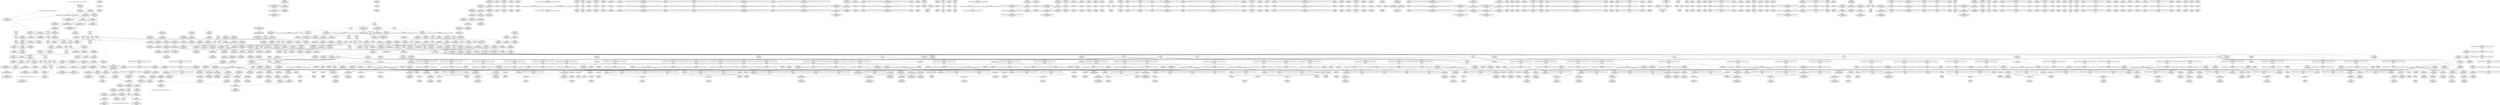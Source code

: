 digraph {
	CE0x56be7a0 [shape=record,shape=Mrecord,label="{CE0x56be7a0|i64*_getelementptr_inbounds_(_11_x_i64_,_11_x_i64_*___llvm_gcov_ctr125,_i64_0,_i64_8)|*Constant*|*SummSink*}"]
	CE0x566ed40 [shape=record,shape=Mrecord,label="{CE0x566ed40|i16_2|*Constant*|*SummSource*}"]
	CE0x576b990 [shape=record,shape=Mrecord,label="{CE0x576b990|__rcu_read_unlock:_do.end}"]
	CE0x56aa370 [shape=record,shape=Mrecord,label="{CE0x56aa370|task_sid:_tmp19|security/selinux/hooks.c,208|*SummSink*}"]
	CE0x568ea70 [shape=record,shape=Mrecord,label="{CE0x568ea70|_ret_void,_!dbg_!27717|include/linux/rcupdate.h,240|*SummSource*}"]
	CE0x56cbc90 [shape=record,shape=Mrecord,label="{CE0x56cbc90|_call_void_mcount()_#3|*SummSource*}"]
	CE0x576cf00 [shape=record,shape=Mrecord,label="{CE0x576cf00|i64*_getelementptr_inbounds_(_4_x_i64_,_4_x_i64_*___llvm_gcov_ctr134,_i64_0,_i64_1)|*Constant*}"]
	CE0x569ca00 [shape=record,shape=Mrecord,label="{CE0x569ca00|_ret_i32_%call1,_!dbg_!27714|security/selinux/hooks.c,3450|*SummSource*}"]
	CE0x5736400 [shape=record,shape=Mrecord,label="{CE0x5736400|rcu_read_unlock:_tmp21|include/linux/rcupdate.h,935}"]
	CE0x576da80 [shape=record,shape=Mrecord,label="{CE0x576da80|__rcu_read_lock:_bb|*SummSink*}"]
	CE0x56837e0 [shape=record,shape=Mrecord,label="{CE0x56837e0|i64*_getelementptr_inbounds_(_11_x_i64_,_11_x_i64_*___llvm_gcov_ctr125,_i64_0,_i64_6)|*Constant*}"]
	CE0x56f5bd0 [shape=record,shape=Mrecord,label="{CE0x56f5bd0|GLOBAL:_rcu_lock_release|*Constant*}"]
	CE0x566f020 [shape=record,shape=Mrecord,label="{CE0x566f020|avc_has_perm:_tclass|Function::avc_has_perm&Arg::tclass::|*SummSource*}"]
	CE0x56ae310 [shape=record,shape=Mrecord,label="{CE0x56ae310|avc_has_perm:_entry|*SummSource*}"]
	CE0x56d7a20 [shape=record,shape=Mrecord,label="{CE0x56d7a20|_call_void_mcount()_#3}"]
	CE0x56a0e90 [shape=record,shape=Mrecord,label="{CE0x56a0e90|%struct.task_struct*_(%struct.task_struct**)*_asm_movq_%gs:$_1:P_,$0_,_r,im,_dirflag_,_fpsr_,_flags_|*SummSource*}"]
	CE0x568f0c0 [shape=record,shape=Mrecord,label="{CE0x568f0c0|i64*_getelementptr_inbounds_(_11_x_i64_,_11_x_i64_*___llvm_gcov_ctr125,_i64_0,_i64_1)|*Constant*}"]
	CE0x56bd440 [shape=record,shape=Mrecord,label="{CE0x56bd440|_ret_%struct.task_struct*_%tmp4,_!dbg_!27714|./arch/x86/include/asm/current.h,14}"]
	CE0x56a40b0 [shape=record,shape=Mrecord,label="{CE0x56a40b0|rcu_read_lock:_tmp13|include/linux/rcupdate.h,882|*SummSource*}"]
	CE0x56f2870 [shape=record,shape=Mrecord,label="{CE0x56f2870|GLOBAL:_lock_acquire|*Constant*|*SummSink*}"]
	CE0x56a97c0 [shape=record,shape=Mrecord,label="{CE0x56a97c0|get_current:_tmp}"]
	CE0x56ee8b0 [shape=record,shape=Mrecord,label="{CE0x56ee8b0|GLOBAL:_rcu_read_lock.__warned|Global_var:rcu_read_lock.__warned}"]
	CE0x5734cb0 [shape=record,shape=Mrecord,label="{CE0x5734cb0|rcu_read_unlock:_tmp17|include/linux/rcupdate.h,933}"]
	CE0x5691c70 [shape=record,shape=Mrecord,label="{CE0x5691c70|task_sid:_tmp16|security/selinux/hooks.c,208}"]
	CE0x567a0a0 [shape=record,shape=Mrecord,label="{CE0x567a0a0|i32_218|*Constant*|*SummSource*}"]
	CE0x567fb10 [shape=record,shape=Mrecord,label="{CE0x567fb10|current_sid:_tmp12|security/selinux/hooks.c,218}"]
	CE0x572dc50 [shape=record,shape=Mrecord,label="{CE0x572dc50|_call_void_mcount()_#3|*SummSource*}"]
	CE0x56f4800 [shape=record,shape=Mrecord,label="{CE0x56f4800|i64*_getelementptr_inbounds_(_13_x_i64_,_13_x_i64_*___llvm_gcov_ctr126,_i64_0,_i64_11)|*Constant*|*SummSource*}"]
	CE0x56a9af0 [shape=record,shape=Mrecord,label="{CE0x56a9af0|i64*_getelementptr_inbounds_(_2_x_i64_,_2_x_i64_*___llvm_gcov_ctr98,_i64_0,_i64_0)|*Constant*|*SummSink*}"]
	CE0x568cc50 [shape=record,shape=Mrecord,label="{CE0x568cc50|GLOBAL:_rcu_read_unlock|*Constant*|*SummSource*}"]
	CE0x56828d0 [shape=record,shape=Mrecord,label="{CE0x56828d0|current_sid:_tmp21|security/selinux/hooks.c,218}"]
	CE0x56a5960 [shape=record,shape=Mrecord,label="{CE0x56a5960|i64_7|*Constant*}"]
	CE0x56d8b00 [shape=record,shape=Mrecord,label="{CE0x56d8b00|__rcu_read_lock:_entry|*SummSink*}"]
	CE0x56cb630 [shape=record,shape=Mrecord,label="{CE0x56cb630|current_sid:_tmp24|security/selinux/hooks.c,220|*SummSource*}"]
	CE0x57198a0 [shape=record,shape=Mrecord,label="{CE0x57198a0|rcu_lock_acquire:_indirectgoto|*SummSource*}"]
	CE0x5704f80 [shape=record,shape=Mrecord,label="{CE0x5704f80|__rcu_read_unlock:_tmp3|*SummSource*}"]
	CE0x5726070 [shape=record,shape=Mrecord,label="{CE0x5726070|rcu_read_lock:_tmp21|include/linux/rcupdate.h,884|*SummSink*}"]
	CE0x570bbb0 [shape=record,shape=Mrecord,label="{CE0x570bbb0|i64*_getelementptr_inbounds_(_11_x_i64_,_11_x_i64_*___llvm_gcov_ctr132,_i64_0,_i64_1)|*Constant*}"]
	CE0x56e5190 [shape=record,shape=Mrecord,label="{CE0x56e5190|task_sid:_tmp1}"]
	CE0x571a4e0 [shape=record,shape=Mrecord,label="{CE0x571a4e0|rcu_read_unlock:_land.lhs.true2|*SummSource*}"]
	CE0x5759560 [shape=record,shape=Mrecord,label="{CE0x5759560|_call_void_lock_release(%struct.lockdep_map*_%map,_i32_1,_i64_ptrtoint_(i8*_blockaddress(_rcu_lock_release,_%__here)_to_i64))_#10,_!dbg_!27716|include/linux/rcupdate.h,423}"]
	CE0x5732d00 [shape=record,shape=Mrecord,label="{CE0x5732d00|rcu_read_unlock:_tmp18|include/linux/rcupdate.h,933}"]
	CE0x5729ed0 [shape=record,shape=Mrecord,label="{CE0x5729ed0|rcu_read_unlock:_tmp11|include/linux/rcupdate.h,933|*SummSource*}"]
	CE0x5704ba0 [shape=record,shape=Mrecord,label="{CE0x5704ba0|rcu_lock_acquire:_tmp4|include/linux/rcupdate.h,418}"]
	CE0x56e2fc0 [shape=record,shape=Mrecord,label="{CE0x56e2fc0|rcu_read_lock:_do.body}"]
	CE0x567da10 [shape=record,shape=Mrecord,label="{CE0x567da10|i32_(i32,_i32,_i16,_i32,_%struct.common_audit_data*)*_bitcast_(i32_(i32,_i32,_i16,_i32,_%struct.common_audit_data.495*)*_avc_has_perm_to_i32_(i32,_i32,_i16,_i32,_%struct.common_audit_data*)*)|*Constant*}"]
	CE0x56c9e50 [shape=record,shape=Mrecord,label="{CE0x56c9e50|cred_sid:_tmp1}"]
	CE0x56de560 [shape=record,shape=Mrecord,label="{CE0x56de560|rcu_read_lock:_tobool1|include/linux/rcupdate.h,882|*SummSink*}"]
	CE0x56a8eb0 [shape=record,shape=Mrecord,label="{CE0x56a8eb0|cred_sid:_sid|security/selinux/hooks.c,197}"]
	CE0x56a9280 [shape=record,shape=Mrecord,label="{CE0x56a9280|rcu_read_unlock:_tmp10|include/linux/rcupdate.h,933}"]
	CE0x568fab0 [shape=record,shape=Mrecord,label="{CE0x568fab0|COLLAPSED:_GCMRE___llvm_gcov_ctr126_internal_global_13_x_i64_zeroinitializer:_elem_0:default:}"]
	CE0x57374c0 [shape=record,shape=Mrecord,label="{CE0x57374c0|_call_void_lock_acquire(%struct.lockdep_map*_%map,_i32_0,_i32_0,_i32_2,_i32_0,_%struct.lockdep_map*_null,_i64_ptrtoint_(i8*_blockaddress(_rcu_lock_acquire,_%__here)_to_i64))_#10,_!dbg_!27716|include/linux/rcupdate.h,418|*SummSource*}"]
	CE0x56c9910 [shape=record,shape=Mrecord,label="{CE0x56c9910|task_sid:_tobool|security/selinux/hooks.c,208|*SummSource*}"]
	CE0x575bee0 [shape=record,shape=Mrecord,label="{CE0x575bee0|rcu_lock_release:_tmp6|*SummSource*}"]
	CE0x56c29e0 [shape=record,shape=Mrecord,label="{CE0x56c29e0|current_sid:_tmp23|security/selinux/hooks.c,218|*SummSource*}"]
	CE0x57b0170 [shape=record,shape=Mrecord,label="{CE0x57b0170|__preempt_count_add:_tmp6|./arch/x86/include/asm/preempt.h,73|*SummSource*}"]
	CE0x578e640 [shape=record,shape=Mrecord,label="{CE0x578e640|__preempt_count_sub:_tmp1}"]
	CE0x57651c0 [shape=record,shape=Mrecord,label="{CE0x57651c0|__preempt_count_sub:_tmp6|./arch/x86/include/asm/preempt.h,78|*SummSource*}"]
	CE0x570c9e0 [shape=record,shape=Mrecord,label="{CE0x570c9e0|rcu_read_lock:_tmp11|include/linux/rcupdate.h,882}"]
	CE0x566ff20 [shape=record,shape=Mrecord,label="{CE0x566ff20|current_sid:_call|security/selinux/hooks.c,218|*SummSource*}"]
	CE0x567f7d0 [shape=record,shape=Mrecord,label="{CE0x567f7d0|current_sid:_tmp11|security/selinux/hooks.c,218|*SummSource*}"]
	CE0x567e2c0 [shape=record,shape=Mrecord,label="{CE0x567e2c0|task_sid:_tmp8|security/selinux/hooks.c,208|*SummSink*}"]
	CE0x576de70 [shape=record,shape=Mrecord,label="{CE0x576de70|rcu_lock_release:_tmp2|*SummSource*}"]
	CE0x56ed360 [shape=record,shape=Mrecord,label="{CE0x56ed360|task_sid:_tmp6|security/selinux/hooks.c,208|*SummSource*}"]
	CE0x56ef5f0 [shape=record,shape=Mrecord,label="{CE0x56ef5f0|cred_sid:_tmp}"]
	CE0x5721ba0 [shape=record,shape=Mrecord,label="{CE0x5721ba0|rcu_read_unlock:_tmp9|include/linux/rcupdate.h,933|*SummSink*}"]
	CE0x570faf0 [shape=record,shape=Mrecord,label="{CE0x570faf0|cred_sid:_tmp4|*LoadInst*|security/selinux/hooks.c,196|*SummSource*}"]
	CE0x56d97f0 [shape=record,shape=Mrecord,label="{CE0x56d97f0|i32_77|*Constant*|*SummSource*}"]
	CE0x5773b10 [shape=record,shape=Mrecord,label="{CE0x5773b10|__preempt_count_sub:_do.end}"]
	CE0x56c6f10 [shape=record,shape=Mrecord,label="{CE0x56c6f10|_call_void_lockdep_rcu_suspicious(i8*_getelementptr_inbounds_(_25_x_i8_,_25_x_i8_*_.str45,_i32_0,_i32_0),_i32_883,_i8*_getelementptr_inbounds_(_42_x_i8_,_42_x_i8_*_.str46,_i32_0,_i32_0))_#10,_!dbg_!27728|include/linux/rcupdate.h,882|*SummSink*}"]
	CE0x57592e0 [shape=record,shape=Mrecord,label="{CE0x57592e0|rcu_lock_release:_tmp4|include/linux/rcupdate.h,423|*SummSink*}"]
	CE0x5697410 [shape=record,shape=Mrecord,label="{CE0x5697410|_ret_i32_%call2,_!dbg_!27718|security/selinux/hooks.c,1544|*SummSource*}"]
	CE0x56a0230 [shape=record,shape=Mrecord,label="{CE0x56a0230|current_has_perm:_tmp1|*SummSource*}"]
	CE0x571f820 [shape=record,shape=Mrecord,label="{CE0x571f820|rcu_read_unlock:_call3|include/linux/rcupdate.h,933}"]
	CE0x56a7da0 [shape=record,shape=Mrecord,label="{CE0x56a7da0|rcu_read_lock:_tmp1|*SummSource*}"]
	CE0x5771790 [shape=record,shape=Mrecord,label="{CE0x5771790|i64*_getelementptr_inbounds_(_4_x_i64_,_4_x_i64_*___llvm_gcov_ctr130,_i64_0,_i64_3)|*Constant*|*SummSource*}"]
	CE0x575e1b0 [shape=record,shape=Mrecord,label="{CE0x575e1b0|__preempt_count_add:_tmp3}"]
	CE0x56abd10 [shape=record,shape=Mrecord,label="{CE0x56abd10|_call_void_rcu_read_lock()_#10,_!dbg_!27712|security/selinux/hooks.c,207|*SummSink*}"]
	CE0x575e540 [shape=record,shape=Mrecord,label="{CE0x575e540|rcu_lock_release:_tmp3|*SummSink*}"]
	CE0x571e2c0 [shape=record,shape=Mrecord,label="{CE0x571e2c0|COLLAPSED:_GCMRE___llvm_gcov_ctr128_internal_global_4_x_i64_zeroinitializer:_elem_0:default:}"]
	CE0x56dc580 [shape=record,shape=Mrecord,label="{CE0x56dc580|task_sid:_call7|security/selinux/hooks.c,208}"]
	CE0x5776570 [shape=record,shape=Mrecord,label="{CE0x5776570|__preempt_count_add:_do.body|*SummSink*}"]
	CE0x56e7e70 [shape=record,shape=Mrecord,label="{CE0x56e7e70|task_sid:_tmp12|security/selinux/hooks.c,208|*SummSource*}"]
	CE0x5676180 [shape=record,shape=Mrecord,label="{CE0x5676180|selinux_task_create:_tmp2|*SummSink*}"]
	CE0x5691550 [shape=record,shape=Mrecord,label="{CE0x5691550|current_sid:_tmp9|security/selinux/hooks.c,218|*SummSource*}"]
	CE0x56884f0 [shape=record,shape=Mrecord,label="{CE0x56884f0|selinux_task_create:_entry|*SummSource*}"]
	CE0x56e8b80 [shape=record,shape=Mrecord,label="{CE0x56e8b80|rcu_read_lock:_tmp7|include/linux/rcupdate.h,882|*SummSource*}"]
	CE0x5799390 [shape=record,shape=Mrecord,label="{CE0x5799390|__preempt_count_sub:_tmp|*SummSink*}"]
	CE0x57220f0 [shape=record,shape=Mrecord,label="{CE0x57220f0|i64*_getelementptr_inbounds_(_4_x_i64_,_4_x_i64_*___llvm_gcov_ctr133,_i64_0,_i64_2)|*Constant*}"]
	CE0x56ec740 [shape=record,shape=Mrecord,label="{CE0x56ec740|i64*_getelementptr_inbounds_(_13_x_i64_,_13_x_i64_*___llvm_gcov_ctr126,_i64_0,_i64_8)|*Constant*|*SummSource*}"]
	CE0x5710370 [shape=record,shape=Mrecord,label="{CE0x5710370|_call_void_asm_addl_$1,_%gs:$0_,_*m,ri,*m,_dirflag_,_fpsr_,_flags_(i32*___preempt_count,_i32_%sub,_i32*___preempt_count)_#3,_!dbg_!27717,_!srcloc_!27718|./arch/x86/include/asm/preempt.h,77|*SummSink*}"]
	CE0x56e7b10 [shape=record,shape=Mrecord,label="{CE0x56e7b10|task_sid:_tmp11|security/selinux/hooks.c,208|*SummSink*}"]
	CE0x569b2f0 [shape=record,shape=Mrecord,label="{CE0x569b2f0|current_sid:_tmp4|security/selinux/hooks.c,218|*SummSource*}"]
	CE0x5694920 [shape=record,shape=Mrecord,label="{CE0x5694920|current_sid:_tmp6|security/selinux/hooks.c,218}"]
	CE0x56a07a0 [shape=record,shape=Mrecord,label="{CE0x56a07a0|current_sid:_call|security/selinux/hooks.c,218}"]
	CE0x57b0100 [shape=record,shape=Mrecord,label="{CE0x57b0100|i64*_getelementptr_inbounds_(_4_x_i64_,_4_x_i64_*___llvm_gcov_ctr135,_i64_0,_i64_1)|*Constant*|*SummSource*}"]
	CE0x5674db0 [shape=record,shape=Mrecord,label="{CE0x5674db0|current_has_perm:_tmp3|*SummSource*}"]
	CE0x5701570 [shape=record,shape=Mrecord,label="{CE0x5701570|__rcu_read_unlock:_tmp|*SummSource*}"]
	CE0x571e200 [shape=record,shape=Mrecord,label="{CE0x571e200|_call_void_mcount()_#3}"]
	CE0x56a5370 [shape=record,shape=Mrecord,label="{CE0x56a5370|rcu_read_lock:_if.end|*SummSource*}"]
	CE0x56bd0a0 [shape=record,shape=Mrecord,label="{CE0x56bd0a0|GLOBAL:_get_current|*Constant*}"]
	CE0x56a49b0 [shape=record,shape=Mrecord,label="{CE0x56a49b0|rcu_read_lock:_do.end|*SummSink*}"]
	CE0x56f1ca0 [shape=record,shape=Mrecord,label="{CE0x56f1ca0|i32_2|*Constant*|*SummSource*}"]
	CE0x56aa240 [shape=record,shape=Mrecord,label="{CE0x56aa240|task_sid:_tmp19|security/selinux/hooks.c,208|*SummSource*}"]
	CE0x56e5200 [shape=record,shape=Mrecord,label="{CE0x56e5200|task_sid:_tmp1|*SummSource*}"]
	CE0x56ebfd0 [shape=record,shape=Mrecord,label="{CE0x56ebfd0|rcu_read_unlock:_tmp4|include/linux/rcupdate.h,933|*SummSink*}"]
	CE0x56e2530 [shape=record,shape=Mrecord,label="{CE0x56e2530|_call_void_mcount()_#3}"]
	CE0x5701700 [shape=record,shape=Mrecord,label="{CE0x5701700|__rcu_read_unlock:_tmp6|include/linux/rcupdate.h,245}"]
	CE0x572e0f0 [shape=record,shape=Mrecord,label="{CE0x572e0f0|GLOBAL:_rcu_read_unlock.__warned|Global_var:rcu_read_unlock.__warned|*SummSource*}"]
	CE0x56f4de0 [shape=record,shape=Mrecord,label="{CE0x56f4de0|i32_208|*Constant*}"]
	CE0x576f940 [shape=record,shape=Mrecord,label="{CE0x576f940|void_(i32*,_i32,_i32*)*_asm_addl_$1,_%gs:$0_,_*m,ri,*m,_dirflag_,_fpsr_,_flags_|*SummSource*}"]
	CE0x567be00 [shape=record,shape=Mrecord,label="{CE0x567be00|current_sid:_call4|security/selinux/hooks.c,218}"]
	CE0x56825c0 [shape=record,shape=Mrecord,label="{CE0x56825c0|current_sid:_cred|security/selinux/hooks.c,218|*SummSink*}"]
	CE0x568c300 [shape=record,shape=Mrecord,label="{CE0x568c300|_ret_i32_%call7,_!dbg_!27749|security/selinux/hooks.c,210}"]
	CE0x5702430 [shape=record,shape=Mrecord,label="{CE0x5702430|i64*_getelementptr_inbounds_(_4_x_i64_,_4_x_i64_*___llvm_gcov_ctr129,_i64_0,_i64_0)|*Constant*|*SummSink*}"]
	CE0x56c2020 [shape=record,shape=Mrecord,label="{CE0x56c2020|current_has_perm:_tmp|*SummSource*}"]
	CE0x570c560 [shape=record,shape=Mrecord,label="{CE0x570c560|rcu_read_unlock:_tobool1|include/linux/rcupdate.h,933}"]
	CE0x56832c0 [shape=record,shape=Mrecord,label="{CE0x56832c0|i64_3|*Constant*}"]
	CE0x56e4ff0 [shape=record,shape=Mrecord,label="{CE0x56e4ff0|_call_void_rcu_lock_acquire(%struct.lockdep_map*_rcu_lock_map)_#10,_!dbg_!27711|include/linux/rcupdate.h,881|*SummSource*}"]
	CE0x5734990 [shape=record,shape=Mrecord,label="{CE0x5734990|i64*_getelementptr_inbounds_(_11_x_i64_,_11_x_i64_*___llvm_gcov_ctr132,_i64_0,_i64_9)|*Constant*|*SummSource*}"]
	CE0x569c5e0 [shape=record,shape=Mrecord,label="{CE0x569c5e0|_ret_i32_%call1,_!dbg_!27714|security/selinux/hooks.c,3450}"]
	CE0x5769b40 [shape=record,shape=Mrecord,label="{CE0x5769b40|__preempt_count_sub:_do.body|*SummSource*}"]
	CE0x56c6b50 [shape=record,shape=Mrecord,label="{CE0x56c6b50|_call_void_lockdep_rcu_suspicious(i8*_getelementptr_inbounds_(_25_x_i8_,_25_x_i8_*_.str45,_i32_0,_i32_0),_i32_883,_i8*_getelementptr_inbounds_(_42_x_i8_,_42_x_i8_*_.str46,_i32_0,_i32_0))_#10,_!dbg_!27728|include/linux/rcupdate.h,882|*SummSource*}"]
	CE0x56dd1f0 [shape=record,shape=Mrecord,label="{CE0x56dd1f0|cred_sid:_cred|Function::cred_sid&Arg::cred::|*SummSource*}"]
	CE0x56f7220 [shape=record,shape=Mrecord,label="{CE0x56f7220|_call_void___rcu_read_unlock()_#10,_!dbg_!27734|include/linux/rcupdate.h,937}"]
	CE0x56d72c0 [shape=record,shape=Mrecord,label="{CE0x56d72c0|GLOBAL:___rcu_read_lock|*Constant*}"]
	CE0x56c50b0 [shape=record,shape=Mrecord,label="{CE0x56c50b0|rcu_read_lock:_tmp20|include/linux/rcupdate.h,882|*SummSource*}"]
	CE0x5701e10 [shape=record,shape=Mrecord,label="{CE0x5701e10|__rcu_read_unlock:_tmp7|include/linux/rcupdate.h,245|*SummSource*}"]
	CE0x572fcc0 [shape=record,shape=Mrecord,label="{CE0x572fcc0|rcu_read_lock:_land.lhs.true2|*SummSink*}"]
	CE0x5724b10 [shape=record,shape=Mrecord,label="{CE0x5724b10|__preempt_count_add:_val|Function::__preempt_count_add&Arg::val::|*SummSource*}"]
	CE0x576c2e0 [shape=record,shape=Mrecord,label="{CE0x576c2e0|i64*_getelementptr_inbounds_(_4_x_i64_,_4_x_i64_*___llvm_gcov_ctr134,_i64_0,_i64_0)|*Constant*|*SummSource*}"]
	CE0x5701b70 [shape=record,shape=Mrecord,label="{CE0x5701b70|__preempt_count_add:_bb}"]
	CE0x57654c0 [shape=record,shape=Mrecord,label="{CE0x57654c0|__preempt_count_sub:_tmp7|./arch/x86/include/asm/preempt.h,78|*SummSink*}"]
	CE0x5705230 [shape=record,shape=Mrecord,label="{CE0x5705230|_call_void_mcount()_#3|*SummSource*}"]
	CE0x568ef80 [shape=record,shape=Mrecord,label="{CE0x568ef80|task_sid:_tmp4|*LoadInst*|security/selinux/hooks.c,208}"]
	CE0x56a0b10 [shape=record,shape=Mrecord,label="{CE0x56a0b10|current_sid:_tmp3|*SummSink*}"]
	CE0x57b0030 [shape=record,shape=Mrecord,label="{CE0x57b0030|i64*_getelementptr_inbounds_(_4_x_i64_,_4_x_i64_*___llvm_gcov_ctr135,_i64_0,_i64_1)|*Constant*}"]
	CE0x5679580 [shape=record,shape=Mrecord,label="{CE0x5679580|current_sid:_tobool1|security/selinux/hooks.c,218|*SummSource*}"]
	CE0x56c43a0 [shape=record,shape=Mrecord,label="{CE0x56c43a0|i64*_getelementptr_inbounds_(_11_x_i64_,_11_x_i64_*___llvm_gcov_ctr127,_i64_0,_i64_9)|*Constant*|*SummSource*}"]
	CE0x5684cb0 [shape=record,shape=Mrecord,label="{CE0x5684cb0|current_has_perm:_bb|*SummSource*}"]
	CE0x56e25a0 [shape=record,shape=Mrecord,label="{CE0x56e25a0|_call_void_mcount()_#3|*SummSource*}"]
	CE0x5758e70 [shape=record,shape=Mrecord,label="{CE0x5758e70|rcu_lock_release:_bb|*SummSource*}"]
	CE0x5699df0 [shape=record,shape=Mrecord,label="{CE0x5699df0|i64*_getelementptr_inbounds_(_2_x_i64_,_2_x_i64_*___llvm_gcov_ctr271,_i64_0,_i64_0)|*Constant*}"]
	CE0x56e32b0 [shape=record,shape=Mrecord,label="{CE0x56e32b0|task_sid:_tmp2}"]
	CE0x56a13a0 [shape=record,shape=Mrecord,label="{CE0x56a13a0|i64*_getelementptr_inbounds_(_4_x_i64_,_4_x_i64_*___llvm_gcov_ctr135,_i64_0,_i64_3)|*Constant*|*SummSink*}"]
	CE0x5685f40 [shape=record,shape=Mrecord,label="{CE0x5685f40|selinux_task_create:_call|security/selinux/hooks.c,3450|*SummSink*}"]
	CE0x5715550 [shape=record,shape=Mrecord,label="{CE0x5715550|i64*_getelementptr_inbounds_(_4_x_i64_,_4_x_i64_*___llvm_gcov_ctr134,_i64_0,_i64_3)|*Constant*}"]
	CE0x569a5b0 [shape=record,shape=Mrecord,label="{CE0x569a5b0|get_current:_entry|*SummSource*}"]
	CE0x56a35f0 [shape=record,shape=Mrecord,label="{CE0x56a35f0|rcu_read_unlock:_tmp3|*SummSink*}"]
	CE0x5765230 [shape=record,shape=Mrecord,label="{CE0x5765230|__preempt_count_sub:_tmp6|./arch/x86/include/asm/preempt.h,78|*SummSink*}"]
	CE0x56e4eb0 [shape=record,shape=Mrecord,label="{CE0x56e4eb0|GLOBAL:_rcu_lock_acquire|*Constant*}"]
	CE0x568e220 [shape=record,shape=Mrecord,label="{CE0x568e220|current_sid:_tmp22|security/selinux/hooks.c,218}"]
	CE0x571f8f0 [shape=record,shape=Mrecord,label="{CE0x571f8f0|rcu_read_unlock:_land.lhs.true2|*SummSink*}"]
	CE0x572e4a0 [shape=record,shape=Mrecord,label="{CE0x572e4a0|0:_i8,_:_GCMR_rcu_read_lock.__warned_internal_global_i8_0,_section_.data.unlikely_,_align_1:_elem_0:default:}"]
	"CONST[source:2(external),value:2(dynamic)][purpose:{object}]"
	CE0x5758420 [shape=record,shape=Mrecord,label="{CE0x5758420|i64*_getelementptr_inbounds_(_4_x_i64_,_4_x_i64_*___llvm_gcov_ctr133,_i64_0,_i64_3)|*Constant*|*SummSource*}"]
	CE0x56cc740 [shape=record,shape=Mrecord,label="{CE0x56cc740|task_sid:_call3|security/selinux/hooks.c,208|*SummSink*}"]
	CE0x5728d30 [shape=record,shape=Mrecord,label="{CE0x5728d30|rcu_lock_acquire:_tmp1|*SummSink*}"]
	CE0x5674cf0 [shape=record,shape=Mrecord,label="{CE0x5674cf0|current_has_perm:_tmp3}"]
	CE0x576c1e0 [shape=record,shape=Mrecord,label="{CE0x576c1e0|i64*_getelementptr_inbounds_(_4_x_i64_,_4_x_i64_*___llvm_gcov_ctr129,_i64_0,_i64_1)|*Constant*|*SummSink*}"]
	CE0x56d7b50 [shape=record,shape=Mrecord,label="{CE0x56d7b50|rcu_read_lock:_entry|*SummSink*}"]
	CE0x5734540 [shape=record,shape=Mrecord,label="{CE0x5734540|i8*_getelementptr_inbounds_(_44_x_i8_,_44_x_i8_*_.str47,_i32_0,_i32_0)|*Constant*|*SummSink*}"]
	CE0x571d260 [shape=record,shape=Mrecord,label="{CE0x571d260|COLLAPSED:_GCMRE___llvm_gcov_ctr130_internal_global_4_x_i64_zeroinitializer:_elem_0:default:}"]
	CE0x56dce10 [shape=record,shape=Mrecord,label="{CE0x56dce10|cred_sid:_entry}"]
	CE0x572bc80 [shape=record,shape=Mrecord,label="{CE0x572bc80|rcu_read_lock:_tmp9|include/linux/rcupdate.h,882|*SummSource*}"]
	CE0x56cb540 [shape=record,shape=Mrecord,label="{CE0x56cb540|current_sid:_tmp24|security/selinux/hooks.c,220}"]
	CE0x56f17c0 [shape=record,shape=Mrecord,label="{CE0x56f17c0|_call_void_asm_sideeffect_,_memory_,_dirflag_,_fpsr_,_flags_()_#3,_!dbg_!27711,_!srcloc_!27714|include/linux/rcupdate.h,244}"]
	CE0x576b4a0 [shape=record,shape=Mrecord,label="{CE0x576b4a0|rcu_lock_release:_tmp7|*SummSource*}"]
	CE0x57099b0 [shape=record,shape=Mrecord,label="{CE0x57099b0|i64*_getelementptr_inbounds_(_4_x_i64_,_4_x_i64_*___llvm_gcov_ctr129,_i64_0,_i64_1)|*Constant*}"]
	CE0x56eb260 [shape=record,shape=Mrecord,label="{CE0x56eb260|cred_sid:_tmp5|security/selinux/hooks.c,196|*SummSource*}"]
	CE0x56df4d0 [shape=record,shape=Mrecord,label="{CE0x56df4d0|rcu_lock_release:_tmp1|*SummSource*}"]
	CE0x56e80c0 [shape=record,shape=Mrecord,label="{CE0x56e80c0|rcu_read_lock:_tmp2|*SummSource*}"]
	CE0x56d8fe0 [shape=record,shape=Mrecord,label="{CE0x56d8fe0|task_sid:_tmp15|security/selinux/hooks.c,208}"]
	CE0x56969d0 [shape=record,shape=Mrecord,label="{CE0x56969d0|current_has_perm:_entry|*SummSource*}"]
	CE0x56e4100 [shape=record,shape=Mrecord,label="{CE0x56e4100|task_sid:_tmp1|*SummSink*}"]
	CE0x56d9140 [shape=record,shape=Mrecord,label="{CE0x56d9140|task_sid:_tmp15|security/selinux/hooks.c,208|*SummSource*}"]
	CE0x57ae550 [shape=record,shape=Mrecord,label="{CE0x57ae550|i64*_getelementptr_inbounds_(_4_x_i64_,_4_x_i64_*___llvm_gcov_ctr135,_i64_0,_i64_0)|*Constant*|*SummSource*}"]
	CE0x56c1f40 [shape=record,shape=Mrecord,label="{CE0x56c1f40|current_has_perm:_tmp}"]
	CE0x57ae160 [shape=record,shape=Mrecord,label="{CE0x57ae160|i64*_getelementptr_inbounds_(_4_x_i64_,_4_x_i64_*___llvm_gcov_ctr135,_i64_0,_i64_0)|*Constant*}"]
	CE0x56a9c30 [shape=record,shape=Mrecord,label="{CE0x56a9c30|task_sid:_tmp18|security/selinux/hooks.c,208|*SummSource*}"]
	CE0x56debd0 [shape=record,shape=Mrecord,label="{CE0x56debd0|i64*_getelementptr_inbounds_(_4_x_i64_,_4_x_i64_*___llvm_gcov_ctr128,_i64_0,_i64_0)|*Constant*}"]
	CE0x57895b0 [shape=record,shape=Mrecord,label="{CE0x57895b0|__preempt_count_sub:_tmp1|*SummSource*}"]
	CE0x56ef6d0 [shape=record,shape=Mrecord,label="{CE0x56ef6d0|cred_sid:_tmp|*SummSource*}"]
	CE0x571ceb0 [shape=record,shape=Mrecord,label="{CE0x571ceb0|rcu_lock_release:_tmp1|*SummSink*}"]
	CE0x5728b10 [shape=record,shape=Mrecord,label="{CE0x5728b10|rcu_lock_acquire:_tmp1|*SummSource*}"]
	CE0x56db2c0 [shape=record,shape=Mrecord,label="{CE0x56db2c0|task_sid:_tmp25|security/selinux/hooks.c,208|*SummSink*}"]
	CE0x5680240 [shape=record,shape=Mrecord,label="{CE0x5680240|_call_void_lockdep_rcu_suspicious(i8*_getelementptr_inbounds_(_25_x_i8_,_25_x_i8_*_.str3,_i32_0,_i32_0),_i32_208,_i8*_getelementptr_inbounds_(_41_x_i8_,_41_x_i8_*_.str44,_i32_0,_i32_0))_#10,_!dbg_!27732|security/selinux/hooks.c,208|*SummSink*}"]
	CE0x567d040 [shape=record,shape=Mrecord,label="{CE0x567d040|i64_3|*Constant*|*SummSource*}"]
	CE0x56c5d80 [shape=record,shape=Mrecord,label="{CE0x56c5d80|rcu_read_lock:_tmp17|include/linux/rcupdate.h,882|*SummSource*}"]
	CE0x569a480 [shape=record,shape=Mrecord,label="{CE0x569a480|GLOBAL:_get_current|*Constant*|*SummSink*}"]
	CE0x5677a60 [shape=record,shape=Mrecord,label="{CE0x5677a60|current_sid:_tmp8|security/selinux/hooks.c,218|*SummSource*}"]
	CE0x570af60 [shape=record,shape=Mrecord,label="{CE0x570af60|rcu_read_unlock:_tmp14|include/linux/rcupdate.h,933}"]
	CE0x5700bf0 [shape=record,shape=Mrecord,label="{CE0x5700bf0|i64*_getelementptr_inbounds_(_4_x_i64_,_4_x_i64_*___llvm_gcov_ctr130,_i64_0,_i64_0)|*Constant*|*SummSource*}"]
	CE0x5719c40 [shape=record,shape=Mrecord,label="{CE0x5719c40|rcu_read_unlock:_land.lhs.true|*SummSink*}"]
	CE0x56f78e0 [shape=record,shape=Mrecord,label="{CE0x56f78e0|GLOBAL:___rcu_read_unlock|*Constant*|*SummSink*}"]
	CE0x56f3c80 [shape=record,shape=Mrecord,label="{CE0x56f3c80|task_sid:_tmp23|security/selinux/hooks.c,208|*SummSource*}"]
	CE0x566efb0 [shape=record,shape=Mrecord,label="{CE0x566efb0|avc_has_perm:_tclass|Function::avc_has_perm&Arg::tclass::}"]
	CE0x56794a0 [shape=record,shape=Mrecord,label="{CE0x56794a0|current_sid:_tobool1|security/selinux/hooks.c,218}"]
	CE0x56d7f60 [shape=record,shape=Mrecord,label="{CE0x56d7f60|cred_sid:_tmp1|*SummSource*}"]
	CE0x576d1f0 [shape=record,shape=Mrecord,label="{CE0x576d1f0|__rcu_read_unlock:_tmp2|*SummSource*}"]
	CE0x56ae5e0 [shape=record,shape=Mrecord,label="{CE0x56ae5e0|avc_has_perm:_entry}"]
	CE0x56888e0 [shape=record,shape=Mrecord,label="{CE0x56888e0|current_has_perm:_tsk|Function::current_has_perm&Arg::tsk::|*SummSource*}"]
	CE0x5682b80 [shape=record,shape=Mrecord,label="{CE0x5682b80|current_sid:_tmp21|security/selinux/hooks.c,218|*SummSink*}"]
	CE0x56e3cd0 [shape=record,shape=Mrecord,label="{CE0x56e3cd0|_call_void_mcount()_#3|*SummSink*}"]
	CE0x567cbf0 [shape=record,shape=Mrecord,label="{CE0x567cbf0|current_sid:_land.lhs.true|*SummSource*}"]
	CE0x56bd6f0 [shape=record,shape=Mrecord,label="{CE0x56bd6f0|current_sid:_do.body|*SummSource*}"]
	CE0x570abf0 [shape=record,shape=Mrecord,label="{CE0x570abf0|rcu_read_unlock:_tmp13|include/linux/rcupdate.h,933|*SummSink*}"]
	CE0x56ffd20 [shape=record,shape=Mrecord,label="{CE0x56ffd20|rcu_lock_release:_indirectgoto}"]
	CE0x56ad230 [shape=record,shape=Mrecord,label="{CE0x56ad230|_call_void_lockdep_rcu_suspicious(i8*_getelementptr_inbounds_(_25_x_i8_,_25_x_i8_*_.str3,_i32_0,_i32_0),_i32_218,_i8*_getelementptr_inbounds_(_45_x_i8_,_45_x_i8_*_.str12,_i32_0,_i32_0))_#10,_!dbg_!27727|security/selinux/hooks.c,218|*SummSource*}"]
	CE0x570aa80 [shape=record,shape=Mrecord,label="{CE0x570aa80|rcu_read_unlock:_tmp13|include/linux/rcupdate.h,933|*SummSource*}"]
	CE0x56986e0 [shape=record,shape=Mrecord,label="{CE0x56986e0|i64_5|*Constant*|*SummSource*}"]
	CE0x56f6670 [shape=record,shape=Mrecord,label="{CE0x56f6670|rcu_lock_release:_entry}"]
	CE0x56f8850 [shape=record,shape=Mrecord,label="{CE0x56f8850|__rcu_read_lock:_do.end|*SummSink*}"]
	CE0x57259a0 [shape=record,shape=Mrecord,label="{CE0x57259a0|rcu_read_lock:_tmp10|include/linux/rcupdate.h,882}"]
	CE0x572b8a0 [shape=record,shape=Mrecord,label="{CE0x572b8a0|rcu_read_unlock:_tmp7|include/linux/rcupdate.h,933|*SummSource*}"]
	CE0x56a0150 [shape=record,shape=Mrecord,label="{CE0x56a0150|i64*_getelementptr_inbounds_(_2_x_i64_,_2_x_i64_*___llvm_gcov_ctr136,_i64_0,_i64_1)|*Constant*|*SummSink*}"]
	CE0x56750f0 [shape=record,shape=Mrecord,label="{CE0x56750f0|_call_void_mcount()_#3}"]
	CE0x56e8050 [shape=record,shape=Mrecord,label="{CE0x56e8050|rcu_read_lock:_tmp2}"]
	CE0x56a8420 [shape=record,shape=Mrecord,label="{CE0x56a8420|task_sid:_tobool1|security/selinux/hooks.c,208|*SummSource*}"]
	CE0x566f560 [shape=record,shape=Mrecord,label="{CE0x566f560|get_current:_tmp|*SummSink*}"]
	CE0x5699570 [shape=record,shape=Mrecord,label="{CE0x5699570|_ret_i32_%tmp24,_!dbg_!27742|security/selinux/hooks.c,220}"]
	CE0x56eeea0 [shape=record,shape=Mrecord,label="{CE0x56eeea0|rcu_read_lock:_tmp4|include/linux/rcupdate.h,882}"]
	CE0x5758cf0 [shape=record,shape=Mrecord,label="{CE0x5758cf0|i64*_getelementptr_inbounds_(_4_x_i64_,_4_x_i64_*___llvm_gcov_ctr133,_i64_0,_i64_0)|*Constant*|*SummSource*}"]
	CE0x5694320 [shape=record,shape=Mrecord,label="{CE0x5694320|i32_1|*Constant*|*SummSink*}"]
	CE0x56d8b90 [shape=record,shape=Mrecord,label="{CE0x56d8b90|task_sid:_tmp14|security/selinux/hooks.c,208}"]
	CE0x571e080 [shape=record,shape=Mrecord,label="{CE0x571e080|rcu_lock_acquire:_tmp3|*SummSink*}"]
	CE0x56e45c0 [shape=record,shape=Mrecord,label="{CE0x56e45c0|rcu_read_lock:_tmp6|include/linux/rcupdate.h,882}"]
	CE0x56a0cc0 [shape=record,shape=Mrecord,label="{CE0x56a0cc0|i64*_getelementptr_inbounds_(_2_x_i64_,_2_x_i64_*___llvm_gcov_ctr136,_i64_0,_i64_0)|*Constant*|*SummSource*}"]
	CE0x569d320 [shape=record,shape=Mrecord,label="{CE0x569d320|GLOBAL:_current_has_perm|*Constant*|*SummSource*}"]
	CE0x571d8f0 [shape=record,shape=Mrecord,label="{CE0x571d8f0|__rcu_read_lock:_tmp5|include/linux/rcupdate.h,239|*SummSource*}"]
	CE0x5699810 [shape=record,shape=Mrecord,label="{CE0x5699810|_call_void_mcount()_#3}"]
	CE0x571df70 [shape=record,shape=Mrecord,label="{CE0x571df70|rcu_lock_acquire:_tmp3|*SummSource*}"]
	CE0x57596e0 [shape=record,shape=Mrecord,label="{CE0x57596e0|rcu_lock_release:_tmp5|include/linux/rcupdate.h,423}"]
	CE0x5762a80 [shape=record,shape=Mrecord,label="{CE0x5762a80|i64*_getelementptr_inbounds_(_4_x_i64_,_4_x_i64_*___llvm_gcov_ctr129,_i64_0,_i64_2)|*Constant*|*SummSource*}"]
	CE0x57253e0 [shape=record,shape=Mrecord,label="{CE0x57253e0|rcu_read_lock:_land.lhs.true|*SummSink*}"]
	CE0x568b900 [shape=record,shape=Mrecord,label="{CE0x568b900|_call_void_mcount()_#3|*SummSource*}"]
	CE0x571aef0 [shape=record,shape=Mrecord,label="{CE0x571aef0|i64*_getelementptr_inbounds_(_11_x_i64_,_11_x_i64_*___llvm_gcov_ctr132,_i64_0,_i64_0)|*Constant*|*SummSource*}"]
	CE0x56a0c20 [shape=record,shape=Mrecord,label="{CE0x56a0c20|i64*_getelementptr_inbounds_(_2_x_i64_,_2_x_i64_*___llvm_gcov_ctr136,_i64_0,_i64_0)|*Constant*|*SummSink*}"]
	CE0x5685400 [shape=record,shape=Mrecord,label="{CE0x5685400|get_current:_tmp1|*SummSource*}"]
	CE0x56e5990 [shape=record,shape=Mrecord,label="{CE0x56e5990|task_sid:_tmp5|security/selinux/hooks.c,208}"]
	CE0x5735be0 [shape=record,shape=Mrecord,label="{CE0x5735be0|rcu_read_unlock:_tmp20|include/linux/rcupdate.h,933}"]
	CE0x575c600 [shape=record,shape=Mrecord,label="{CE0x575c600|i32_1|*Constant*}"]
	CE0x5776730 [shape=record,shape=Mrecord,label="{CE0x5776730|GLOBAL:___preempt_count|Global_var:__preempt_count}"]
	CE0x5705730 [shape=record,shape=Mrecord,label="{CE0x5705730|__rcu_read_lock:_tmp4|include/linux/rcupdate.h,239}"]
	CE0x566f7f0 [shape=record,shape=Mrecord,label="{CE0x566f7f0|GLOBAL:___llvm_gcov_ctr125|Global_var:__llvm_gcov_ctr125|*SummSource*}"]
	CE0x5719a40 [shape=record,shape=Mrecord,label="{CE0x5719a40|i64*_getelementptr_inbounds_(_4_x_i64_,_4_x_i64_*___llvm_gcov_ctr130,_i64_0,_i64_0)|*Constant*|*SummSink*}"]
	CE0x5727ba0 [shape=record,shape=Mrecord,label="{CE0x5727ba0|rcu_read_unlock:_tobool|include/linux/rcupdate.h,933|*SummSink*}"]
	CE0x5680020 [shape=record,shape=Mrecord,label="{CE0x5680020|i64*_getelementptr_inbounds_(_2_x_i64_,_2_x_i64_*___llvm_gcov_ctr136,_i64_0,_i64_1)|*Constant*}"]
	CE0x56e78d0 [shape=record,shape=Mrecord,label="{CE0x56e78d0|rcu_read_unlock:_if.then}"]
	CE0x56e1b40 [shape=record,shape=Mrecord,label="{CE0x56e1b40|i64*_getelementptr_inbounds_(_2_x_i64_,_2_x_i64_*___llvm_gcov_ctr98,_i64_0,_i64_0)|*Constant*}"]
	CE0x576ec70 [shape=record,shape=Mrecord,label="{CE0x576ec70|_call_void_asm_addl_$1,_%gs:$0_,_*m,ri,*m,_dirflag_,_fpsr_,_flags_(i32*___preempt_count,_i32_%val,_i32*___preempt_count)_#3,_!dbg_!27714,_!srcloc_!27717|./arch/x86/include/asm/preempt.h,72|*SummSink*}"]
	CE0x56c4500 [shape=record,shape=Mrecord,label="{CE0x56c4500|i64*_getelementptr_inbounds_(_11_x_i64_,_11_x_i64_*___llvm_gcov_ctr127,_i64_0,_i64_9)|*Constant*|*SummSink*}"]
	CE0x56e5df0 [shape=record,shape=Mrecord,label="{CE0x56e5df0|GLOBAL:_rcu_read_lock.__warned|Global_var:rcu_read_lock.__warned|*SummSource*}"]
	CE0x571deb0 [shape=record,shape=Mrecord,label="{CE0x571deb0|rcu_lock_acquire:_tmp3}"]
	CE0x5719290 [shape=record,shape=Mrecord,label="{CE0x5719290|_call_void___preempt_count_sub(i32_1)_#10,_!dbg_!27715|include/linux/rcupdate.h,244|*SummSink*}"]
	CE0x56e09d0 [shape=record,shape=Mrecord,label="{CE0x56e09d0|__preempt_count_sub:_tmp3}"]
	CE0x572e830 [shape=record,shape=Mrecord,label="{CE0x572e830|_call_void___preempt_count_add(i32_1)_#10,_!dbg_!27711|include/linux/rcupdate.h,239}"]
	CE0x569b610 [shape=record,shape=Mrecord,label="{CE0x569b610|i64_4|*Constant*}"]
	CE0x5682d50 [shape=record,shape=Mrecord,label="{CE0x5682d50|i32_22|*Constant*}"]
	CE0x56f62d0 [shape=record,shape=Mrecord,label="{CE0x56f62d0|GLOBAL:_rcu_lock_release|*Constant*|*SummSink*}"]
	CE0x56d6f20 [shape=record,shape=Mrecord,label="{CE0x56d6f20|_call_void___rcu_read_lock()_#10,_!dbg_!27710|include/linux/rcupdate.h,879|*SummSource*}"]
	CE0x5681990 [shape=record,shape=Mrecord,label="{CE0x5681990|rcu_read_lock:_tmp16|include/linux/rcupdate.h,882}"]
	CE0x576e730 [shape=record,shape=Mrecord,label="{CE0x576e730|i64*_getelementptr_inbounds_(_4_x_i64_,_4_x_i64_*___llvm_gcov_ctr133,_i64_0,_i64_1)|*Constant*|*SummSink*}"]
	CE0x568ba00 [shape=record,shape=Mrecord,label="{CE0x568ba00|i64*_getelementptr_inbounds_(_11_x_i64_,_11_x_i64_*___llvm_gcov_ctr125,_i64_0,_i64_8)|*Constant*}"]
	CE0x56d8930 [shape=record,shape=Mrecord,label="{CE0x56d8930|__rcu_read_lock:_entry|*SummSource*}"]
	CE0x575bf50 [shape=record,shape=Mrecord,label="{CE0x575bf50|rcu_lock_release:_tmp6|*SummSink*}"]
	CE0x5690ff0 [shape=record,shape=Mrecord,label="{CE0x5690ff0|i64*_getelementptr_inbounds_(_11_x_i64_,_11_x_i64_*___llvm_gcov_ctr125,_i64_0,_i64_9)|*Constant*|*SummSource*}"]
	CE0x56bf280 [shape=record,shape=Mrecord,label="{CE0x56bf280|current_sid:_do.body|*SummSink*}"]
	CE0x57712a0 [shape=record,shape=Mrecord,label="{CE0x57712a0|rcu_lock_release:_bb}"]
	CE0x56f6e80 [shape=record,shape=Mrecord,label="{CE0x56f6e80|GLOBAL:___rcu_read_unlock|*Constant*}"]
	CE0x571c910 [shape=record,shape=Mrecord,label="{CE0x571c910|rcu_read_unlock:_tmp6|include/linux/rcupdate.h,933}"]
	CE0x56ddae0 [shape=record,shape=Mrecord,label="{CE0x56ddae0|rcu_read_lock:_bb|*SummSink*}"]
	CE0x5704ec0 [shape=record,shape=Mrecord,label="{CE0x5704ec0|__rcu_read_unlock:_tmp3}"]
	CE0x56e6b40 [shape=record,shape=Mrecord,label="{CE0x56e6b40|task_sid:_if.end|*SummSink*}"]
	CE0x572c9d0 [shape=record,shape=Mrecord,label="{CE0x572c9d0|_call_void_mcount()_#3|*SummSource*}"]
	CE0x5773ec0 [shape=record,shape=Mrecord,label="{CE0x5773ec0|__preempt_count_sub:_do.end|*SummSink*}"]
	CE0x5681fd0 [shape=record,shape=Mrecord,label="{CE0x5681fd0|i64*_getelementptr_inbounds_(_11_x_i64_,_11_x_i64_*___llvm_gcov_ctr127,_i64_0,_i64_8)|*Constant*}"]
	CE0x56a5280 [shape=record,shape=Mrecord,label="{CE0x56a5280|rcu_read_lock:_if.end}"]
	CE0x56ab910 [shape=record,shape=Mrecord,label="{CE0x56ab910|current_sid:_tmp16|security/selinux/hooks.c,218|*SummSink*}"]
	CE0x5679070 [shape=record,shape=Mrecord,label="{CE0x5679070|task_sid:_do.end|*SummSink*}"]
	CE0x56ad9f0 [shape=record,shape=Mrecord,label="{CE0x56ad9f0|current_has_perm:_call|security/selinux/hooks.c,1542|*SummSource*}"]
	CE0x5678610 [shape=record,shape=Mrecord,label="{CE0x5678610|current_sid:_tmp17|security/selinux/hooks.c,218|*SummSource*}"]
	CE0x578d610 [shape=record,shape=Mrecord,label="{CE0x578d610|__preempt_count_add:_do.end|*SummSink*}"]
	CE0x5727220 [shape=record,shape=Mrecord,label="{CE0x5727220|rcu_read_unlock:_tobool1|include/linux/rcupdate.h,933|*SummSource*}"]
	CE0x5724980 [shape=record,shape=Mrecord,label="{CE0x5724980|__preempt_count_add:_val|Function::__preempt_count_add&Arg::val::}"]
	CE0x567b5d0 [shape=record,shape=Mrecord,label="{CE0x567b5d0|avc_has_perm:_requested|Function::avc_has_perm&Arg::requested::}"]
	CE0x56a60c0 [shape=record,shape=Mrecord,label="{CE0x56a60c0|task_sid:_tmp13|security/selinux/hooks.c,208|*SummSource*}"]
	CE0x56c4bc0 [shape=record,shape=Mrecord,label="{CE0x56c4bc0|rcu_read_lock:_tmp19|include/linux/rcupdate.h,882|*SummSource*}"]
	CE0x56702c0 [shape=record,shape=Mrecord,label="{CE0x56702c0|get_current:_tmp3|*SummSink*}"]
	CE0x567fdc0 [shape=record,shape=Mrecord,label="{CE0x567fdc0|current_has_perm:_tmp1|*SummSink*}"]
	CE0x56a8d30 [shape=record,shape=Mrecord,label="{CE0x56a8d30|cred_sid:_tmp5|security/selinux/hooks.c,196|*SummSink*}"]
	CE0x571c220 [shape=record,shape=Mrecord,label="{CE0x571c220|__rcu_read_lock:_tmp6|include/linux/rcupdate.h,240|*SummSource*}"]
	CE0x570fe20 [shape=record,shape=Mrecord,label="{CE0x570fe20|rcu_read_lock:_land.lhs.true|*SummSource*}"]
	CE0x5730db0 [shape=record,shape=Mrecord,label="{CE0x5730db0|__rcu_read_lock:_tmp6|include/linux/rcupdate.h,240}"]
	CE0x5701ca0 [shape=record,shape=Mrecord,label="{CE0x5701ca0|__rcu_read_unlock:_tmp7|include/linux/rcupdate.h,245}"]
	CE0x5724000 [shape=record,shape=Mrecord,label="{CE0x5724000|rcu_read_unlock:_tmp1|*SummSource*}"]
	CE0x5688230 [shape=record,shape=Mrecord,label="{CE0x5688230|selinux_task_create:_tmp1}"]
	CE0x56d8d30 [shape=record,shape=Mrecord,label="{CE0x56d8d30|task_sid:_tmp14|security/selinux/hooks.c,208|*SummSink*}"]
	CE0x571ffb0 [shape=record,shape=Mrecord,label="{CE0x571ffb0|GLOBAL:___preempt_count_add|*Constant*|*SummSource*}"]
	CE0x5680d70 [shape=record,shape=Mrecord,label="{CE0x5680d70|i64*_getelementptr_inbounds_(_13_x_i64_,_13_x_i64_*___llvm_gcov_ctr126,_i64_0,_i64_9)|*Constant*|*SummSink*}"]
	CE0x570b400 [shape=record,shape=Mrecord,label="{CE0x570b400|GLOBAL:_lock_acquire|*Constant*}"]
	CE0x575c220 [shape=record,shape=Mrecord,label="{CE0x575c220|GLOBAL:_lock_release|*Constant*|*SummSource*}"]
	CE0x56f2f70 [shape=record,shape=Mrecord,label="{CE0x56f2f70|task_sid:_tmp21|security/selinux/hooks.c,208|*SummSource*}"]
	CE0x5696960 [shape=record,shape=Mrecord,label="{CE0x5696960|GLOBAL:_current_has_perm|*Constant*}"]
	CE0x56e86a0 [shape=record,shape=Mrecord,label="{CE0x56e86a0|task_sid:_do.body}"]
	CE0x57333b0 [shape=record,shape=Mrecord,label="{CE0x57333b0|_call_void_lockdep_rcu_suspicious(i8*_getelementptr_inbounds_(_25_x_i8_,_25_x_i8_*_.str45,_i32_0,_i32_0),_i32_934,_i8*_getelementptr_inbounds_(_44_x_i8_,_44_x_i8_*_.str47,_i32_0,_i32_0))_#10,_!dbg_!27726|include/linux/rcupdate.h,933|*SummSink*}"]
	CE0x56e70f0 [shape=record,shape=Mrecord,label="{CE0x56e70f0|rcu_read_unlock:_bb|*SummSink*}"]
	CE0x568b5c0 [shape=record,shape=Mrecord,label="{CE0x568b5c0|GLOBAL:___llvm_gcov_ctr125|Global_var:__llvm_gcov_ctr125}"]
	CE0x56868c0 [shape=record,shape=Mrecord,label="{CE0x56868c0|selinux_task_create:_tmp|*SummSource*}"]
	CE0x56a8620 [shape=record,shape=Mrecord,label="{CE0x56a8620|task_sid:_do.end6|*SummSource*}"]
	CE0x5718e50 [shape=record,shape=Mrecord,label="{CE0x5718e50|rcu_read_unlock:_tobool|include/linux/rcupdate.h,933}"]
	CE0x56e9560 [shape=record,shape=Mrecord,label="{CE0x56e9560|rcu_read_lock:_tmp12|include/linux/rcupdate.h,882}"]
	CE0x56ea0c0 [shape=record,shape=Mrecord,label="{CE0x56ea0c0|GLOBAL:___llvm_gcov_ctr127|Global_var:__llvm_gcov_ctr127|*SummSink*}"]
	CE0x5728060 [shape=record,shape=Mrecord,label="{CE0x5728060|__preempt_count_sub:_sub|./arch/x86/include/asm/preempt.h,77}"]
	CE0x56ee330 [shape=record,shape=Mrecord,label="{CE0x56ee330|task_sid:_tmp7|security/selinux/hooks.c,208|*SummSource*}"]
	CE0x5683960 [shape=record,shape=Mrecord,label="{CE0x5683960|i64*_getelementptr_inbounds_(_11_x_i64_,_11_x_i64_*___llvm_gcov_ctr125,_i64_0,_i64_6)|*Constant*|*SummSource*}"]
	CE0x5691440 [shape=record,shape=Mrecord,label="{CE0x5691440|task_sid:_do.body5|*SummSource*}"]
	CE0x56ca890 [shape=record,shape=Mrecord,label="{CE0x56ca890|cred_sid:_security|security/selinux/hooks.c,196}"]
	CE0x5702910 [shape=record,shape=Mrecord,label="{CE0x5702910|__preempt_count_add:_tmp4|./arch/x86/include/asm/preempt.h,72|*SummSink*}"]
	CE0x56815e0 [shape=record,shape=Mrecord,label="{CE0x56815e0|rcu_read_lock:_tmp15|include/linux/rcupdate.h,882|*SummSource*}"]
	CE0x567bbb0 [shape=record,shape=Mrecord,label="{CE0x567bbb0|current_sid:_tmp20|security/selinux/hooks.c,218|*SummSink*}"]
	CE0x5679b90 [shape=record,shape=Mrecord,label="{CE0x5679b90|i8*_getelementptr_inbounds_(_25_x_i8_,_25_x_i8_*_.str3,_i32_0,_i32_0)|*Constant*}"]
	CE0x56905b0 [shape=record,shape=Mrecord,label="{CE0x56905b0|rcu_read_lock:_entry|*SummSource*}"]
	CE0x5710040 [shape=record,shape=Mrecord,label="{CE0x5710040|rcu_read_lock:_call|include/linux/rcupdate.h,882|*SummSink*}"]
	CE0x56a5ae0 [shape=record,shape=Mrecord,label="{CE0x56a5ae0|i64_7|*Constant*|*SummSource*}"]
	CE0x56912f0 [shape=record,shape=Mrecord,label="{CE0x56912f0|task_sid:_do.end6|*SummSink*}"]
	CE0x570c290 [shape=record,shape=Mrecord,label="{CE0x570c290|rcu_read_unlock:_tmp8|include/linux/rcupdate.h,933|*SummSink*}"]
	CE0x56c9de0 [shape=record,shape=Mrecord,label="{CE0x56c9de0|i64*_getelementptr_inbounds_(_2_x_i64_,_2_x_i64_*___llvm_gcov_ctr131,_i64_0,_i64_1)|*Constant*|*SummSink*}"]
	CE0x56be4d0 [shape=record,shape=Mrecord,label="{CE0x56be4d0|current_sid:_tmp13|security/selinux/hooks.c,218}"]
	CE0x56fa410 [shape=record,shape=Mrecord,label="{CE0x56fa410|__rcu_read_lock:_do.body|*SummSink*}"]
	CE0x56e4dd0 [shape=record,shape=Mrecord,label="{CE0x56e4dd0|rcu_lock_acquire:_entry|*SummSource*}"]
	CE0x5767470 [shape=record,shape=Mrecord,label="{CE0x5767470|i64*_getelementptr_inbounds_(_4_x_i64_,_4_x_i64_*___llvm_gcov_ctr135,_i64_0,_i64_0)|*Constant*|*SummSink*}"]
	CE0x56f42a0 [shape=record,shape=Mrecord,label="{CE0x56f42a0|task_sid:_tmp24|security/selinux/hooks.c,208}"]
	CE0x5714ae0 [shape=record,shape=Mrecord,label="{CE0x5714ae0|i64*_getelementptr_inbounds_(_4_x_i64_,_4_x_i64_*___llvm_gcov_ctr134,_i64_0,_i64_2)|*Constant*|*SummSink*}"]
	CE0x575d460 [shape=record,shape=Mrecord,label="{CE0x575d460|i64*_getelementptr_inbounds_(_4_x_i64_,_4_x_i64_*___llvm_gcov_ctr133,_i64_0,_i64_0)|*Constant*|*SummSink*}"]
	CE0x569b250 [shape=record,shape=Mrecord,label="{CE0x569b250|GLOBAL:_lockdep_rcu_suspicious|*Constant*|*SummSource*}"]
	CE0x56daf30 [shape=record,shape=Mrecord,label="{CE0x56daf30|task_sid:_tmp25|security/selinux/hooks.c,208|*SummSource*}"]
	CE0x56854a0 [shape=record,shape=Mrecord,label="{CE0x56854a0|get_current:_tmp1|*SummSink*}"]
	CE0x5735120 [shape=record,shape=Mrecord,label="{CE0x5735120|i64*_getelementptr_inbounds_(_11_x_i64_,_11_x_i64_*___llvm_gcov_ctr132,_i64_0,_i64_9)|*Constant*|*SummSink*}"]
	CE0x56e08e0 [shape=record,shape=Mrecord,label="{CE0x56e08e0|i64*_getelementptr_inbounds_(_4_x_i64_,_4_x_i64_*___llvm_gcov_ctr135,_i64_0,_i64_2)|*Constant*}"]
	CE0x5698c50 [shape=record,shape=Mrecord,label="{CE0x5698c50|get_current:_bb|*SummSource*}"]
	CE0x5728aa0 [shape=record,shape=Mrecord,label="{CE0x5728aa0|rcu_lock_acquire:_tmp1}"]
	CE0x56bc780 [shape=record,shape=Mrecord,label="{CE0x56bc780|task_sid:_entry}"]
	CE0x5699390 [shape=record,shape=Mrecord,label="{CE0x5699390|current_sid:_entry|*SummSink*}"]
	CE0x5773530 [shape=record,shape=Mrecord,label="{CE0x5773530|i64*_getelementptr_inbounds_(_4_x_i64_,_4_x_i64_*___llvm_gcov_ctr134,_i64_0,_i64_3)|*Constant*|*SummSource*}"]
	CE0x56be540 [shape=record,shape=Mrecord,label="{CE0x56be540|current_sid:_tmp13|security/selinux/hooks.c,218|*SummSource*}"]
	CE0x5732830 [shape=record,shape=Mrecord,label="{CE0x5732830|i64*_getelementptr_inbounds_(_11_x_i64_,_11_x_i64_*___llvm_gcov_ctr132,_i64_0,_i64_8)|*Constant*|*SummSink*}"]
	CE0x5776d30 [shape=record,shape=Mrecord,label="{CE0x5776d30|__preempt_count_sub:_tmp4|./arch/x86/include/asm/preempt.h,77|*SummSource*}"]
	CE0x56f7b20 [shape=record,shape=Mrecord,label="{CE0x56f7b20|__rcu_read_unlock:_entry|*SummSource*}"]
	CE0x56e8d30 [shape=record,shape=Mrecord,label="{CE0x56e8d30|task_sid:_bb|*SummSource*}"]
	CE0x567ec70 [shape=record,shape=Mrecord,label="{CE0x567ec70|get_current:_tmp2}"]
	CE0x56f7e20 [shape=record,shape=Mrecord,label="{CE0x56f7e20|__rcu_read_unlock:_entry|*SummSink*}"]
	CE0x56c2bb0 [shape=record,shape=Mrecord,label="{CE0x56c2bb0|current_sid:_tmp23|security/selinux/hooks.c,218|*SummSink*}"]
	"CONST[source:0(mediator),value:2(dynamic)][purpose:{subject}]"
	CE0x56ead90 [shape=record,shape=Mrecord,label="{CE0x56ead90|task_sid:_if.then|*SummSink*}"]
	CE0x56e5f60 [shape=record,shape=Mrecord,label="{CE0x56e5f60|GLOBAL:_rcu_read_lock.__warned|Global_var:rcu_read_lock.__warned|*SummSink*}"]
	CE0x56cb720 [shape=record,shape=Mrecord,label="{CE0x56cb720|current_sid:_tmp24|security/selinux/hooks.c,220|*SummSink*}"]
	CE0x5757ee0 [shape=record,shape=Mrecord,label="{CE0x5757ee0|i64_ptrtoint_(i8*_blockaddress(_rcu_lock_release,_%__here)_to_i64)|*Constant*|*SummSink*}"]
	CE0x5727c80 [shape=record,shape=Mrecord,label="{CE0x5727c80|rcu_read_unlock:_tmp4|include/linux/rcupdate.h,933|*SummSource*}"]
	CE0x5721cf0 [shape=record,shape=Mrecord,label="{CE0x5721cf0|rcu_read_unlock:_tmp10|include/linux/rcupdate.h,933|*SummSink*}"]
	CE0x569b7f0 [shape=record,shape=Mrecord,label="{CE0x569b7f0|current_sid:_tmp9|security/selinux/hooks.c,218}"]
	CE0x56ea250 [shape=record,shape=Mrecord,label="{CE0x56ea250|i64_0|*Constant*}"]
	CE0x571ea40 [shape=record,shape=Mrecord,label="{CE0x571ea40|rcu_lock_acquire:___here}"]
	CE0x572bfe0 [shape=record,shape=Mrecord,label="{CE0x572bfe0|i64*_getelementptr_inbounds_(_11_x_i64_,_11_x_i64_*___llvm_gcov_ctr127,_i64_0,_i64_8)|*Constant*|*SummSink*}"]
	CE0x569b000 [shape=record,shape=Mrecord,label="{CE0x569b000|GLOBAL:_lockdep_rcu_suspicious|*Constant*}"]
	CE0x571b130 [shape=record,shape=Mrecord,label="{CE0x571b130|rcu_read_unlock:_tmp}"]
	CE0x56e1e40 [shape=record,shape=Mrecord,label="{CE0x56e1e40|i64_1|*Constant*}"]
	CE0x57b0760 [shape=record,shape=Mrecord,label="{CE0x57b0760|__preempt_count_add:_tmp2}"]
	CE0x56e7580 [shape=record,shape=Mrecord,label="{CE0x56e7580|rcu_read_lock:_tobool|include/linux/rcupdate.h,882}"]
	CE0x57773c0 [shape=record,shape=Mrecord,label="{CE0x57773c0|i64*_getelementptr_inbounds_(_4_x_i64_,_4_x_i64_*___llvm_gcov_ctr129,_i64_0,_i64_3)|*Constant*}"]
	CE0x56a5d80 [shape=record,shape=Mrecord,label="{CE0x56a5d80|i64_6|*Constant*|*SummSink*}"]
	CE0x56ded80 [shape=record,shape=Mrecord,label="{CE0x56ded80|__rcu_read_lock:_tmp|*SummSink*}"]
	CE0x56762c0 [shape=record,shape=Mrecord,label="{CE0x56762c0|selinux_task_create:_bb}"]
	CE0x56ea470 [shape=record,shape=Mrecord,label="{CE0x56ea470|GLOBAL:___llvm_gcov_ctr126|Global_var:__llvm_gcov_ctr126}"]
	CE0x571c360 [shape=record,shape=Mrecord,label="{CE0x571c360|__rcu_read_lock:_tmp7|include/linux/rcupdate.h,240|*SummSink*}"]
	CE0x56a3510 [shape=record,shape=Mrecord,label="{CE0x56a3510|rcu_read_unlock:_tmp3|*SummSource*}"]
	CE0x56d9780 [shape=record,shape=Mrecord,label="{CE0x56d9780|i32_77|*Constant*}"]
	CE0x56864d0 [shape=record,shape=Mrecord,label="{CE0x56864d0|COLLAPSED:_GCMRE___llvm_gcov_ctr271_internal_global_2_x_i64_zeroinitializer:_elem_0:default:}"]
	CE0x567cb20 [shape=record,shape=Mrecord,label="{CE0x567cb20|current_sid:_land.lhs.true}"]
	CE0x56ee1b0 [shape=record,shape=Mrecord,label="{CE0x56ee1b0|task_sid:_tmp6|security/selinux/hooks.c,208|*SummSink*}"]
	CE0x569ac70 [shape=record,shape=Mrecord,label="{CE0x569ac70|GLOBAL:_lockdep_rcu_suspicious|*Constant*|*SummSink*}"]
	CE0x56eb510 [shape=record,shape=Mrecord,label="{CE0x56eb510|rcu_read_unlock:_tmp14|include/linux/rcupdate.h,933|*SummSink*}"]
	CE0x5685cd0 [shape=record,shape=Mrecord,label="{CE0x5685cd0|get_current:_tmp1}"]
	CE0x56c5ae0 [shape=record,shape=Mrecord,label="{CE0x56c5ae0|i64*_getelementptr_inbounds_(_11_x_i64_,_11_x_i64_*___llvm_gcov_ctr127,_i64_0,_i64_10)|*Constant*|*SummSource*}"]
	CE0x57ae850 [shape=record,shape=Mrecord,label="{CE0x57ae850|__preempt_count_sub:_tmp2}"]
	CE0x56f7730 [shape=record,shape=Mrecord,label="{CE0x56f7730|GLOBAL:___rcu_read_unlock|*Constant*|*SummSource*}"]
	CE0x5686460 [shape=record,shape=Mrecord,label="{CE0x5686460|selinux_task_create:_tmp}"]
	CE0x5703fa0 [shape=record,shape=Mrecord,label="{CE0x5703fa0|rcu_lock_release:_tmp|*SummSource*}"]
	CE0x57133f0 [shape=record,shape=Mrecord,label="{CE0x57133f0|i64*_getelementptr_inbounds_(_4_x_i64_,_4_x_i64_*___llvm_gcov_ctr135,_i64_0,_i64_2)|*Constant*|*SummSource*}"]
	CE0x56a48c0 [shape=record,shape=Mrecord,label="{CE0x56a48c0|rcu_read_lock:_if.then|*SummSource*}"]
	CE0x56a9bc0 [shape=record,shape=Mrecord,label="{CE0x56a9bc0|task_sid:_tmp18|security/selinux/hooks.c,208}"]
	CE0x56f1340 [shape=record,shape=Mrecord,label="{CE0x56f1340|GLOBAL:___preempt_count|Global_var:__preempt_count|*SummSource*}"]
	CE0x576b1c0 [shape=record,shape=Mrecord,label="{CE0x576b1c0|__rcu_read_unlock:_tmp1|*SummSink*}"]
	CE0x569ea80 [shape=record,shape=Mrecord,label="{CE0x569ea80|GLOBAL:_current_sid.__warned|Global_var:current_sid.__warned|*SummSource*}"]
	CE0x56ebd90 [shape=record,shape=Mrecord,label="{CE0x56ebd90|GLOBAL:___llvm_gcov_ctr126|Global_var:__llvm_gcov_ctr126|*SummSink*}"]
	CE0x56e3390 [shape=record,shape=Mrecord,label="{CE0x56e3390|task_sid:_tmp2|*SummSink*}"]
	CE0x5683550 [shape=record,shape=Mrecord,label="{CE0x5683550|current_sid:_tmp12|security/selinux/hooks.c,218|*SummSink*}"]
	CE0x566f920 [shape=record,shape=Mrecord,label="{CE0x566f920|GLOBAL:___llvm_gcov_ctr125|Global_var:__llvm_gcov_ctr125|*SummSink*}"]
	CE0x56ad2a0 [shape=record,shape=Mrecord,label="{CE0x56ad2a0|_call_void_lockdep_rcu_suspicious(i8*_getelementptr_inbounds_(_25_x_i8_,_25_x_i8_*_.str3,_i32_0,_i32_0),_i32_218,_i8*_getelementptr_inbounds_(_45_x_i8_,_45_x_i8_*_.str12,_i32_0,_i32_0))_#10,_!dbg_!27727|security/selinux/hooks.c,218|*SummSink*}"]
	CE0x56e3440 [shape=record,shape=Mrecord,label="{CE0x56e3440|i64*_getelementptr_inbounds_(_11_x_i64_,_11_x_i64_*___llvm_gcov_ctr127,_i64_0,_i64_0)|*Constant*|*SummSink*}"]
	CE0x570f970 [shape=record,shape=Mrecord,label="{CE0x570f970|cred_sid:_tmp4|*LoadInst*|security/selinux/hooks.c,196}"]
	CE0x570c760 [shape=record,shape=Mrecord,label="{CE0x570c760|rcu_read_lock:_tmp10|include/linux/rcupdate.h,882|*SummSink*}"]
	CE0x5687810 [shape=record,shape=Mrecord,label="{CE0x5687810|current_has_perm:_call2|security/selinux/hooks.c,1544}"]
	CE0x56e6e90 [shape=record,shape=Mrecord,label="{CE0x56e6e90|cred_sid:_tmp6|security/selinux/hooks.c,197|*SummSink*}"]
	CE0x568bac0 [shape=record,shape=Mrecord,label="{CE0x568bac0|i64*_getelementptr_inbounds_(_11_x_i64_,_11_x_i64_*___llvm_gcov_ctr125,_i64_0,_i64_8)|*Constant*|*SummSource*}"]
	CE0x56a6b10 [shape=record,shape=Mrecord,label="{CE0x56a6b10|task_sid:_tmp9|security/selinux/hooks.c,208|*SummSource*}"]
	CE0x572bcf0 [shape=record,shape=Mrecord,label="{CE0x572bcf0|i64_4|*Constant*}"]
	CE0x56927f0 [shape=record,shape=Mrecord,label="{CE0x56927f0|i64_2|*Constant*|*SummSink*}"]
	CE0x56a4040 [shape=record,shape=Mrecord,label="{CE0x56a4040|i64*_getelementptr_inbounds_(_4_x_i64_,_4_x_i64_*___llvm_gcov_ctr128,_i64_0,_i64_3)|*Constant*|*SummSink*}"]
	CE0x57255d0 [shape=record,shape=Mrecord,label="{CE0x57255d0|rcu_read_lock:_tmp9|include/linux/rcupdate.h,882|*SummSink*}"]
	CE0x567e330 [shape=record,shape=Mrecord,label="{CE0x567e330|task_sid:_tmp8|security/selinux/hooks.c,208|*SummSource*}"]
	CE0x56947d0 [shape=record,shape=Mrecord,label="{CE0x56947d0|i64*_getelementptr_inbounds_(_2_x_i64_,_2_x_i64_*___llvm_gcov_ctr271,_i64_0,_i64_1)|*Constant*}"]
	CE0x5698b50 [shape=record,shape=Mrecord,label="{CE0x5698b50|get_current:_bb}"]
	CE0x56dcd40 [shape=record,shape=Mrecord,label="{CE0x56dcd40|GLOBAL:_cred_sid|*Constant*|*SummSink*}"]
	CE0x5681c30 [shape=record,shape=Mrecord,label="{CE0x5681c30|rcu_read_lock:_tmp16|include/linux/rcupdate.h,882|*SummSink*}"]
	CE0x57286b0 [shape=record,shape=Mrecord,label="{CE0x57286b0|i64*_getelementptr_inbounds_(_11_x_i64_,_11_x_i64_*___llvm_gcov_ctr132,_i64_0,_i64_1)|*Constant*|*SummSink*}"]
	CE0x56d95b0 [shape=record,shape=Mrecord,label="{CE0x56d95b0|cred_sid:_tmp2|*SummSink*}"]
	CE0x571c120 [shape=record,shape=Mrecord,label="{CE0x571c120|rcu_read_unlock:_do.body|*SummSink*}"]
	CE0x5678cf0 [shape=record,shape=Mrecord,label="{CE0x5678cf0|current_sid:_bb|*SummSink*}"]
	CE0x5693110 [shape=record,shape=Mrecord,label="{CE0x5693110|current_sid:_tmp7|security/selinux/hooks.c,218|*SummSource*}"]
	CE0x56e8df0 [shape=record,shape=Mrecord,label="{CE0x56e8df0|task_sid:_bb|*SummSink*}"]
	CE0x570b720 [shape=record,shape=Mrecord,label="{CE0x570b720|rcu_read_lock:_tobool1|include/linux/rcupdate.h,882}"]
	CE0x5727c10 [shape=record,shape=Mrecord,label="{CE0x5727c10|GLOBAL:___llvm_gcov_ctr132|Global_var:__llvm_gcov_ctr132}"]
	CE0x56ebd20 [shape=record,shape=Mrecord,label="{CE0x56ebd20|task_sid:_tmp6|security/selinux/hooks.c,208}"]
	CE0x571ad10 [shape=record,shape=Mrecord,label="{CE0x571ad10|_call_void_asm_addl_$1,_%gs:$0_,_*m,ri,*m,_dirflag_,_fpsr_,_flags_(i32*___preempt_count,_i32_%val,_i32*___preempt_count)_#3,_!dbg_!27714,_!srcloc_!27717|./arch/x86/include/asm/preempt.h,72}"]
	CE0x568ecb0 [shape=record,shape=Mrecord,label="{CE0x568ecb0|task_sid:_real_cred|security/selinux/hooks.c,208|*SummSink*}"]
	CE0x56751b0 [shape=record,shape=Mrecord,label="{CE0x56751b0|_call_void_mcount()_#3|*SummSource*}"]
	CE0x56dad90 [shape=record,shape=Mrecord,label="{CE0x56dad90|task_sid:_tmp25|security/selinux/hooks.c,208}"]
	CE0x56aa540 [shape=record,shape=Mrecord,label="{CE0x56aa540|_call_void_lockdep_rcu_suspicious(i8*_getelementptr_inbounds_(_25_x_i8_,_25_x_i8_*_.str3,_i32_0,_i32_0),_i32_208,_i8*_getelementptr_inbounds_(_41_x_i8_,_41_x_i8_*_.str44,_i32_0,_i32_0))_#10,_!dbg_!27732|security/selinux/hooks.c,208}"]
	CE0x571fd30 [shape=record,shape=Mrecord,label="{CE0x571fd30|rcu_read_unlock:_do.end|*SummSource*}"]
	CE0x572b770 [shape=record,shape=Mrecord,label="{CE0x572b770|rcu_read_unlock:_tmp7|include/linux/rcupdate.h,933}"]
	CE0x56d7a90 [shape=record,shape=Mrecord,label="{CE0x56d7a90|_call_void_mcount()_#3|*SummSource*}"]
	CE0x5737450 [shape=record,shape=Mrecord,label="{CE0x5737450|rcu_lock_acquire:_tmp5|include/linux/rcupdate.h,418|*SummSink*}"]
	CE0x572fbd0 [shape=record,shape=Mrecord,label="{CE0x572fbd0|rcu_lock_acquire:_tmp2|*SummSink*}"]
	CE0x5772850 [shape=record,shape=Mrecord,label="{CE0x5772850|__preempt_count_sub:_tmp5|./arch/x86/include/asm/preempt.h,77|*SummSink*}"]
	CE0x56e0780 [shape=record,shape=Mrecord,label="{CE0x56e0780|__preempt_count_sub:_tmp2|*SummSource*}"]
	CE0x56c68b0 [shape=record,shape=Mrecord,label="{CE0x56c68b0|i8_1|*Constant*}"]
	CE0x56dbab0 [shape=record,shape=Mrecord,label="{CE0x56dbab0|i64*_getelementptr_inbounds_(_13_x_i64_,_13_x_i64_*___llvm_gcov_ctr126,_i64_0,_i64_12)|*Constant*|*SummSource*}"]
	CE0x5773050 [shape=record,shape=Mrecord,label="{CE0x5773050|__preempt_count_add:_tmp}"]
	CE0x56a4490 [shape=record,shape=Mrecord,label="{CE0x56a4490|rcu_read_lock:_tmp14|include/linux/rcupdate.h,882}"]
	CE0x569e560 [shape=record,shape=Mrecord,label="{CE0x569e560|current_sid:_bb}"]
	CE0x5731300 [shape=record,shape=Mrecord,label="{CE0x5731300|_call_void_asm_addl_$1,_%gs:$0_,_*m,ri,*m,_dirflag_,_fpsr_,_flags_(i32*___preempt_count,_i32_%sub,_i32*___preempt_count)_#3,_!dbg_!27717,_!srcloc_!27718|./arch/x86/include/asm/preempt.h,77}"]
	CE0x56f5d70 [shape=record,shape=Mrecord,label="{CE0x56f5d70|_call_void_rcu_lock_release(%struct.lockdep_map*_rcu_lock_map)_#10,_!dbg_!27733|include/linux/rcupdate.h,935|*SummSink*}"]
	CE0x56ed690 [shape=record,shape=Mrecord,label="{CE0x56ed690|i64*_getelementptr_inbounds_(_2_x_i64_,_2_x_i64_*___llvm_gcov_ctr131,_i64_0,_i64_0)|*Constant*|*SummSource*}"]
	CE0x5693e20 [shape=record,shape=Mrecord,label="{CE0x5693e20|i64_ptrtoint_(i8*_blockaddress(_rcu_lock_acquire,_%__here)_to_i64)|*Constant*|*SummSource*}"]
	CE0x56a7690 [shape=record,shape=Mrecord,label="{CE0x56a7690|__rcu_read_lock:_tmp}"]
	CE0x56f48b0 [shape=record,shape=Mrecord,label="{CE0x56f48b0|i64*_getelementptr_inbounds_(_13_x_i64_,_13_x_i64_*___llvm_gcov_ctr126,_i64_0,_i64_11)|*Constant*|*SummSink*}"]
	CE0x5772f40 [shape=record,shape=Mrecord,label="{CE0x5772f40|__preempt_count_add:_do.end}"]
	CE0x56e6540 [shape=record,shape=Mrecord,label="{CE0x56e6540|task_sid:_tmp11|security/selinux/hooks.c,208|*SummSource*}"]
	CE0x569b4c0 [shape=record,shape=Mrecord,label="{CE0x569b4c0|i64_5|*Constant*|*SummSink*}"]
	CE0x56bc310 [shape=record,shape=Mrecord,label="{CE0x56bc310|GLOBAL:_task_sid|*Constant*}"]
	CE0x568d910 [shape=record,shape=Mrecord,label="{CE0x568d910|i32_22|*Constant*|*SummSource*}"]
	CE0x56ffea0 [shape=record,shape=Mrecord,label="{CE0x56ffea0|rcu_lock_release:_indirectgoto|*SummSink*}"]
	CE0x575c730 [shape=record,shape=Mrecord,label="{CE0x575c730|i64_ptrtoint_(i8*_blockaddress(_rcu_lock_release,_%__here)_to_i64)|*Constant*}"]
	CE0x56c4330 [shape=record,shape=Mrecord,label="{CE0x56c4330|i64*_getelementptr_inbounds_(_11_x_i64_,_11_x_i64_*___llvm_gcov_ctr127,_i64_0,_i64_9)|*Constant*}"]
	CE0x578ddd0 [shape=record,shape=Mrecord,label="{CE0x578ddd0|__preempt_count_sub:_sub|./arch/x86/include/asm/preempt.h,77|*SummSource*}"]
	CE0x576d260 [shape=record,shape=Mrecord,label="{CE0x576d260|__rcu_read_unlock:_tmp2|*SummSink*}"]
	CE0x56860f0 [shape=record,shape=Mrecord,label="{CE0x56860f0|i64*_getelementptr_inbounds_(_2_x_i64_,_2_x_i64_*___llvm_gcov_ctr98,_i64_0,_i64_1)|*Constant*|*SummSink*}"]
	CE0x5777b10 [shape=record,shape=Mrecord,label="{CE0x5777b10|__rcu_read_unlock:_bb}"]
	CE0x56a45c0 [shape=record,shape=Mrecord,label="{CE0x56a45c0|rcu_read_lock:_tmp14|include/linux/rcupdate.h,882|*SummSource*}"]
	CE0x57296d0 [shape=record,shape=Mrecord,label="{CE0x57296d0|rcu_read_unlock:_tmp|*SummSource*}"]
	CE0x56a64e0 [shape=record,shape=Mrecord,label="{CE0x56a64e0|rcu_read_lock:_tmp|*SummSource*}"]
	CE0x56f13b0 [shape=record,shape=Mrecord,label="{CE0x56f13b0|GLOBAL:___preempt_count|Global_var:__preempt_count}"]
	CE0x56f6b30 [shape=record,shape=Mrecord,label="{CE0x56f6b30|rcu_lock_release:_map|Function::rcu_lock_release&Arg::map::|*SummSource*}"]
	CE0x57243a0 [shape=record,shape=Mrecord,label="{CE0x57243a0|rcu_read_lock:_tobool|include/linux/rcupdate.h,882|*SummSource*}"]
	CE0x575e430 [shape=record,shape=Mrecord,label="{CE0x575e430|rcu_lock_release:_tmp3|*SummSource*}"]
	CE0x569e900 [shape=record,shape=Mrecord,label="{CE0x569e900|GLOBAL:_current_sid.__warned|Global_var:current_sid.__warned}"]
	CE0x567ee40 [shape=record,shape=Mrecord,label="{CE0x567ee40|i64_0|*Constant*|*SummSink*}"]
	CE0x56fe980 [shape=record,shape=Mrecord,label="{CE0x56fe980|__rcu_read_lock:_tmp1|*SummSource*}"]
	CE0x5686600 [shape=record,shape=Mrecord,label="{CE0x5686600|get_current:_tmp2}"]
	CE0x5722d40 [shape=record,shape=Mrecord,label="{CE0x5722d40|rcu_read_unlock:_call3|include/linux/rcupdate.h,933|*SummSink*}"]
	CE0x569d1d0 [shape=record,shape=Mrecord,label="{CE0x569d1d0|GLOBAL:_current_has_perm|*Constant*|*SummSink*}"]
	CE0x571fc40 [shape=record,shape=Mrecord,label="{CE0x571fc40|rcu_read_unlock:_do.end}"]
	CE0x56ab620 [shape=record,shape=Mrecord,label="{CE0x56ab620|current_sid:_tmp16|security/selinux/hooks.c,218}"]
	CE0x576d970 [shape=record,shape=Mrecord,label="{CE0x576d970|__rcu_read_unlock:_tmp1|*SummSource*}"]
	CE0x6996e50 [shape=record,shape=Mrecord,label="{CE0x6996e50|selinux_task_create:_tmp|*SummSink*}"]
	CE0x578d870 [shape=record,shape=Mrecord,label="{CE0x578d870|i64*_getelementptr_inbounds_(_4_x_i64_,_4_x_i64_*___llvm_gcov_ctr129,_i64_0,_i64_0)|*Constant*}"]
	CE0x57308a0 [shape=record,shape=Mrecord,label="{CE0x57308a0|0:_i8,_:_GCMR_rcu_read_unlock.__warned_internal_global_i8_0,_section_.data.unlikely_,_align_1:_elem_0:default:}"]
	CE0x575d9b0 [shape=record,shape=Mrecord,label="{CE0x575d9b0|i8*_undef|*Constant*}"]
	CE0x56f6790 [shape=record,shape=Mrecord,label="{CE0x56f6790|_ret_void,_!dbg_!27717|include/linux/rcupdate.h,424|*SummSink*}"]
	CE0x567b770 [shape=record,shape=Mrecord,label="{CE0x567b770|current_sid:_tmp20|security/selinux/hooks.c,218|*SummSource*}"]
	CE0x56e8790 [shape=record,shape=Mrecord,label="{CE0x56e8790|task_sid:_do.body|*SummSource*}"]
	CE0x567bfc0 [shape=record,shape=Mrecord,label="{CE0x567bfc0|%struct.common_audit_data*_null|*Constant*|*SummSink*}"]
	CE0x572a3a0 [shape=record,shape=Mrecord,label="{CE0x572a3a0|_call_void_asm_sideeffect_,_memory_,_dirflag_,_fpsr_,_flags_()_#3,_!dbg_!27714,_!srcloc_!27715|include/linux/rcupdate.h,239|*SummSink*}"]
	CE0x56eb0f0 [shape=record,shape=Mrecord,label="{CE0x56eb0f0|i32_1|*Constant*}"]
	CE0x5719910 [shape=record,shape=Mrecord,label="{CE0x5719910|rcu_lock_acquire:___here|*SummSink*}"]
	CE0x56e8a00 [shape=record,shape=Mrecord,label="{CE0x56e8a00|rcu_read_lock:_tmp7|include/linux/rcupdate.h,882}"]
	CE0x571a310 [shape=record,shape=Mrecord,label="{CE0x571a310|rcu_read_unlock:_if.then|*SummSink*}"]
	CE0x568d320 [shape=record,shape=Mrecord,label="{CE0x568d320|get_current:_bb}"]
	CE0x568ac40 [shape=record,shape=Mrecord,label="{CE0x568ac40|current_has_perm:_tmp2}"]
	CE0x56a4820 [shape=record,shape=Mrecord,label="{CE0x56a4820|rcu_read_lock:_if.then}"]
	CE0x571cfe0 [shape=record,shape=Mrecord,label="{CE0x571cfe0|i64*_getelementptr_inbounds_(_4_x_i64_,_4_x_i64_*___llvm_gcov_ctr133,_i64_0,_i64_1)|*Constant*}"]
	CE0x5724630 [shape=record,shape=Mrecord,label="{CE0x5724630|i64_3|*Constant*}"]
	CE0x5724c80 [shape=record,shape=Mrecord,label="{CE0x5724c80|rcu_lock_acquire:_map|Function::rcu_lock_acquire&Arg::map::}"]
	CE0x56800e0 [shape=record,shape=Mrecord,label="{CE0x56800e0|i64*_getelementptr_inbounds_(_2_x_i64_,_2_x_i64_*___llvm_gcov_ctr136,_i64_0,_i64_1)|*Constant*|*SummSource*}"]
	CE0x56ecd20 [shape=record,shape=Mrecord,label="{CE0x56ecd20|i64*_getelementptr_inbounds_(_2_x_i64_,_2_x_i64_*___llvm_gcov_ctr131,_i64_0,_i64_1)|*Constant*|*SummSource*}"]
	CE0x572e5a0 [shape=record,shape=Mrecord,label="{CE0x572e5a0|rcu_read_lock:_tmp8|include/linux/rcupdate.h,882|*SummSource*}"]
	CE0x572e960 [shape=record,shape=Mrecord,label="{CE0x572e960|_call_void___preempt_count_add(i32_1)_#10,_!dbg_!27711|include/linux/rcupdate.h,239|*SummSource*}"]
	CE0x5693ce0 [shape=record,shape=Mrecord,label="{CE0x5693ce0|i64_ptrtoint_(i8*_blockaddress(_rcu_lock_acquire,_%__here)_to_i64)|*Constant*}"]
	"CONST[source:2(external),value:2(dynamic)][purpose:{subject}]"
	CE0x576e3e0 [shape=record,shape=Mrecord,label="{CE0x576e3e0|i64*_getelementptr_inbounds_(_4_x_i64_,_4_x_i64_*___llvm_gcov_ctr134,_i64_0,_i64_2)|*Constant*}"]
	CE0x5678be0 [shape=record,shape=Mrecord,label="{CE0x5678be0|current_sid:_tmp18|security/selinux/hooks.c,218|*SummSource*}"]
	CE0x56d7330 [shape=record,shape=Mrecord,label="{CE0x56d7330|task_sid:_tmp3|*SummSource*}"]
	CE0x56c4f80 [shape=record,shape=Mrecord,label="{CE0x56c4f80|rcu_read_lock:_tmp20|include/linux/rcupdate.h,882}"]
	CE0x572b040 [shape=record,shape=Mrecord,label="{CE0x572b040|rcu_read_unlock:_tmp10|include/linux/rcupdate.h,933|*SummSource*}"]
	CE0x56d8a90 [shape=record,shape=Mrecord,label="{CE0x56d8a90|__rcu_read_lock:_entry}"]
	CE0x56e2480 [shape=record,shape=Mrecord,label="{CE0x56e2480|GLOBAL:_rcu_lock_map|Global_var:rcu_lock_map|*SummSink*}"]
	CE0x56e46f0 [shape=record,shape=Mrecord,label="{CE0x56e46f0|rcu_read_lock:_tmp6|include/linux/rcupdate.h,882|*SummSource*}"]
	CE0x5724260 [shape=record,shape=Mrecord,label="{CE0x5724260|rcu_read_unlock:_tmp1|*SummSink*}"]
	CE0x5701890 [shape=record,shape=Mrecord,label="{CE0x5701890|__rcu_read_unlock:_tmp6|include/linux/rcupdate.h,245|*SummSink*}"]
	CE0x56d6b80 [shape=record,shape=Mrecord,label="{CE0x56d6b80|cred_sid:_tmp6|security/selinux/hooks.c,197}"]
	CE0x56add50 [shape=record,shape=Mrecord,label="{CE0x56add50|GLOBAL:_current_sid|*Constant*|*SummSource*}"]
	CE0x571fa50 [shape=record,shape=Mrecord,label="{CE0x571fa50|i64*_getelementptr_inbounds_(_11_x_i64_,_11_x_i64_*___llvm_gcov_ctr132,_i64_0,_i64_0)|*Constant*|*SummSink*}"]
	CE0x57218f0 [shape=record,shape=Mrecord,label="{CE0x57218f0|__rcu_read_lock:_tmp7|include/linux/rcupdate.h,240|*SummSource*}"]
	CE0x56c5df0 [shape=record,shape=Mrecord,label="{CE0x56c5df0|rcu_read_lock:_tmp17|include/linux/rcupdate.h,882|*SummSink*}"]
	CE0x57275e0 [shape=record,shape=Mrecord,label="{CE0x57275e0|__rcu_read_lock:_tmp3}"]
	CE0x57028a0 [shape=record,shape=Mrecord,label="{CE0x57028a0|__preempt_count_add:_tmp4|./arch/x86/include/asm/preempt.h,72|*SummSource*}"]
	CE0x5757690 [shape=record,shape=Mrecord,label="{CE0x5757690|_call_void_lock_release(%struct.lockdep_map*_%map,_i32_1,_i64_ptrtoint_(i8*_blockaddress(_rcu_lock_release,_%__here)_to_i64))_#10,_!dbg_!27716|include/linux/rcupdate.h,423|*SummSink*}"]
	CE0x576c040 [shape=record,shape=Mrecord,label="{CE0x576c040|__rcu_read_unlock:_bb|*SummSource*}"]
	CE0x56eb3a0 [shape=record,shape=Mrecord,label="{CE0x56eb3a0|rcu_read_unlock:_tmp14|include/linux/rcupdate.h,933|*SummSource*}"]
	CE0x578efb0 [shape=record,shape=Mrecord,label="{CE0x578efb0|__preempt_count_add:_tmp3|*SummSink*}"]
	CE0x5681ac0 [shape=record,shape=Mrecord,label="{CE0x5681ac0|rcu_read_lock:_tmp16|include/linux/rcupdate.h,882|*SummSource*}"]
	CE0x576d750 [shape=record,shape=Mrecord,label="{CE0x576d750|i64*_getelementptr_inbounds_(_4_x_i64_,_4_x_i64_*___llvm_gcov_ctr128,_i64_0,_i64_2)|*Constant*|*SummSink*}"]
	CE0x5680940 [shape=record,shape=Mrecord,label="{CE0x5680940|i8*_getelementptr_inbounds_(_41_x_i8_,_41_x_i8_*_.str44,_i32_0,_i32_0)|*Constant*|*SummSink*}"]
	CE0x576ee00 [shape=record,shape=Mrecord,label="{CE0x576ee00|rcu_lock_acquire:_bb}"]
	CE0x5727e70 [shape=record,shape=Mrecord,label="{CE0x5727e70|void_(i32*,_i32,_i32*)*_asm_addl_$1,_%gs:$0_,_*m,ri,*m,_dirflag_,_fpsr_,_flags_}"]
	CE0x5692230 [shape=record,shape=Mrecord,label="{CE0x5692230|task_sid:_tmp17|security/selinux/hooks.c,208|*SummSource*}"]
	CE0x56975e0 [shape=record,shape=Mrecord,label="{CE0x56975e0|get_current:_bb|*SummSink*}"]
	CE0x568b030 [shape=record,shape=Mrecord,label="{CE0x568b030|GLOBAL:_current_sid|*Constant*}"]
	CE0x56e34e0 [shape=record,shape=Mrecord,label="{CE0x56e34e0|i64*_getelementptr_inbounds_(_11_x_i64_,_11_x_i64_*___llvm_gcov_ctr127,_i64_0,_i64_0)|*Constant*|*SummSource*}"]
	CE0x5688840 [shape=record,shape=Mrecord,label="{CE0x5688840|current_has_perm:_tsk|Function::current_has_perm&Arg::tsk::}"]
	CE0x56aa6a0 [shape=record,shape=Mrecord,label="{CE0x56aa6a0|_call_void_lockdep_rcu_suspicious(i8*_getelementptr_inbounds_(_25_x_i8_,_25_x_i8_*_.str3,_i32_0,_i32_0),_i32_208,_i8*_getelementptr_inbounds_(_41_x_i8_,_41_x_i8_*_.str44,_i32_0,_i32_0))_#10,_!dbg_!27732|security/selinux/hooks.c,208|*SummSource*}"]
	CE0x57732f0 [shape=record,shape=Mrecord,label="{CE0x57732f0|__preempt_count_sub:_val|Function::__preempt_count_sub&Arg::val::|*SummSource*}"]
	CE0x56e2dc0 [shape=record,shape=Mrecord,label="{CE0x56e2dc0|rcu_read_lock:_call3|include/linux/rcupdate.h,882|*SummSink*}"]
	CE0x56cc4b0 [shape=record,shape=Mrecord,label="{CE0x56cc4b0|task_sid:_call3|security/selinux/hooks.c,208}"]
	CE0x56d9270 [shape=record,shape=Mrecord,label="{CE0x56d9270|task_sid:_tmp15|security/selinux/hooks.c,208|*SummSink*}"]
	CE0x56dda50 [shape=record,shape=Mrecord,label="{CE0x56dda50|rcu_read_lock:_bb|*SummSource*}"]
	CE0x56c7de0 [shape=record,shape=Mrecord,label="{CE0x56c7de0|i32_883|*Constant*|*SummSource*}"]
	CE0x56de010 [shape=record,shape=Mrecord,label="{CE0x56de010|_call_void_asm_sideeffect_,_memory_,_dirflag_,_fpsr_,_flags_()_#3,_!dbg_!27711,_!srcloc_!27714|include/linux/rcupdate.h,244|*SummSource*}"]
	CE0x568ad20 [shape=record,shape=Mrecord,label="{CE0x568ad20|current_has_perm:_tmp2|*SummSink*}"]
	CE0x576b000 [shape=record,shape=Mrecord,label="{CE0x576b000|__rcu_read_lock:_bb}"]
	CE0x56db550 [shape=record,shape=Mrecord,label="{CE0x56db550|task_sid:_tmp26|security/selinux/hooks.c,208}"]
	CE0x5714e00 [shape=record,shape=Mrecord,label="{CE0x5714e00|i64_1|*Constant*}"]
	CE0x56f37d0 [shape=record,shape=Mrecord,label="{CE0x56f37d0|i64*_getelementptr_inbounds_(_13_x_i64_,_13_x_i64_*___llvm_gcov_ctr126,_i64_0,_i64_10)|*Constant*|*SummSource*}"]
	CE0x56d87a0 [shape=record,shape=Mrecord,label="{CE0x56d87a0|GLOBAL:___rcu_read_lock|*Constant*|*SummSink*}"]
	CE0x56c8e60 [shape=record,shape=Mrecord,label="{CE0x56c8e60|cred_sid:_tmp3}"]
	CE0x56a9380 [shape=record,shape=Mrecord,label="{CE0x56a9380|i64*_getelementptr_inbounds_(_11_x_i64_,_11_x_i64_*___llvm_gcov_ctr125,_i64_0,_i64_0)|*Constant*}"]
	CE0x56c6570 [shape=record,shape=Mrecord,label="{CE0x56c6570|rcu_read_lock:_tmp18|include/linux/rcupdate.h,882|*SummSink*}"]
	CE0x56ae960 [shape=record,shape=Mrecord,label="{CE0x56ae960|avc_has_perm:_entry|*SummSink*}"]
	CE0x56e36b0 [shape=record,shape=Mrecord,label="{CE0x56e36b0|rcu_read_lock:_tmp}"]
	CE0x56a32f0 [shape=record,shape=Mrecord,label="{CE0x56a32f0|_call_void_rcu_read_unlock()_#10,_!dbg_!27748|security/selinux/hooks.c,209|*SummSource*}"]
	CE0x567c330 [shape=record,shape=Mrecord,label="{CE0x567c330|avc_has_perm:_auditdata|Function::avc_has_perm&Arg::auditdata::|*SummSource*}"]
	CE0x5699c20 [shape=record,shape=Mrecord,label="{CE0x5699c20|i64*_getelementptr_inbounds_(_2_x_i64_,_2_x_i64_*___llvm_gcov_ctr271,_i64_0,_i64_1)|*Constant*|*SummSink*}"]
	CE0x575cf30 [shape=record,shape=Mrecord,label="{CE0x575cf30|i64*_getelementptr_inbounds_(_4_x_i64_,_4_x_i64_*___llvm_gcov_ctr130,_i64_0,_i64_3)|*Constant*|*SummSink*}"]
	CE0x568bf30 [shape=record,shape=Mrecord,label="{CE0x568bf30|current_sid:_tmp15|security/selinux/hooks.c,218|*SummSink*}"]
	CE0x569b920 [shape=record,shape=Mrecord,label="{CE0x569b920|current_sid:_tobool|security/selinux/hooks.c,218|*SummSource*}"]
	CE0x57367f0 [shape=record,shape=Mrecord,label="{CE0x57367f0|rcu_read_unlock:_tmp21|include/linux/rcupdate.h,935|*SummSource*}"]
	CE0x567e3c0 [shape=record,shape=Mrecord,label="{CE0x567e3c0|GLOBAL:_task_sid.__warned|Global_var:task_sid.__warned}"]
	CE0x5693ad0 [shape=record,shape=Mrecord,label="{CE0x5693ad0|%struct.lockdep_map*_null|*Constant*|*SummSink*}"]
	CE0x5691a00 [shape=record,shape=Mrecord,label="{CE0x5691a00|current_sid:_tmp10|security/selinux/hooks.c,218|*SummSource*}"]
	CE0x571be10 [shape=record,shape=Mrecord,label="{CE0x571be10|rcu_read_unlock:_do.end|*SummSink*}"]
	CE0x5688030 [shape=record,shape=Mrecord,label="{CE0x5688030|i32_0|*Constant*|*SummSource*}"]
	CE0x56e60f0 [shape=record,shape=Mrecord,label="{CE0x56e60f0|task_sid:_tmp10|security/selinux/hooks.c,208|*SummSink*}"]
	CE0x56a50b0 [shape=record,shape=Mrecord,label="{CE0x56a50b0|i1_true|*Constant*|*SummSink*}"]
	CE0x57245c0 [shape=record,shape=Mrecord,label="{CE0x57245c0|rcu_read_lock:_tmp8|include/linux/rcupdate.h,882|*SummSink*}"]
	CE0x5710bc0 [shape=record,shape=Mrecord,label="{CE0x5710bc0|__preempt_count_add:_tmp7|./arch/x86/include/asm/preempt.h,73|*SummSource*}"]
	CE0x57292c0 [shape=record,shape=Mrecord,label="{CE0x57292c0|rcu_lock_acquire:_tmp5|include/linux/rcupdate.h,418}"]
	CE0x56a5c10 [shape=record,shape=Mrecord,label="{CE0x56a5c10|i64_7|*Constant*|*SummSink*}"]
	CE0x56f2c90 [shape=record,shape=Mrecord,label="{CE0x56f2c90|task_sid:_tmp22|security/selinux/hooks.c,208|*SummSource*}"]
	CE0x5719d70 [shape=record,shape=Mrecord,label="{CE0x5719d70|rcu_read_unlock:_if.end}"]
	CE0x56973a0 [shape=record,shape=Mrecord,label="{CE0x56973a0|_ret_i32_%call2,_!dbg_!27718|security/selinux/hooks.c,1544|*SummSink*}"]
	CE0x5724890 [shape=record,shape=Mrecord,label="{CE0x5724890|_ret_void,_!dbg_!27719|./arch/x86/include/asm/preempt.h,73}"]
	CE0x5725ad0 [shape=record,shape=Mrecord,label="{CE0x5725ad0|rcu_read_lock:_tmp10|include/linux/rcupdate.h,882|*SummSource*}"]
	CE0x5770890 [shape=record,shape=Mrecord,label="{CE0x5770890|__preempt_count_sub:_entry}"]
	CE0x5690b50 [shape=record,shape=Mrecord,label="{CE0x5690b50|i8*_getelementptr_inbounds_(_45_x_i8_,_45_x_i8_*_.str12,_i32_0,_i32_0)|*Constant*|*SummSink*}"]
	CE0x571a710 [shape=record,shape=Mrecord,label="{CE0x571a710|rcu_read_unlock:_land.lhs.true2}"]
	CE0x56a7580 [shape=record,shape=Mrecord,label="{CE0x56a7580|get_current:_tmp1}"]
	CE0x56d7d50 [shape=record,shape=Mrecord,label="{CE0x56d7d50|_ret_void,_!dbg_!27735|include/linux/rcupdate.h,884}"]
	CE0x56c2860 [shape=record,shape=Mrecord,label="{CE0x56c2860|current_sid:_tmp23|security/selinux/hooks.c,218}"]
	CE0x56bd610 [shape=record,shape=Mrecord,label="{CE0x56bd610|i32_78|*Constant*|*SummSource*}"]
	CE0x56c97e0 [shape=record,shape=Mrecord,label="{CE0x56c97e0|i32_77|*Constant*|*SummSink*}"]
	CE0x5757ba0 [shape=record,shape=Mrecord,label="{CE0x5757ba0|i64_ptrtoint_(i8*_blockaddress(_rcu_lock_release,_%__here)_to_i64)|*Constant*|*SummSource*}"]
	CE0x56f5030 [shape=record,shape=Mrecord,label="{CE0x56f5030|i32_208|*Constant*|*SummSource*}"]
	CE0x568be50 [shape=record,shape=Mrecord,label="{CE0x568be50|current_sid:_tmp15|security/selinux/hooks.c,218}"]
	CE0x5730390 [shape=record,shape=Mrecord,label="{CE0x5730390|rcu_read_unlock:_tmp2|*SummSink*}"]
	CE0x5724f30 [shape=record,shape=Mrecord,label="{CE0x5724f30|rcu_lock_acquire:_map|Function::rcu_lock_acquire&Arg::map::|*SummSink*}"]
	CE0x5725c20 [shape=record,shape=Mrecord,label="{CE0x5725c20|rcu_read_lock:_land.lhs.true2}"]
	CE0x5726c50 [shape=record,shape=Mrecord,label="{CE0x5726c50|i64*_getelementptr_inbounds_(_2_x_i64_,_2_x_i64_*___llvm_gcov_ctr131,_i64_0,_i64_0)|*Constant*|*SummSink*}"]
	CE0x56a66b0 [shape=record,shape=Mrecord,label="{CE0x56a66b0|i64_1|*Constant*}"]
	CE0x567c570 [shape=record,shape=Mrecord,label="{CE0x567c570|_ret_i32_%retval.0,_!dbg_!27728|security/selinux/avc.c,775|*SummSource*}"]
	CE0x576e6a0 [shape=record,shape=Mrecord,label="{CE0x576e6a0|rcu_lock_release:_tmp|*SummSink*}"]
	CE0x56ff040 [shape=record,shape=Mrecord,label="{CE0x56ff040|__rcu_read_lock:_tmp2|*SummSink*}"]
	CE0x56aa8c0 [shape=record,shape=Mrecord,label="{CE0x56aa8c0|cred_sid:_security|security/selinux/hooks.c,196|*SummSink*}"]
	CE0x576bd00 [shape=record,shape=Mrecord,label="{CE0x576bd00|__rcu_read_unlock:_do.end|*SummSource*}"]
	CE0x56920d0 [shape=record,shape=Mrecord,label="{CE0x56920d0|task_sid:_tmp17|security/selinux/hooks.c,208}"]
	CE0x571b480 [shape=record,shape=Mrecord,label="{CE0x571b480|__preempt_count_add:_entry|*SummSink*}"]
	CE0x570a160 [shape=record,shape=Mrecord,label="{CE0x570a160|__preempt_count_add:_tmp5|./arch/x86/include/asm/preempt.h,72|*SummSink*}"]
	CE0x56a0bb0 [shape=record,shape=Mrecord,label="{CE0x56a0bb0|i64*_getelementptr_inbounds_(_2_x_i64_,_2_x_i64_*___llvm_gcov_ctr136,_i64_0,_i64_0)|*Constant*}"]
	CE0x5704330 [shape=record,shape=Mrecord,label="{CE0x5704330|i64*_getelementptr_inbounds_(_4_x_i64_,_4_x_i64_*___llvm_gcov_ctr130,_i64_0,_i64_2)|*Constant*|*SummSink*}"]
	CE0x57011f0 [shape=record,shape=Mrecord,label="{CE0x57011f0|i64*_getelementptr_inbounds_(_4_x_i64_,_4_x_i64_*___llvm_gcov_ctr134,_i64_0,_i64_1)|*Constant*|*SummSource*}"]
	CE0x5697f00 [shape=record,shape=Mrecord,label="{CE0x5697f00|get_current:_tmp4|./arch/x86/include/asm/current.h,14|*SummSource*}"]
	CE0x5701770 [shape=record,shape=Mrecord,label="{CE0x5701770|__rcu_read_unlock:_tmp6|include/linux/rcupdate.h,245|*SummSource*}"]
	CE0x572f450 [shape=record,shape=Mrecord,label="{CE0x572f450|rcu_read_lock:_tmp4|include/linux/rcupdate.h,882|*SummSink*}"]
	CE0x567c610 [shape=record,shape=Mrecord,label="{CE0x567c610|current_sid:_call|security/selinux/hooks.c,218|*SummSink*}"]
	CE0x572ce20 [shape=record,shape=Mrecord,label="{CE0x572ce20|_call_void___preempt_count_sub(i32_1)_#10,_!dbg_!27715|include/linux/rcupdate.h,244}"]
	CE0x56a3c30 [shape=record,shape=Mrecord,label="{CE0x56a3c30|rcu_read_lock:_call|include/linux/rcupdate.h,882|*SummSource*}"]
	CE0x575e0f0 [shape=record,shape=Mrecord,label="{CE0x575e0f0|__preempt_count_add:_tmp2|*SummSink*}"]
	CE0x56e8570 [shape=record,shape=Mrecord,label="{CE0x56e8570|task_sid:_land.lhs.true|*SummSink*}"]
	CE0x5684910 [shape=record,shape=Mrecord,label="{CE0x5684910|_ret_%struct.task_struct*_%tmp4,_!dbg_!27714|./arch/x86/include/asm/current.h,14|*SummSource*}"]
	CE0x576b7d0 [shape=record,shape=Mrecord,label="{CE0x576b7d0|i8*_undef|*Constant*}"]
	CE0x5770750 [shape=record,shape=Mrecord,label="{CE0x5770750|GLOBAL:___preempt_count_sub|*Constant*|*SummSink*}"]
	CE0x5709a20 [shape=record,shape=Mrecord,label="{CE0x5709a20|i64*_getelementptr_inbounds_(_4_x_i64_,_4_x_i64_*___llvm_gcov_ctr135,_i64_0,_i64_3)|*Constant*}"]
	CE0x57b01e0 [shape=record,shape=Mrecord,label="{CE0x57b01e0|__preempt_count_add:_tmp6|./arch/x86/include/asm/preempt.h,73|*SummSink*}"]
	CE0x5686350 [shape=record,shape=Mrecord,label="{CE0x5686350|i64*_getelementptr_inbounds_(_2_x_i64_,_2_x_i64_*___llvm_gcov_ctr98,_i64_0,_i64_1)|*Constant*|*SummSource*}"]
	CE0x56ebe20 [shape=record,shape=Mrecord,label="{CE0x56ebe20|task_sid:_tmp8|security/selinux/hooks.c,208}"]
	CE0x56edd10 [shape=record,shape=Mrecord,label="{CE0x56edd10|GLOBAL:_rcu_lock_acquire|*Constant*|*SummSource*}"]
	CE0x570cb60 [shape=record,shape=Mrecord,label="{CE0x570cb60|rcu_read_lock:_tmp11|include/linux/rcupdate.h,882|*SummSource*}"]
	CE0x56c9ae0 [shape=record,shape=Mrecord,label="{CE0x56c9ae0|task_sid:_real_cred|security/selinux/hooks.c,208|*SummSource*}"]
	CE0x56ed1f0 [shape=record,shape=Mrecord,label="{CE0x56ed1f0|task_sid:_tmp7|security/selinux/hooks.c,208}"]
	CE0x568d3e0 [shape=record,shape=Mrecord,label="{CE0x568d3e0|_ret_void,_!dbg_!27735|include/linux/rcupdate.h,938}"]
	CE0x56f70e0 [shape=record,shape=Mrecord,label="{CE0x56f70e0|_ret_void,_!dbg_!27717|include/linux/rcupdate.h,424|*SummSource*}"]
	CE0x56e6780 [shape=record,shape=Mrecord,label="{CE0x56e6780|i64*_getelementptr_inbounds_(_13_x_i64_,_13_x_i64_*___llvm_gcov_ctr126,_i64_0,_i64_0)|*Constant*|*SummSink*}"]
	CE0x56bc1e0 [shape=record,shape=Mrecord,label="{CE0x56bc1e0|_ret_i32_%tmp24,_!dbg_!27742|security/selinux/hooks.c,220|*SummSink*}"]
	CE0x566fc00 [shape=record,shape=Mrecord,label="{CE0x566fc00|get_current:_tmp4|./arch/x86/include/asm/current.h,14|*SummSink*}"]
	CE0x5698910 [shape=record,shape=Mrecord,label="{CE0x5698910|_ret_i32_%call1,_!dbg_!27714|security/selinux/hooks.c,3450|*SummSink*}"]
	CE0x57022c0 [shape=record,shape=Mrecord,label="{CE0x57022c0|__preempt_count_add:_bb|*SummSink*}"]
	CE0x5670220 [shape=record,shape=Mrecord,label="{CE0x5670220|get_current:_tmp3|*SummSource*}"]
	CE0x571e7c0 [shape=record,shape=Mrecord,label="{CE0x571e7c0|__preempt_count_sub:_entry|*SummSink*}"]
	CE0x569f530 [shape=record,shape=Mrecord,label="{CE0x569f530|i64*_getelementptr_inbounds_(_11_x_i64_,_11_x_i64_*___llvm_gcov_ctr125,_i64_0,_i64_10)|*Constant*}"]
	CE0x5696ed0 [shape=record,shape=Mrecord,label="{CE0x5696ed0|selinux_task_create:_entry}"]
	CE0x5734fb0 [shape=record,shape=Mrecord,label="{CE0x5734fb0|rcu_read_unlock:_tmp17|include/linux/rcupdate.h,933|*SummSink*}"]
	CE0x5777a70 [shape=record,shape=Mrecord,label="{CE0x5777a70|__preempt_count_add:_tmp6|./arch/x86/include/asm/preempt.h,73}"]
	CE0x56c7d70 [shape=record,shape=Mrecord,label="{CE0x56c7d70|i32_883|*Constant*}"]
	CE0x566fcc0 [shape=record,shape=Mrecord,label="{CE0x566fcc0|%struct.task_struct*_(%struct.task_struct**)*_asm_movq_%gs:$_1:P_,$0_,_r,im,_dirflag_,_fpsr_,_flags_|*SummSink*}"]
	CE0x56e9f50 [shape=record,shape=Mrecord,label="{CE0x56e9f50|GLOBAL:___llvm_gcov_ctr127|Global_var:__llvm_gcov_ctr127|*SummSource*}"]
	CE0x5759b60 [shape=record,shape=Mrecord,label="{CE0x5759b60|GLOBAL:_lock_release|*Constant*}"]
	CE0x56aebd0 [shape=record,shape=Mrecord,label="{CE0x56aebd0|avc_has_perm:_requested|Function::avc_has_perm&Arg::requested::|*SummSink*}"]
	CE0x567d670 [shape=record,shape=Mrecord,label="{CE0x567d670|task_sid:_task|Function::task_sid&Arg::task::}"]
	CE0x56a5450 [shape=record,shape=Mrecord,label="{CE0x56a5450|rcu_read_lock:_if.end|*SummSink*}"]
	CE0x5685de0 [shape=record,shape=Mrecord,label="{CE0x5685de0|selinux_task_create:_call|security/selinux/hooks.c,3450}"]
	CE0x56944c0 [shape=record,shape=Mrecord,label="{CE0x56944c0|current_has_perm:_perms|Function::current_has_perm&Arg::perms::}"]
	CE0x571e330 [shape=record,shape=Mrecord,label="{CE0x571e330|__rcu_read_lock:_tmp|*SummSource*}"]
	CE0x56a61f0 [shape=record,shape=Mrecord,label="{CE0x56a61f0|task_sid:_tmp13|security/selinux/hooks.c,208|*SummSink*}"]
	CE0x578d970 [shape=record,shape=Mrecord,label="{CE0x578d970|__preempt_count_sub:_tmp|*SummSource*}"]
	CE0x56c1c10 [shape=record,shape=Mrecord,label="{CE0x56c1c10|current_sid:_if.then|*SummSink*}"]
	CE0x56761f0 [shape=record,shape=Mrecord,label="{CE0x56761f0|i64*_getelementptr_inbounds_(_2_x_i64_,_2_x_i64_*___llvm_gcov_ctr271,_i64_0,_i64_1)|*Constant*|*SummSource*}"]
	CE0x578eea0 [shape=record,shape=Mrecord,label="{CE0x578eea0|i64*_getelementptr_inbounds_(_4_x_i64_,_4_x_i64_*___llvm_gcov_ctr129,_i64_0,_i64_2)|*Constant*}"]
	CE0x571a590 [shape=record,shape=Mrecord,label="{CE0x571a590|rcu_read_unlock:_land.lhs.true}"]
	CE0x570fbd0 [shape=record,shape=Mrecord,label="{CE0x570fbd0|cred_sid:_tmp4|*LoadInst*|security/selinux/hooks.c,196|*SummSink*}"]
	CE0x569fbf0 [shape=record,shape=Mrecord,label="{CE0x569fbf0|current_sid:_if.end|*SummSink*}"]
	CE0x56a3a10 [shape=record,shape=Mrecord,label="{CE0x56a3a10|rcu_read_lock:_tobool|include/linux/rcupdate.h,882|*SummSink*}"]
	CE0x568ce70 [shape=record,shape=Mrecord,label="{CE0x568ce70|rcu_read_unlock:_entry|*SummSink*}"]
	CE0x56acad0 [shape=record,shape=Mrecord,label="{CE0x56acad0|GLOBAL:_current_task|Global_var:current_task|*SummSource*}"]
	CE0x5691dd0 [shape=record,shape=Mrecord,label="{CE0x5691dd0|task_sid:_tmp16|security/selinux/hooks.c,208|*SummSource*}"]
	CE0x56fef60 [shape=record,shape=Mrecord,label="{CE0x56fef60|__rcu_read_lock:_tmp2}"]
	CE0x5733fc0 [shape=record,shape=Mrecord,label="{CE0x5733fc0|i32_934|*Constant*|*SummSink*}"]
	CE0x56f4ba0 [shape=record,shape=Mrecord,label="{CE0x56f4ba0|i8*_getelementptr_inbounds_(_41_x_i8_,_41_x_i8_*_.str44,_i32_0,_i32_0)|*Constant*|*SummSource*}"]
	CE0x5736860 [shape=record,shape=Mrecord,label="{CE0x5736860|rcu_read_unlock:_tmp21|include/linux/rcupdate.h,935|*SummSink*}"]
	CE0x567c720 [shape=record,shape=Mrecord,label="{CE0x567c720|current_sid:_tobool|security/selinux/hooks.c,218|*SummSink*}"]
	CE0x56e54c0 [shape=record,shape=Mrecord,label="{CE0x56e54c0|rcu_read_lock:_tmp5|include/linux/rcupdate.h,882}"]
	CE0x5677f00 [shape=record,shape=Mrecord,label="{CE0x5677f00|GLOBAL:_rcu_read_lock|*Constant*|*SummSource*}"]
	CE0x56ac010 [shape=record,shape=Mrecord,label="{CE0x56ac010|i64*_getelementptr_inbounds_(_4_x_i64_,_4_x_i64_*___llvm_gcov_ctr128,_i64_0,_i64_1)|*Constant*|*SummSource*}"]
	CE0x56f6c40 [shape=record,shape=Mrecord,label="{CE0x56f6c40|rcu_lock_release:_map|Function::rcu_lock_release&Arg::map::|*SummSink*}"]
	CE0x569b750 [shape=record,shape=Mrecord,label="{CE0x569b750|i64_4|*Constant*|*SummSink*}"]
	CE0x56e8bf0 [shape=record,shape=Mrecord,label="{CE0x56e8bf0|rcu_read_lock:_tmp7|include/linux/rcupdate.h,882|*SummSink*}"]
	CE0x5724e00 [shape=record,shape=Mrecord,label="{CE0x5724e00|rcu_lock_acquire:_map|Function::rcu_lock_acquire&Arg::map::|*SummSource*}"]
	CE0x56a4180 [shape=record,shape=Mrecord,label="{CE0x56a4180|rcu_read_lock:_tmp13|include/linux/rcupdate.h,882|*SummSink*}"]
	CE0x56915f0 [shape=record,shape=Mrecord,label="{CE0x56915f0|current_sid:_tmp9|security/selinux/hooks.c,218|*SummSink*}"]
	CE0x5674e70 [shape=record,shape=Mrecord,label="{CE0x5674e70|current_has_perm:_tmp3|*SummSink*}"]
	CE0x56fa4e0 [shape=record,shape=Mrecord,label="{CE0x56fa4e0|__rcu_read_unlock:_tmp|*SummSink*}"]
	CE0x56ebc60 [shape=record,shape=Mrecord,label="{CE0x56ebc60|task_sid:_tmp5|security/selinux/hooks.c,208|*SummSink*}"]
	CE0x56c72f0 [shape=record,shape=Mrecord,label="{CE0x56c72f0|GLOBAL:_lockdep_rcu_suspicious|*Constant*}"]
	CE0x570b890 [shape=record,shape=Mrecord,label="{CE0x570b890|rcu_read_lock:_tobool1|include/linux/rcupdate.h,882|*SummSource*}"]
	CE0x572cae0 [shape=record,shape=Mrecord,label="{CE0x572cae0|_call_void_mcount()_#3|*SummSink*}"]
	CE0x575e370 [shape=record,shape=Mrecord,label="{CE0x575e370|rcu_lock_release:_tmp3}"]
	CE0x567e9c0 [shape=record,shape=Mrecord,label="{CE0x567e9c0|GLOBAL:_current_task|Global_var:current_task}"]
	CE0x56c6400 [shape=record,shape=Mrecord,label="{CE0x56c6400|rcu_read_lock:_tmp18|include/linux/rcupdate.h,882|*SummSource*}"]
	CE0x567c500 [shape=record,shape=Mrecord,label="{CE0x567c500|current_sid:_do.end|*SummSink*}"]
	CE0x576dee0 [shape=record,shape=Mrecord,label="{CE0x576dee0|rcu_lock_release:_tmp2|*SummSink*}"]
	CE0x569c340 [shape=record,shape=Mrecord,label="{CE0x569c340|get_current:_tmp|*SummSource*}"]
	CE0x56e4a50 [shape=record,shape=Mrecord,label="{CE0x56e4a50|task_sid:_call|security/selinux/hooks.c,208|*SummSource*}"]
	CE0x57045c0 [shape=record,shape=Mrecord,label="{CE0x57045c0|i64*_getelementptr_inbounds_(_4_x_i64_,_4_x_i64_*___llvm_gcov_ctr130,_i64_0,_i64_2)|*Constant*|*SummSource*}"]
	CE0x56bc3e0 [shape=record,shape=Mrecord,label="{CE0x56bc3e0|current_has_perm:_call1|security/selinux/hooks.c,1543}"]
	CE0x56a1d50 [shape=record,shape=Mrecord,label="{CE0x56a1d50|__preempt_count_sub:_tmp7|./arch/x86/include/asm/preempt.h,78}"]
	CE0x568f980 [shape=record,shape=Mrecord,label="{CE0x568f980|current_sid:_if.end|*SummSource*}"]
	CE0x56e2680 [shape=record,shape=Mrecord,label="{CE0x56e2680|_call_void_mcount()_#3|*SummSink*}"]
	CE0x57992c0 [shape=record,shape=Mrecord,label="{CE0x57992c0|__preempt_count_add:_do.end|*SummSource*}"]
	CE0x56dd180 [shape=record,shape=Mrecord,label="{CE0x56dd180|cred_sid:_cred|Function::cred_sid&Arg::cred::}"]
	CE0x56d9540 [shape=record,shape=Mrecord,label="{CE0x56d9540|cred_sid:_tmp2|*SummSource*}"]
	CE0x5694560 [shape=record,shape=Mrecord,label="{CE0x5694560|current_has_perm:_perms|Function::current_has_perm&Arg::perms::|*SummSource*}"]
	CE0x56e3850 [shape=record,shape=Mrecord,label="{CE0x56e3850|task_sid:_tmp4|*LoadInst*|security/selinux/hooks.c,208|*SummSource*}"]
	CE0x5732fa0 [shape=record,shape=Mrecord,label="{CE0x5732fa0|rcu_read_unlock:_tmp18|include/linux/rcupdate.h,933|*SummSink*}"]
	CE0x5687940 [shape=record,shape=Mrecord,label="{CE0x5687940|current_has_perm:_call2|security/selinux/hooks.c,1544|*SummSource*}"]
	CE0x56cbb40 [shape=record,shape=Mrecord,label="{CE0x56cbb40|task_sid:_if.end}"]
	CE0x5684a50 [shape=record,shape=Mrecord,label="{CE0x5684a50|_ret_%struct.task_struct*_%tmp4,_!dbg_!27714|./arch/x86/include/asm/current.h,14}"]
	CE0x56c1fb0 [shape=record,shape=Mrecord,label="{CE0x56c1fb0|COLLAPSED:_GCMRE___llvm_gcov_ctr136_internal_global_2_x_i64_zeroinitializer:_elem_0:default:}"]
	CE0x57a22e0 [shape=record,shape=Mrecord,label="{CE0x57a22e0|i64*_getelementptr_inbounds_(_4_x_i64_,_4_x_i64_*___llvm_gcov_ctr129,_i64_0,_i64_1)|*Constant*|*SummSource*}"]
	CE0x56bc7f0 [shape=record,shape=Mrecord,label="{CE0x56bc7f0|GLOBAL:_task_sid|*Constant*|*SummSource*}"]
	CE0x56dcc10 [shape=record,shape=Mrecord,label="{CE0x56dcc10|GLOBAL:_cred_sid|*Constant*|*SummSource*}"]
	CE0x57304e0 [shape=record,shape=Mrecord,label="{CE0x57304e0|rcu_read_lock:_bb}"]
	CE0x56c3df0 [shape=record,shape=Mrecord,label="{CE0x56c3df0|i8*_getelementptr_inbounds_(_42_x_i8_,_42_x_i8_*_.str46,_i32_0,_i32_0)|*Constant*}"]
	CE0x56abb40 [shape=record,shape=Mrecord,label="{CE0x56abb40|i8_1|*Constant*}"]
	CE0x5773d00 [shape=record,shape=Mrecord,label="{CE0x5773d00|__preempt_count_sub:_do.end|*SummSource*}"]
	CE0x571eb60 [shape=record,shape=Mrecord,label="{CE0x571eb60|rcu_read_unlock:_tmp8|include/linux/rcupdate.h,933|*SummSource*}"]
	CE0x56752c0 [shape=record,shape=Mrecord,label="{CE0x56752c0|_call_void_mcount()_#3|*SummSink*}"]
	CE0x56a2c00 [shape=record,shape=Mrecord,label="{CE0x56a2c00|__preempt_count_sub:_bb|*SummSink*}"]
	CE0x56937e0 [shape=record,shape=Mrecord,label="{CE0x56937e0|%struct.lockdep_map*_null|*Constant*}"]
	CE0x5758c30 [shape=record,shape=Mrecord,label="{CE0x5758c30|rcu_lock_release:_tmp}"]
	CE0x571c630 [shape=record,shape=Mrecord,label="{CE0x571c630|rcu_read_unlock:_tobool1|include/linux/rcupdate.h,933|*SummSink*}"]
	CE0x5734d20 [shape=record,shape=Mrecord,label="{CE0x5734d20|rcu_read_unlock:_tmp17|include/linux/rcupdate.h,933|*SummSource*}"]
	CE0x5683250 [shape=record,shape=Mrecord,label="{CE0x5683250|current_sid:_tmp12|security/selinux/hooks.c,218|*SummSource*}"]
	CE0x568d020 [shape=record,shape=Mrecord,label="{CE0x568d020|_ret_void,_!dbg_!27735|include/linux/rcupdate.h,938|*SummSink*}"]
	CE0x568b800 [shape=record,shape=Mrecord,label="{CE0x568b800|_call_void_mcount()_#3}"]
	CE0x56acda0 [shape=record,shape=Mrecord,label="{CE0x56acda0|i8_1|*Constant*|*SummSource*}"]
	CE0x56eac80 [shape=record,shape=Mrecord,label="{CE0x56eac80|task_sid:_if.then|*SummSource*}"]
	CE0x576c440 [shape=record,shape=Mrecord,label="{CE0x576c440|__preempt_count_add:_tmp|*SummSink*}"]
	CE0x5732e30 [shape=record,shape=Mrecord,label="{CE0x5732e30|rcu_read_unlock:_tmp18|include/linux/rcupdate.h,933|*SummSource*}"]
	CE0x56e39a0 [shape=record,shape=Mrecord,label="{CE0x56e39a0|task_sid:_tmp4|*LoadInst*|security/selinux/hooks.c,208|*SummSink*}"]
	CE0x56ad1c0 [shape=record,shape=Mrecord,label="{CE0x56ad1c0|_call_void_lockdep_rcu_suspicious(i8*_getelementptr_inbounds_(_25_x_i8_,_25_x_i8_*_.str3,_i32_0,_i32_0),_i32_218,_i8*_getelementptr_inbounds_(_45_x_i8_,_45_x_i8_*_.str12,_i32_0,_i32_0))_#10,_!dbg_!27727|security/selinux/hooks.c,218}"]
	CE0x56c5560 [shape=record,shape=Mrecord,label="{CE0x56c5560|rcu_read_lock:_tmp21|include/linux/rcupdate.h,884}"]
	CE0x57149b0 [shape=record,shape=Mrecord,label="{CE0x57149b0|i64*_getelementptr_inbounds_(_4_x_i64_,_4_x_i64_*___llvm_gcov_ctr134,_i64_0,_i64_2)|*Constant*|*SummSource*}"]
	CE0x5678f60 [shape=record,shape=Mrecord,label="{CE0x5678f60|task_sid:_do.end|*SummSource*}"]
	CE0x567e540 [shape=record,shape=Mrecord,label="{CE0x567e540|i64*_getelementptr_inbounds_(_11_x_i64_,_11_x_i64_*___llvm_gcov_ctr125,_i64_0,_i64_1)|*Constant*|*SummSink*}"]
	CE0x5680b20 [shape=record,shape=Mrecord,label="{CE0x5680b20|i64*_getelementptr_inbounds_(_13_x_i64_,_13_x_i64_*___llvm_gcov_ctr126,_i64_0,_i64_9)|*Constant*|*SummSource*}"]
	CE0x56bce00 [shape=record,shape=Mrecord,label="{CE0x56bce00|current_sid:_call4|security/selinux/hooks.c,218|*SummSink*}"]
	CE0x568dd80 [shape=record,shape=Mrecord,label="{CE0x568dd80|current_sid:_security|security/selinux/hooks.c,218|*SummSink*}"]
	CE0x56d6b10 [shape=record,shape=Mrecord,label="{CE0x56d6b10|rcu_read_unlock:_bb}"]
	CE0x5675c90 [shape=record,shape=Mrecord,label="{CE0x5675c90|GLOBAL:_get_current|*Constant*}"]
	CE0x56f2e10 [shape=record,shape=Mrecord,label="{CE0x56f2e10|task_sid:_tmp21|security/selinux/hooks.c,208}"]
	CE0x4df30d0 [shape=record,shape=Mrecord,label="{CE0x4df30d0|_call_void_mcount()_#3|*SummSource*}"]
	CE0x56eaf20 [shape=record,shape=Mrecord,label="{CE0x56eaf20|task_sid:_do.end}"]
	CE0x56e1bb0 [shape=record,shape=Mrecord,label="{CE0x56e1bb0|get_current:_tmp}"]
	CE0x57735a0 [shape=record,shape=Mrecord,label="{CE0x57735a0|_ret_void,_!dbg_!27720|./arch/x86/include/asm/preempt.h,78|*SummSource*}"]
	CE0x56eb7e0 [shape=record,shape=Mrecord,label="{CE0x56eb7e0|rcu_read_unlock:_tmp15|include/linux/rcupdate.h,933}"]
	CE0x5719fb0 [shape=record,shape=Mrecord,label="{CE0x5719fb0|_call_void___preempt_count_add(i32_1)_#10,_!dbg_!27711|include/linux/rcupdate.h,239|*SummSink*}"]
	CE0x5725d10 [shape=record,shape=Mrecord,label="{CE0x5725d10|rcu_read_lock:_land.lhs.true2|*SummSource*}"]
	CE0x571b370 [shape=record,shape=Mrecord,label="{CE0x571b370|__preempt_count_add:_entry|*SummSource*}"]
	CE0x576b260 [shape=record,shape=Mrecord,label="{CE0x576b260|__rcu_read_lock:_bb|*SummSource*}"]
	CE0x571f4e0 [shape=record,shape=Mrecord,label="{CE0x571f4e0|rcu_read_unlock:_tmp12|include/linux/rcupdate.h,933|*SummSink*}"]
	CE0x56cbd30 [shape=record,shape=Mrecord,label="{CE0x56cbd30|_call_void_mcount()_#3|*SummSink*}"]
	CE0x5692710 [shape=record,shape=Mrecord,label="{CE0x5692710|i64_2|*Constant*}"]
	CE0x570b9e0 [shape=record,shape=Mrecord,label="{CE0x570b9e0|rcu_read_lock:_tmp8|include/linux/rcupdate.h,882}"]
	CE0x56dc2f0 [shape=record,shape=Mrecord,label="{CE0x56dc2f0|task_sid:_tmp27|security/selinux/hooks.c,208|*SummSink*}"]
	CE0x5766a50 [shape=record,shape=Mrecord,label="{CE0x5766a50|__preempt_count_sub:_bb|*SummSource*}"]
	CE0x575c8f0 [shape=record,shape=Mrecord,label="{CE0x575c8f0|_call_void_mcount()_#3|*SummSource*}"]
	CE0x56cc1f0 [shape=record,shape=Mrecord,label="{CE0x56cc1f0|i64*_getelementptr_inbounds_(_4_x_i64_,_4_x_i64_*___llvm_gcov_ctr128,_i64_0,_i64_0)|*Constant*|*SummSource*}"]
	CE0x569f240 [shape=record,shape=Mrecord,label="{CE0x569f240|current_sid:_tmp19|security/selinux/hooks.c,218}"]
	CE0x569f780 [shape=record,shape=Mrecord,label="{CE0x569f780|i64*_getelementptr_inbounds_(_11_x_i64_,_11_x_i64_*___llvm_gcov_ctr125,_i64_0,_i64_10)|*Constant*|*SummSource*}"]
	CE0x571aca0 [shape=record,shape=Mrecord,label="{CE0x571aca0|void_(i32*,_i32,_i32*)*_asm_addl_$1,_%gs:$0_,_*m,ri,*m,_dirflag_,_fpsr_,_flags_}"]
	CE0x56c4c30 [shape=record,shape=Mrecord,label="{CE0x56c4c30|rcu_read_lock:_tmp19|include/linux/rcupdate.h,882|*SummSink*}"]
	CE0x56dbf60 [shape=record,shape=Mrecord,label="{CE0x56dbf60|task_sid:_tmp27|security/selinux/hooks.c,208|*SummSource*}"]
	CE0x57263e0 [shape=record,shape=Mrecord,label="{CE0x57263e0|rcu_read_lock:_tmp22|include/linux/rcupdate.h,884}"]
	CE0x5757800 [shape=record,shape=Mrecord,label="{CE0x5757800|i64*_getelementptr_inbounds_(_4_x_i64_,_4_x_i64_*___llvm_gcov_ctr133,_i64_0,_i64_3)|*Constant*}"]
	CE0x571dd00 [shape=record,shape=Mrecord,label="{CE0x571dd00|__rcu_read_unlock:_tmp5|include/linux/rcupdate.h,244|*SummSource*}"]
	CE0x569df40 [shape=record,shape=Mrecord,label="{CE0x569df40|_ret_i32_%retval.0,_!dbg_!27728|security/selinux/avc.c,775|*SummSink*}"]
	CE0x56de140 [shape=record,shape=Mrecord,label="{CE0x56de140|_call_void_asm_sideeffect_,_memory_,_dirflag_,_fpsr_,_flags_()_#3,_!dbg_!27711,_!srcloc_!27714|include/linux/rcupdate.h,244|*SummSink*}"]
	CE0x56ec5e0 [shape=record,shape=Mrecord,label="{CE0x56ec5e0|i64*_getelementptr_inbounds_(_13_x_i64_,_13_x_i64_*___llvm_gcov_ctr126,_i64_0,_i64_8)|*Constant*}"]
	CE0x567ef40 [shape=record,shape=Mrecord,label="{CE0x567ef40|current_sid:_tmp5|security/selinux/hooks.c,218}"]
	CE0x5678250 [shape=record,shape=Mrecord,label="{CE0x5678250|current_sid:_tmp17|security/selinux/hooks.c,218}"]
	CE0x56acf10 [shape=record,shape=Mrecord,label="{CE0x56acf10|i8_1|*Constant*|*SummSink*}"]
	CE0x5776cc0 [shape=record,shape=Mrecord,label="{CE0x5776cc0|__preempt_count_sub:_tmp4|./arch/x86/include/asm/preempt.h,77}"]
	CE0x576f6e0 [shape=record,shape=Mrecord,label="{CE0x576f6e0|i64*_getelementptr_inbounds_(_4_x_i64_,_4_x_i64_*___llvm_gcov_ctr133,_i64_0,_i64_2)|*Constant*|*SummSource*}"]
	CE0x56a98b0 [shape=record,shape=Mrecord,label="{CE0x56a98b0|i64*_getelementptr_inbounds_(_2_x_i64_,_2_x_i64_*___llvm_gcov_ctr98,_i64_0,_i64_0)|*Constant*|*SummSource*}"]
	CE0x567b330 [shape=record,shape=Mrecord,label="{CE0x567b330|avc_has_perm:_tclass|Function::avc_has_perm&Arg::tclass::|*SummSink*}"]
	CE0x56a00c0 [shape=record,shape=Mrecord,label="{CE0x56a00c0|current_has_perm:_tmp|*SummSink*}"]
	CE0x578e7e0 [shape=record,shape=Mrecord,label="{CE0x578e7e0|__rcu_read_unlock:_tmp4|include/linux/rcupdate.h,244}"]
	CE0x569d500 [shape=record,shape=Mrecord,label="{CE0x569d500|current_has_perm:_perms|Function::current_has_perm&Arg::perms::|*SummSink*}"]
	CE0x5777540 [shape=record,shape=Mrecord,label="{CE0x5777540|_call_void_mcount()_#3|*SummSource*}"]
	CE0x569bd40 [shape=record,shape=Mrecord,label="{CE0x569bd40|selinux_task_create:_call1|security/selinux/hooks.c,3450}"]
	CE0x5771ff0 [shape=record,shape=Mrecord,label="{CE0x5771ff0|__preempt_count_sub:_tmp5|./arch/x86/include/asm/preempt.h,77}"]
	CE0x568dc20 [shape=record,shape=Mrecord,label="{CE0x568dc20|current_sid:_security|security/selinux/hooks.c,218}"]
	CE0x5773760 [shape=record,shape=Mrecord,label="{CE0x5773760|_ret_void,_!dbg_!27720|./arch/x86/include/asm/preempt.h,78|*SummSink*}"]
	CE0x56ed620 [shape=record,shape=Mrecord,label="{CE0x56ed620|i64*_getelementptr_inbounds_(_2_x_i64_,_2_x_i64_*___llvm_gcov_ctr131,_i64_0,_i64_0)|*Constant*}"]
	CE0x5720110 [shape=record,shape=Mrecord,label="{CE0x5720110|__preempt_count_add:_entry}"]
	CE0x570f490 [shape=record,shape=Mrecord,label="{CE0x570f490|i64_7|*Constant*}"]
	CE0x56e63e0 [shape=record,shape=Mrecord,label="{CE0x56e63e0|task_sid:_tmp11|security/selinux/hooks.c,208}"]
	CE0x5715bb0 [shape=record,shape=Mrecord,label="{CE0x5715bb0|__rcu_read_unlock:_do.body|*SummSource*}"]
	CE0x570b160 [shape=record,shape=Mrecord,label="{CE0x570b160|_call_void_lock_acquire(%struct.lockdep_map*_%map,_i32_0,_i32_0,_i32_2,_i32_0,_%struct.lockdep_map*_null,_i64_ptrtoint_(i8*_blockaddress(_rcu_lock_acquire,_%__here)_to_i64))_#10,_!dbg_!27716|include/linux/rcupdate.h,418|*SummSink*}"]
	CE0x570bc20 [shape=record,shape=Mrecord,label="{CE0x570bc20|i64*_getelementptr_inbounds_(_11_x_i64_,_11_x_i64_*___llvm_gcov_ctr132,_i64_0,_i64_1)|*Constant*|*SummSource*}"]
	CE0x56ff9e0 [shape=record,shape=Mrecord,label="{CE0x56ff9e0|i8*_undef|*Constant*|*SummSink*}"]
	CE0x5773aa0 [shape=record,shape=Mrecord,label="{CE0x5773aa0|__preempt_count_sub:_do.body}"]
	CE0x57209b0 [shape=record,shape=Mrecord,label="{CE0x57209b0|i64*_getelementptr_inbounds_(_11_x_i64_,_11_x_i64_*___llvm_gcov_ctr132,_i64_0,_i64_8)|*Constant*|*SummSource*}"]
	CE0x569e150 [shape=record,shape=Mrecord,label="{CE0x569e150|current_sid:_bb|*SummSource*}"]
	CE0x5758f10 [shape=record,shape=Mrecord,label="{CE0x5758f10|rcu_lock_release:_bb|*SummSink*}"]
	CE0x5736780 [shape=record,shape=Mrecord,label="{CE0x5736780|i64*_getelementptr_inbounds_(_11_x_i64_,_11_x_i64_*___llvm_gcov_ctr132,_i64_0,_i64_10)|*Constant*|*SummSink*}"]
	CE0x569f010 [shape=record,shape=Mrecord,label="{CE0x569f010|current_sid:_tmp18|security/selinux/hooks.c,218|*SummSink*}"]
	CE0x567ebe0 [shape=record,shape=Mrecord,label="{CE0x567ebe0|i64*_getelementptr_inbounds_(_4_x_i64_,_4_x_i64_*___llvm_gcov_ctr128,_i64_0,_i64_1)|*Constant*}"]
	CE0x56e5a00 [shape=record,shape=Mrecord,label="{CE0x56e5a00|task_sid:_tobool|security/selinux/hooks.c,208|*SummSink*}"]
	CE0x56a0e00 [shape=record,shape=Mrecord,label="{CE0x56a0e00|%struct.task_struct*_(%struct.task_struct**)*_asm_movq_%gs:$_1:P_,$0_,_r,im,_dirflag_,_fpsr_,_flags_}"]
	CE0x5777650 [shape=record,shape=Mrecord,label="{CE0x5777650|_call_void_mcount()_#3|*SummSink*}"]
	CE0x56e8340 [shape=record,shape=Mrecord,label="{CE0x56e8340|_call_void___rcu_read_lock()_#10,_!dbg_!27710|include/linux/rcupdate.h,879}"]
	CE0x56ac7c0 [shape=record,shape=Mrecord,label="{CE0x56ac7c0|current_has_perm:_bb}"]
	CE0x56ac520 [shape=record,shape=Mrecord,label="{CE0x56ac520|current_sid:_land.lhs.true2|*SummSink*}"]
	CE0x572a500 [shape=record,shape=Mrecord,label="{CE0x572a500|i64*_getelementptr_inbounds_(_4_x_i64_,_4_x_i64_*___llvm_gcov_ctr128,_i64_0,_i64_3)|*Constant*}"]
	CE0x56ea5a0 [shape=record,shape=Mrecord,label="{CE0x56ea5a0|task_sid:_tmp5|security/selinux/hooks.c,208|*SummSource*}"]
	CE0x56833e0 [shape=record,shape=Mrecord,label="{CE0x56833e0|i64*_getelementptr_inbounds_(_11_x_i64_,_11_x_i64_*___llvm_gcov_ctr125,_i64_0,_i64_6)|*Constant*|*SummSink*}"]
	CE0x56f3880 [shape=record,shape=Mrecord,label="{CE0x56f3880|i64*_getelementptr_inbounds_(_13_x_i64_,_13_x_i64_*___llvm_gcov_ctr126,_i64_0,_i64_10)|*Constant*|*SummSink*}"]
	CE0x56dc6e0 [shape=record,shape=Mrecord,label="{CE0x56dc6e0|task_sid:_call7|security/selinux/hooks.c,208|*SummSource*}"]
	CE0x576e810 [shape=record,shape=Mrecord,label="{CE0x576e810|rcu_lock_release:_tmp1}"]
	CE0x56a5d10 [shape=record,shape=Mrecord,label="{CE0x56a5d10|i64_6|*Constant*|*SummSource*}"]
	CE0x56f38f0 [shape=record,shape=Mrecord,label="{CE0x56f38f0|task_sid:_tmp22|security/selinux/hooks.c,208|*SummSink*}"]
	CE0x5700540 [shape=record,shape=Mrecord,label="{CE0x5700540|__rcu_read_lock:_tmp1}"]
	CE0x57585b0 [shape=record,shape=Mrecord,label="{CE0x57585b0|i64*_getelementptr_inbounds_(_4_x_i64_,_4_x_i64_*___llvm_gcov_ctr133,_i64_0,_i64_3)|*Constant*|*SummSink*}"]
	CE0x569db70 [shape=record,shape=Mrecord,label="{CE0x569db70|_ret_i32_%retval.0,_!dbg_!27728|security/selinux/avc.c,775}"]
	CE0x56c3eb0 [shape=record,shape=Mrecord,label="{CE0x56c3eb0|i8*_getelementptr_inbounds_(_42_x_i8_,_42_x_i8_*_.str46,_i32_0,_i32_0)|*Constant*|*SummSource*}"]
	CE0x56c76e0 [shape=record,shape=Mrecord,label="{CE0x56c76e0|i8*_getelementptr_inbounds_(_25_x_i8_,_25_x_i8_*_.str45,_i32_0,_i32_0)|*Constant*|*SummSource*}"]
	CE0x5679f00 [shape=record,shape=Mrecord,label="{CE0x5679f00|i32_218|*Constant*}"]
	CE0x56cac30 [shape=record,shape=Mrecord,label="{CE0x56cac30|task_sid:_if.end|*SummSource*}"]
	CE0x5737030 [shape=record,shape=Mrecord,label="{CE0x5737030|rcu_read_unlock:_tmp22|include/linux/rcupdate.h,935|*SummSource*}"]
	CE0x56c8750 [shape=record,shape=Mrecord,label="{CE0x56c8750|GLOBAL:_task_sid.__warned|Global_var:task_sid.__warned|*SummSink*}"]
	CE0x567d120 [shape=record,shape=Mrecord,label="{CE0x567d120|i64_3|*Constant*|*SummSink*}"]
	CE0x56f7290 [shape=record,shape=Mrecord,label="{CE0x56f7290|_call_void___rcu_read_unlock()_#10,_!dbg_!27734|include/linux/rcupdate.h,937|*SummSource*}"]
	CE0x568b3f0 [shape=record,shape=Mrecord,label="{CE0x568b3f0|i32_0|*Constant*|*SummSink*}"]
	CE0x578e5d0 [shape=record,shape=Mrecord,label="{CE0x578e5d0|i64_1|*Constant*}"]
	CE0x56dcf80 [shape=record,shape=Mrecord,label="{CE0x56dcf80|cred_sid:_entry|*SummSink*}"]
	CE0x571bb70 [shape=record,shape=Mrecord,label="{CE0x571bb70|i64*_getelementptr_inbounds_(_4_x_i64_,_4_x_i64_*___llvm_gcov_ctr130,_i64_0,_i64_1)|*Constant*}"]
	CE0x56e3720 [shape=record,shape=Mrecord,label="{CE0x56e3720|COLLAPSED:_GCMRE___llvm_gcov_ctr127_internal_global_11_x_i64_zeroinitializer:_elem_0:default:}"]
	CE0x56c62d0 [shape=record,shape=Mrecord,label="{CE0x56c62d0|rcu_read_lock:_tmp18|include/linux/rcupdate.h,882}"]
	CE0x56a3080 [shape=record,shape=Mrecord,label="{CE0x56a3080|__preempt_count_add:_tmp5|./arch/x86/include/asm/preempt.h,72}"]
	CE0x56760a0 [shape=record,shape=Mrecord,label="{CE0x56760a0|selinux_task_create:_tmp3}"]
	CE0x56f1540 [shape=record,shape=Mrecord,label="{CE0x56f1540|__rcu_read_unlock:_tmp4|include/linux/rcupdate.h,244|*SummSink*}"]
	CE0x5681750 [shape=record,shape=Mrecord,label="{CE0x5681750|rcu_read_lock:_tmp15|include/linux/rcupdate.h,882|*SummSink*}"]
	CE0x5676110 [shape=record,shape=Mrecord,label="{CE0x5676110|selinux_task_create:_tmp2|*SummSource*}"]
	CE0x6996de0 [shape=record,shape=Mrecord,label="{CE0x6996de0|i64_1|*Constant*}"]
	CE0x5684b40 [shape=record,shape=Mrecord,label="{CE0x5684b40|_ret_%struct.task_struct*_%tmp4,_!dbg_!27714|./arch/x86/include/asm/current.h,14|*SummSink*}"]
	CE0x56ca1a0 [shape=record,shape=Mrecord,label="{CE0x56ca1a0|i64*_getelementptr_inbounds_(_13_x_i64_,_13_x_i64_*___llvm_gcov_ctr126,_i64_0,_i64_8)|*Constant*|*SummSink*}"]
	CE0x56a4730 [shape=record,shape=Mrecord,label="{CE0x56a4730|rcu_read_lock:_tmp14|include/linux/rcupdate.h,882|*SummSink*}"]
	CE0x56f5c40 [shape=record,shape=Mrecord,label="{CE0x56f5c40|_call_void_rcu_lock_release(%struct.lockdep_map*_rcu_lock_map)_#10,_!dbg_!27733|include/linux/rcupdate.h,935|*SummSource*}"]
	CE0x56824f0 [shape=record,shape=Mrecord,label="{CE0x56824f0|current_sid:_cred|security/selinux/hooks.c,218|*SummSource*}"]
	CE0x5711080 [shape=record,shape=Mrecord,label="{CE0x5711080|_call_void_mcount()_#3}"]
	CE0x56923f0 [shape=record,shape=Mrecord,label="{CE0x56923f0|current_sid:_tmp}"]
	CE0x57302b0 [shape=record,shape=Mrecord,label="{CE0x57302b0|rcu_read_unlock:_tmp2}"]
	CE0x5692920 [shape=record,shape=Mrecord,label="{CE0x5692920|GLOBAL:_current_task|Global_var:current_task|*SummSink*}"]
	CE0x56e22b0 [shape=record,shape=Mrecord,label="{CE0x56e22b0|GLOBAL:_rcu_lock_map|Global_var:rcu_lock_map}"]
	CE0x567e000 [shape=record,shape=Mrecord,label="{CE0x567e000|0:_i8,_:_GCMR_current_sid.__warned_internal_global_i8_0,_section_.data.unlikely_,_align_1:_elem_0:default:}"]
	CE0x572ff80 [shape=record,shape=Mrecord,label="{CE0x572ff80|rcu_read_lock:_if.then|*SummSink*}"]
	CE0x5675fb0 [shape=record,shape=Mrecord,label="{CE0x5675fb0|selinux_task_create:_entry|*SummSink*}"]
	CE0x571bf20 [shape=record,shape=Mrecord,label="{CE0x571bf20|rcu_read_unlock:_do.body}"]
	CE0x571d780 [shape=record,shape=Mrecord,label="{CE0x571d780|__rcu_read_lock:_tmp5|include/linux/rcupdate.h,239}"]
	CE0x5726000 [shape=record,shape=Mrecord,label="{CE0x5726000|i64*_getelementptr_inbounds_(_11_x_i64_,_11_x_i64_*___llvm_gcov_ctr127,_i64_0,_i64_10)|*Constant*|*SummSink*}"]
	CE0x56e5a90 [shape=record,shape=Mrecord,label="{CE0x56e5a90|GLOBAL:___llvm_gcov_ctr126|Global_var:__llvm_gcov_ctr126|*SummSource*}"]
	CE0x5694220 [shape=record,shape=Mrecord,label="{CE0x5694220|i32_1|*Constant*|*SummSource*}"]
	CE0x567f970 [shape=record,shape=Mrecord,label="{CE0x567f970|current_sid:_tmp11|security/selinux/hooks.c,218|*SummSink*}"]
	CE0x5722360 [shape=record,shape=Mrecord,label="{CE0x5722360|GLOBAL:_rcu_read_unlock.__warned|Global_var:rcu_read_unlock.__warned|*SummSink*}"]
	CE0x5692360 [shape=record,shape=Mrecord,label="{CE0x5692360|task_sid:_tmp17|security/selinux/hooks.c,208|*SummSink*}"]
	CE0x56f52b0 [shape=record,shape=Mrecord,label="{CE0x56f52b0|i32_208|*Constant*|*SummSink*}"]
	CE0x56fedf0 [shape=record,shape=Mrecord,label="{CE0x56fedf0|i64*_getelementptr_inbounds_(_4_x_i64_,_4_x_i64_*___llvm_gcov_ctr130,_i64_0,_i64_2)|*Constant*}"]
	CE0x5694060 [shape=record,shape=Mrecord,label="{CE0x5694060|i32_1|*Constant*}"]
	CE0x56814b0 [shape=record,shape=Mrecord,label="{CE0x56814b0|rcu_read_lock:_tmp15|include/linux/rcupdate.h,882}"]
	CE0x570b0f0 [shape=record,shape=Mrecord,label="{CE0x570b0f0|GLOBAL:_lock_acquire|*Constant*|*SummSource*}"]
	CE0x5702120 [shape=record,shape=Mrecord,label="{CE0x5702120|__preempt_count_add:_do.body}"]
	CE0x575d6c0 [shape=record,shape=Mrecord,label="{CE0x575d6c0|rcu_lock_acquire:_tmp7|*SummSource*}"]
	CE0x569f830 [shape=record,shape=Mrecord,label="{CE0x569f830|i64*_getelementptr_inbounds_(_11_x_i64_,_11_x_i64_*___llvm_gcov_ctr125,_i64_0,_i64_10)|*Constant*|*SummSink*}"]
	CE0x56fa2d0 [shape=record,shape=Mrecord,label="{CE0x56fa2d0|rcu_lock_release:___here|*SummSource*}"]
	CE0x56e84b0 [shape=record,shape=Mrecord,label="{CE0x56e84b0|task_sid:_land.lhs.true|*SummSource*}"]
	CE0x56e8c60 [shape=record,shape=Mrecord,label="{CE0x56e8c60|task_sid:_bb}"]
	CE0x56a5ca0 [shape=record,shape=Mrecord,label="{CE0x56a5ca0|i64_6|*Constant*}"]
	CE0x5762f70 [shape=record,shape=Mrecord,label="{CE0x5762f70|i64*_getelementptr_inbounds_(_4_x_i64_,_4_x_i64_*___llvm_gcov_ctr134,_i64_0,_i64_3)|*Constant*|*SummSink*}"]
	CE0x576c8a0 [shape=record,shape=Mrecord,label="{CE0x576c8a0|__rcu_read_unlock:_tmp}"]
	CE0x56e3320 [shape=record,shape=Mrecord,label="{CE0x56e3320|task_sid:_tmp2|*SummSource*}"]
	CE0x5723f90 [shape=record,shape=Mrecord,label="{CE0x5723f90|rcu_read_unlock:_tmp1}"]
	CE0x56e9800 [shape=record,shape=Mrecord,label="{CE0x56e9800|rcu_read_lock:_tmp12|include/linux/rcupdate.h,882|*SummSink*}"]
	CE0x5771120 [shape=record,shape=Mrecord,label="{CE0x5771120|void_(i32*,_i32,_i32*)*_asm_addl_$1,_%gs:$0_,_*m,ri,*m,_dirflag_,_fpsr_,_flags_|*SummSink*}"]
	CE0x5678910 [shape=record,shape=Mrecord,label="{CE0x5678910|current_sid:_tmp19|security/selinux/hooks.c,218|*SummSource*}"]
	CE0x569d490 [shape=record,shape=Mrecord,label="{CE0x569d490|current_has_perm:_entry|*SummSink*}"]
	CE0x56f6f70 [shape=record,shape=Mrecord,label="{CE0x56f6f70|_ret_void,_!dbg_!27717|include/linux/rcupdate.h,424}"]
	CE0x56e2370 [shape=record,shape=Mrecord,label="{CE0x56e2370|GLOBAL:_rcu_lock_map|Global_var:rcu_lock_map|*SummSource*}"]
	CE0x567d270 [shape=record,shape=Mrecord,label="{CE0x567d270|current_has_perm:_call2|security/selinux/hooks.c,1544|*SummSink*}"]
	CE0x569fd70 [shape=record,shape=Mrecord,label="{CE0x569fd70|current_sid:_do.end|*SummSource*}"]
	CE0x56ca0c0 [shape=record,shape=Mrecord,label="{CE0x56ca0c0|task_sid:_tmp10|security/selinux/hooks.c,208}"]
	CE0x56f2a50 [shape=record,shape=Mrecord,label="{CE0x56f2a50|task_sid:_tmp20|security/selinux/hooks.c,208|*SummSource*}"]
	CE0x5700e60 [shape=record,shape=Mrecord,label="{CE0x5700e60|i64*_getelementptr_inbounds_(_4_x_i64_,_4_x_i64_*___llvm_gcov_ctr128,_i64_0,_i64_2)|*Constant*}"]
	CE0x56eccb0 [shape=record,shape=Mrecord,label="{CE0x56eccb0|i64*_getelementptr_inbounds_(_2_x_i64_,_2_x_i64_*___llvm_gcov_ctr131,_i64_0,_i64_1)|*Constant*}"]
	CE0x56dcea0 [shape=record,shape=Mrecord,label="{CE0x56dcea0|cred_sid:_entry|*SummSource*}"]
	CE0x576e7a0 [shape=record,shape=Mrecord,label="{CE0x576e7a0|i64_1|*Constant*}"]
	CE0x56f80c0 [shape=record,shape=Mrecord,label="{CE0x56f80c0|_ret_void,_!dbg_!27717|include/linux/rcupdate.h,245}"]
	CE0x571ff40 [shape=record,shape=Mrecord,label="{CE0x571ff40|GLOBAL:___preempt_count_add|*Constant*|*SummSink*}"]
	CE0x566f150 [shape=record,shape=Mrecord,label="{CE0x566f150|get_current:_tmp4|./arch/x86/include/asm/current.h,14}"]
	CE0x56e43f0 [shape=record,shape=Mrecord,label="{CE0x56e43f0|i64*_getelementptr_inbounds_(_13_x_i64_,_13_x_i64_*___llvm_gcov_ctr126,_i64_0,_i64_1)|*Constant*|*SummSource*}"]
	CE0x56eab80 [shape=record,shape=Mrecord,label="{CE0x56eab80|task_sid:_if.then}"]
	CE0x56c4da0 [shape=record,shape=Mrecord,label="{CE0x56c4da0|rcu_read_lock:_tmp21|include/linux/rcupdate.h,884|*SummSource*}"]
	CE0x566ea70 [shape=record,shape=Mrecord,label="{CE0x566ea70|avc_has_perm:_tsid|Function::avc_has_perm&Arg::tsid::|*SummSink*}"]
	CE0x56ae0a0 [shape=record,shape=Mrecord,label="{CE0x56ae0a0|current_sid:_entry|*SummSource*}"]
	CE0x56ee3c0 [shape=record,shape=Mrecord,label="{CE0x56ee3c0|task_sid:_tmp9|security/selinux/hooks.c,208}"]
	CE0x5693850 [shape=record,shape=Mrecord,label="{CE0x5693850|%struct.lockdep_map*_null|*Constant*|*SummSource*}"]
	CE0x5675550 [shape=record,shape=Mrecord,label="{CE0x5675550|selinux_task_create:_bb|*SummSource*}"]
	CE0x570ff00 [shape=record,shape=Mrecord,label="{CE0x570ff00|_ret_void,_!dbg_!27717|include/linux/rcupdate.h,419|*SummSource*}"]
	CE0x5720180 [shape=record,shape=Mrecord,label="{CE0x5720180|__preempt_count_add:_val|Function::__preempt_count_add&Arg::val::|*SummSink*}"]
	CE0x56e07f0 [shape=record,shape=Mrecord,label="{CE0x56e07f0|__preempt_count_sub:_tmp2|*SummSink*}"]
	CE0x57769b0 [shape=record,shape=Mrecord,label="{CE0x57769b0|__preempt_count_sub:_tmp6|./arch/x86/include/asm/preempt.h,78}"]
	CE0x56d7780 [shape=record,shape=Mrecord,label="{CE0x56d7780|cred_sid:_tmp3|*SummSink*}"]
	CE0x5693650 [shape=record,shape=Mrecord,label="{CE0x5693650|i32_2|*Constant*|*SummSink*}"]
	CE0x5694c20 [shape=record,shape=Mrecord,label="{CE0x5694c20|current_sid:_tmp6|security/selinux/hooks.c,218|*SummSink*}"]
	CE0x5736b80 [shape=record,shape=Mrecord,label="{CE0x5736b80|_call_void_rcu_lock_release(%struct.lockdep_map*_rcu_lock_map)_#10,_!dbg_!27733|include/linux/rcupdate.h,935}"]
	CE0x566f6f0 [shape=record,shape=Mrecord,label="{CE0x566f6f0|get_current:_tmp2|*SummSink*}"]
	CE0x56c69e0 [shape=record,shape=Mrecord,label="{CE0x56c69e0|_call_void_lockdep_rcu_suspicious(i8*_getelementptr_inbounds_(_25_x_i8_,_25_x_i8_*_.str45,_i32_0,_i32_0),_i32_883,_i8*_getelementptr_inbounds_(_42_x_i8_,_42_x_i8_*_.str46,_i32_0,_i32_0))_#10,_!dbg_!27728|include/linux/rcupdate.h,882}"]
	CE0x576fd60 [shape=record,shape=Mrecord,label="{CE0x576fd60|rcu_lock_release:___here|*SummSink*}"]
	CE0x5770490 [shape=record,shape=Mrecord,label="{CE0x5770490|rcu_lock_release:_tmp4|include/linux/rcupdate.h,423|*SummSource*}"]
	CE0x56aaee0 [shape=record,shape=Mrecord,label="{CE0x56aaee0|task_sid:_land.lhs.true2|*SummSink*}"]
	CE0x5684030 [shape=record,shape=Mrecord,label="{CE0x5684030|selinux_task_create:_tmp1|*SummSource*}"]
	CE0x572faf0 [shape=record,shape=Mrecord,label="{CE0x572faf0|rcu_lock_acquire:_tmp2}"]
	CE0x5727650 [shape=record,shape=Mrecord,label="{CE0x5727650|__rcu_read_lock:_tmp3|*SummSource*}"]
	CE0x5733d00 [shape=record,shape=Mrecord,label="{CE0x5733d00|i32_934|*Constant*|*SummSource*}"]
	"CONST[source:0(mediator),value:0(static)][purpose:{operation}]"
	CE0x572b4a0 [shape=record,shape=Mrecord,label="{CE0x572b4a0|cred_sid:_tmp|*SummSink*}"]
	CE0x57291e0 [shape=record,shape=Mrecord,label="{CE0x57291e0|rcu_read_unlock:_call|include/linux/rcupdate.h,933|*SummSink*}"]
	CE0x5723e60 [shape=record,shape=Mrecord,label="{CE0x5723e60|GLOBAL:_rcu_lock_acquire|*Constant*|*SummSink*}"]
	CE0x56e9320 [shape=record,shape=Mrecord,label="{CE0x56e9320|rcu_read_lock:_tmp11|include/linux/rcupdate.h,882|*SummSink*}"]
	CE0x56db7e0 [shape=record,shape=Mrecord,label="{CE0x56db7e0|i64*_getelementptr_inbounds_(_13_x_i64_,_13_x_i64_*___llvm_gcov_ctr126,_i64_0,_i64_12)|*Constant*}"]
	CE0x56e9a50 [shape=record,shape=Mrecord,label="{CE0x56e9a50|%struct.task_struct*_(%struct.task_struct**)*_asm_movq_%gs:$_1:P_,$0_,_r,im,_dirflag_,_fpsr_,_flags_}"]
	CE0x56a4f40 [shape=record,shape=Mrecord,label="{CE0x56a4f40|i1_true|*Constant*|*SummSource*}"]
	CE0x5758540 [shape=record,shape=Mrecord,label="{CE0x5758540|rcu_lock_release:_tmp6}"]
	CE0x567e5b0 [shape=record,shape=Mrecord,label="{CE0x567e5b0|i64_1|*Constant*}"]
	CE0x56881c0 [shape=record,shape=Mrecord,label="{CE0x56881c0|i64_1|*Constant*|*SummSource*}"]
	CE0x56c5220 [shape=record,shape=Mrecord,label="{CE0x56c5220|rcu_read_lock:_tmp20|include/linux/rcupdate.h,882|*SummSink*}"]
	CE0x576c910 [shape=record,shape=Mrecord,label="{CE0x576c910|COLLAPSED:_GCMRE___llvm_gcov_ctr134_internal_global_4_x_i64_zeroinitializer:_elem_0:default:}"]
	CE0x569dbe0 [shape=record,shape=Mrecord,label="{CE0x569dbe0|%struct.common_audit_data*_null|*Constant*|*SummSource*}"]
	CE0x56e58d0 [shape=record,shape=Mrecord,label="{CE0x56e58d0|task_sid:_call|security/selinux/hooks.c,208|*SummSink*}"]
	CE0x567f6a0 [shape=record,shape=Mrecord,label="{CE0x567f6a0|current_sid:_tmp11|security/selinux/hooks.c,218}"]
	CE0x5734920 [shape=record,shape=Mrecord,label="{CE0x5734920|i64*_getelementptr_inbounds_(_11_x_i64_,_11_x_i64_*___llvm_gcov_ctr132,_i64_0,_i64_9)|*Constant*}"]
	CE0x56e2c50 [shape=record,shape=Mrecord,label="{CE0x56e2c50|rcu_read_lock:_call3|include/linux/rcupdate.h,882|*SummSource*}"]
	CE0x5729170 [shape=record,shape=Mrecord,label="{CE0x5729170|rcu_read_unlock:_call|include/linux/rcupdate.h,933|*SummSource*}"]
	CE0x57b07d0 [shape=record,shape=Mrecord,label="{CE0x57b07d0|__preempt_count_add:_tmp2|*SummSource*}"]
	CE0x56946f0 [shape=record,shape=Mrecord,label="{CE0x56946f0|selinux_task_create:_tmp1|*SummSink*}"]
	CE0x567c290 [shape=record,shape=Mrecord,label="{CE0x567c290|avc_has_perm:_auditdata|Function::avc_has_perm&Arg::auditdata::}"]
	CE0x57051c0 [shape=record,shape=Mrecord,label="{CE0x57051c0|_call_void_mcount()_#3}"]
	CE0x568dce0 [shape=record,shape=Mrecord,label="{CE0x568dce0|current_sid:_security|security/selinux/hooks.c,218|*SummSource*}"]
	CE0x56e68c0 [shape=record,shape=Mrecord,label="{CE0x56e68c0|task_sid:_do.body5}"]
	CE0x56ffde0 [shape=record,shape=Mrecord,label="{CE0x56ffde0|rcu_lock_release:_indirectgoto|*SummSource*}"]
	CE0x56f3500 [shape=record,shape=Mrecord,label="{CE0x56f3500|i64*_getelementptr_inbounds_(_13_x_i64_,_13_x_i64_*___llvm_gcov_ctr126,_i64_0,_i64_10)|*Constant*}"]
	CE0x56aadd0 [shape=record,shape=Mrecord,label="{CE0x56aadd0|task_sid:_land.lhs.true2|*SummSource*}"]
	CE0x56aac00 [shape=record,shape=Mrecord,label="{CE0x56aac00|task_sid:_do.body|*SummSink*}"]
	CE0x56ad550 [shape=record,shape=Mrecord,label="{CE0x56ad550|get_current:_tmp4|./arch/x86/include/asm/current.h,14}"]
	CE0x5734420 [shape=record,shape=Mrecord,label="{CE0x5734420|i8*_getelementptr_inbounds_(_44_x_i8_,_44_x_i8_*_.str47,_i32_0,_i32_0)|*Constant*}"]
	CE0x5691b30 [shape=record,shape=Mrecord,label="{CE0x5691b30|current_sid:_tmp10|security/selinux/hooks.c,218|*SummSink*}"]
	CE0x568db10 [shape=record,shape=Mrecord,label="{CE0x568db10|i32_22|*Constant*|*SummSink*}"]
	CE0x568bec0 [shape=record,shape=Mrecord,label="{CE0x568bec0|current_sid:_tmp15|security/selinux/hooks.c,218|*SummSource*}"]
	CE0x5679260 [shape=record,shape=Mrecord,label="{CE0x5679260|i64*_getelementptr_inbounds_(_13_x_i64_,_13_x_i64_*___llvm_gcov_ctr126,_i64_0,_i64_0)|*Constant*|*SummSource*}"]
	CE0x56e6640 [shape=record,shape=Mrecord,label="{CE0x56e6640|task_sid:_do.body5|*SummSink*}"]
	CE0x57247b0 [shape=record,shape=Mrecord,label="{CE0x57247b0|i32_1|*Constant*}"]
	CE0x56a5f60 [shape=record,shape=Mrecord,label="{CE0x56a5f60|task_sid:_tmp13|security/selinux/hooks.c,208}"]
	CE0x567ccd0 [shape=record,shape=Mrecord,label="{CE0x567ccd0|current_sid:_land.lhs.true|*SummSink*}"]
	CE0x56f3ae0 [shape=record,shape=Mrecord,label="{CE0x56f3ae0|task_sid:_tmp23|security/selinux/hooks.c,208}"]
	CE0x56ade10 [shape=record,shape=Mrecord,label="{CE0x56ade10|GLOBAL:_current_sid|*Constant*|*SummSink*}"]
	CE0x5737250 [shape=record,shape=Mrecord,label="{CE0x5737250|rcu_lock_acquire:_tmp4|include/linux/rcupdate.h,418|*SummSink*}"]
	CE0x56889d0 [shape=record,shape=Mrecord,label="{CE0x56889d0|current_has_perm:_tsk|Function::current_has_perm&Arg::tsk::|*SummSink*}"]
	CE0x576ead0 [shape=record,shape=Mrecord,label="{CE0x576ead0|_call_void_asm_addl_$1,_%gs:$0_,_*m,ri,*m,_dirflag_,_fpsr_,_flags_(i32*___preempt_count,_i32_%val,_i32*___preempt_count)_#3,_!dbg_!27714,_!srcloc_!27717|./arch/x86/include/asm/preempt.h,72|*SummSource*}"]
	CE0x5727710 [shape=record,shape=Mrecord,label="{CE0x5727710|__rcu_read_lock:_tmp3|*SummSink*}"]
	CE0x56f3960 [shape=record,shape=Mrecord,label="{CE0x56f3960|task_sid:_tmp24|security/selinux/hooks.c,208|*SummSource*}"]
	CE0x575d600 [shape=record,shape=Mrecord,label="{CE0x575d600|rcu_lock_acquire:_tmp7}"]
	CE0x56adce0 [shape=record,shape=Mrecord,label="{CE0x56adce0|current_sid:_entry}"]
	CE0x56ca130 [shape=record,shape=Mrecord,label="{CE0x56ca130|task_sid:_tobool1|security/selinux/hooks.c,208|*SummSink*}"]
	CE0x56c8ed0 [shape=record,shape=Mrecord,label="{CE0x56c8ed0|cred_sid:_tmp3|*SummSource*}"]
	CE0x572aad0 [shape=record,shape=Mrecord,label="{CE0x572aad0|GLOBAL:___llvm_gcov_ctr132|Global_var:__llvm_gcov_ctr132|*SummSink*}"]
	CE0x57098b0 [shape=record,shape=Mrecord,label="{CE0x57098b0|__preempt_count_add:_tmp1|*SummSink*}"]
	CE0x572ba10 [shape=record,shape=Mrecord,label="{CE0x572ba10|rcu_read_unlock:_tmp7|include/linux/rcupdate.h,933|*SummSink*}"]
	CE0x5692f90 [shape=record,shape=Mrecord,label="{CE0x5692f90|current_sid:_tmp7|security/selinux/hooks.c,218}"]
	CE0x56a0a00 [shape=record,shape=Mrecord,label="{CE0x56a0a00|current_sid:_tmp3|*SummSource*}"]
	CE0x56f84f0 [shape=record,shape=Mrecord,label="{CE0x56f84f0|_ret_void,_!dbg_!27717|include/linux/rcupdate.h,245|*SummSource*}"]
	CE0x568e960 [shape=record,shape=Mrecord,label="{CE0x568e960|_ret_void,_!dbg_!27717|include/linux/rcupdate.h,240}"]
	CE0x56e2b20 [shape=record,shape=Mrecord,label="{CE0x56e2b20|rcu_read_lock:_call3|include/linux/rcupdate.h,882}"]
	CE0x571e6b0 [shape=record,shape=Mrecord,label="{CE0x571e6b0|__preempt_count_sub:_entry|*SummSource*}"]
	CE0x5679b20 [shape=record,shape=Mrecord,label="{CE0x5679b20|rcu_read_lock:_do.end}"]
	CE0x56d8120 [shape=record,shape=Mrecord,label="{CE0x56d8120|cred_sid:_tmp1|*SummSink*}"]
	CE0x5729660 [shape=record,shape=Mrecord,label="{CE0x5729660|COLLAPSED:_GCMRE___llvm_gcov_ctr132_internal_global_11_x_i64_zeroinitializer:_elem_0:default:}"]
	CE0x56f1b40 [shape=record,shape=Mrecord,label="{CE0x56f1b40|i32_2|*Constant*}"]
	CE0x5702190 [shape=record,shape=Mrecord,label="{CE0x5702190|__preempt_count_add:_bb|*SummSource*}"]
	CE0x5694760 [shape=record,shape=Mrecord,label="{CE0x5694760|selinux_task_create:_tmp2}"]
	CE0x57707c0 [shape=record,shape=Mrecord,label="{CE0x57707c0|GLOBAL:___preempt_count_sub|*Constant*|*SummSource*}"]
	CE0x566f250 [shape=record,shape=Mrecord,label="{CE0x566f250|get_current:_tmp3}"]
	CE0x5721780 [shape=record,shape=Mrecord,label="{CE0x5721780|__rcu_read_lock:_tmp7|include/linux/rcupdate.h,240}"]
	CE0x576b3d0 [shape=record,shape=Mrecord,label="{CE0x576b3d0|__rcu_read_unlock:_tmp1}"]
	CE0x5772530 [shape=record,shape=Mrecord,label="{CE0x5772530|__preempt_count_sub:_bb}"]
	CE0x5799400 [shape=record,shape=Mrecord,label="{CE0x5799400|i64*_getelementptr_inbounds_(_4_x_i64_,_4_x_i64_*___llvm_gcov_ctr135,_i64_0,_i64_1)|*Constant*|*SummSink*}"]
	CE0x56a6db0 [shape=record,shape=Mrecord,label="{CE0x56a6db0|_ret_void,_!dbg_!27717|include/linux/rcupdate.h,240|*SummSink*}"]
	CE0x566e620 [shape=record,shape=Mrecord,label="{CE0x566e620|avc_has_perm:_ssid|Function::avc_has_perm&Arg::ssid::|*SummSink*}"]
	CE0x5694420 [shape=record,shape=Mrecord,label="{CE0x5694420|_ret_i32_%call2,_!dbg_!27718|security/selinux/hooks.c,1544}"]
	CE0x568d4f0 [shape=record,shape=Mrecord,label="{CE0x568d4f0|_ret_void,_!dbg_!27735|include/linux/rcupdate.h,938|*SummSource*}"]
	CE0x56c3f20 [shape=record,shape=Mrecord,label="{CE0x56c3f20|i8*_getelementptr_inbounds_(_42_x_i8_,_42_x_i8_*_.str46,_i32_0,_i32_0)|*Constant*|*SummSink*}"]
	CE0x56f73c0 [shape=record,shape=Mrecord,label="{CE0x56f73c0|_call_void___rcu_read_unlock()_#10,_!dbg_!27734|include/linux/rcupdate.h,937|*SummSink*}"]
	CE0x5762c30 [shape=record,shape=Mrecord,label="{CE0x5762c30|i64*_getelementptr_inbounds_(_4_x_i64_,_4_x_i64_*___llvm_gcov_ctr129,_i64_0,_i64_2)|*Constant*|*SummSink*}"]
	CE0x569d420 [shape=record,shape=Mrecord,label="{CE0x569d420|current_has_perm:_entry}"]
	CE0x56d8510 [shape=record,shape=Mrecord,label="{CE0x56d8510|_call_void_rcu_read_lock()_#10,_!dbg_!27712|security/selinux/hooks.c,207}"]
	CE0x56aa0e0 [shape=record,shape=Mrecord,label="{CE0x56aa0e0|task_sid:_tmp19|security/selinux/hooks.c,208}"]
	CE0x5690e20 [shape=record,shape=Mrecord,label="{CE0x5690e20|i64*_getelementptr_inbounds_(_11_x_i64_,_11_x_i64_*___llvm_gcov_ctr125,_i64_0,_i64_9)|*Constant*}"]
	CE0x5735980 [shape=record,shape=Mrecord,label="{CE0x5735980|rcu_read_unlock:_tmp19|include/linux/rcupdate.h,933|*SummSink*}"]
	CE0x56910d0 [shape=record,shape=Mrecord,label="{CE0x56910d0|i64*_getelementptr_inbounds_(_11_x_i64_,_11_x_i64_*___llvm_gcov_ctr125,_i64_0,_i64_9)|*Constant*|*SummSink*}"]
	CE0x575d1e0 [shape=record,shape=Mrecord,label="{CE0x575d1e0|rcu_lock_acquire:_tmp6|*SummSink*}"]
	CE0x56ad980 [shape=record,shape=Mrecord,label="{CE0x56ad980|current_has_perm:_call|security/selinux/hooks.c,1542}"]
	CE0x566e7d0 [shape=record,shape=Mrecord,label="{CE0x566e7d0|avc_has_perm:_tsid|Function::avc_has_perm&Arg::tsid::}"]
	CE0x5714d30 [shape=record,shape=Mrecord,label="{CE0x5714d30|__rcu_read_unlock:_do.body|*SummSink*}"]
	CE0x5770420 [shape=record,shape=Mrecord,label="{CE0x5770420|rcu_lock_release:_tmp4|include/linux/rcupdate.h,423}"]
	CE0x56df6c0 [shape=record,shape=Mrecord,label="{CE0x56df6c0|rcu_read_lock:_tmp1}"]
	CE0x56c7a00 [shape=record,shape=Mrecord,label="{CE0x56c7a00|i8*_getelementptr_inbounds_(_25_x_i8_,_25_x_i8_*_.str45,_i32_0,_i32_0)|*Constant*|*SummSink*}"]
	CE0x5759850 [shape=record,shape=Mrecord,label="{CE0x5759850|rcu_lock_release:_tmp5|include/linux/rcupdate.h,423|*SummSource*}"]
	CE0x5764e90 [shape=record,shape=Mrecord,label="{CE0x5764e90|COLLAPSED:_GCMRE___llvm_gcov_ctr135_internal_global_4_x_i64_zeroinitializer:_elem_0:default:}"]
	CE0x571add0 [shape=record,shape=Mrecord,label="{CE0x571add0|i64*_getelementptr_inbounds_(_11_x_i64_,_11_x_i64_*___llvm_gcov_ctr132,_i64_0,_i64_0)|*Constant*}"]
	CE0x5735e80 [shape=record,shape=Mrecord,label="{CE0x5735e80|rcu_read_unlock:_tmp20|include/linux/rcupdate.h,933|*SummSink*}"]
	CE0x5726f60 [shape=record,shape=Mrecord,label="{CE0x5726f60|cred_sid:_bb|*SummSink*}"]
	CE0x5726df0 [shape=record,shape=Mrecord,label="{CE0x5726df0|cred_sid:_bb|*SummSource*}"]
	CE0x56eb910 [shape=record,shape=Mrecord,label="{CE0x56eb910|rcu_read_unlock:_tmp15|include/linux/rcupdate.h,933|*SummSource*}"]
	CE0x56e8850 [shape=record,shape=Mrecord,label="{CE0x56e8850|rcu_read_lock:_tmp6|include/linux/rcupdate.h,882|*SummSink*}"]
	CE0x566eeb0 [shape=record,shape=Mrecord,label="{CE0x566eeb0|i16_2|*Constant*|*SummSink*}"]
	CE0x575da20 [shape=record,shape=Mrecord,label="{CE0x575da20|i8*_undef|*Constant*|*SummSource*}"]
	CE0x576c5b0 [shape=record,shape=Mrecord,label="{CE0x576c5b0|__preempt_count_add:_tmp|*SummSource*}"]
	CE0x568acb0 [shape=record,shape=Mrecord,label="{CE0x568acb0|current_has_perm:_tmp2|*SummSource*}"]
	CE0x56eaf90 [shape=record,shape=Mrecord,label="{CE0x56eaf90|cred_sid:_tmp5|security/selinux/hooks.c,196}"]
	CE0x56dbb60 [shape=record,shape=Mrecord,label="{CE0x56dbb60|i64*_getelementptr_inbounds_(_13_x_i64_,_13_x_i64_*___llvm_gcov_ctr126,_i64_0,_i64_12)|*Constant*|*SummSink*}"]
	CE0x5704e50 [shape=record,shape=Mrecord,label="{CE0x5704e50|rcu_lock_acquire:___here|*SummSource*}"]
	CE0x56daac0 [shape=record,shape=Mrecord,label="{CE0x56daac0|rcu_read_lock:_tmp3|*SummSink*}"]
	CE0x572ada0 [shape=record,shape=Mrecord,label="{CE0x572ada0|_ret_void,_!dbg_!27719|./arch/x86/include/asm/preempt.h,73|*SummSource*}"]
	CE0x5705420 [shape=record,shape=Mrecord,label="{CE0x5705420|__rcu_read_lock:_do.body}"]
	CE0x5692780 [shape=record,shape=Mrecord,label="{CE0x5692780|i64_2|*Constant*|*SummSource*}"]
	CE0x568ca80 [shape=record,shape=Mrecord,label="{CE0x568ca80|GLOBAL:_rcu_read_unlock|*Constant*|*SummSink*}"]
	CE0x56bc920 [shape=record,shape=Mrecord,label="{CE0x56bc920|GLOBAL:_task_sid|*Constant*|*SummSink*}"]
	CE0x56dd8a0 [shape=record,shape=Mrecord,label="{CE0x56dd8a0|GLOBAL:_rcu_read_unlock|*Constant*}"]
	CE0x56a01c0 [shape=record,shape=Mrecord,label="{CE0x56a01c0|current_has_perm:_tmp1}"]
	CE0x56a0960 [shape=record,shape=Mrecord,label="{CE0x56a0960|current_sid:_tmp3}"]
	CE0x56c9a10 [shape=record,shape=Mrecord,label="{CE0x56c9a10|task_sid:_real_cred|security/selinux/hooks.c,208}"]
	CE0x56f1a10 [shape=record,shape=Mrecord,label="{CE0x56f1a10|i32_0|*Constant*}"]
	CE0x56ae380 [shape=record,shape=Mrecord,label="{CE0x56ae380|i32_(i32,_i32,_i16,_i32,_%struct.common_audit_data*)*_bitcast_(i32_(i32,_i32,_i16,_i32,_%struct.common_audit_data.495*)*_avc_has_perm_to_i32_(i32,_i32,_i16,_i32,_%struct.common_audit_data*)*)|*Constant*|*SummSource*}"]
	CE0x569b680 [shape=record,shape=Mrecord,label="{CE0x569b680|i64_4|*Constant*|*SummSource*}"]
	CE0x56c2650 [shape=record,shape=Mrecord,label="{CE0x56c2650|current_sid:_tmp22|security/selinux/hooks.c,218|*SummSink*}"]
	CE0x56f7950 [shape=record,shape=Mrecord,label="{CE0x56f7950|_ret_void,_!dbg_!27717|include/linux/rcupdate.h,245|*SummSink*}"]
	CE0x5682100 [shape=record,shape=Mrecord,label="{CE0x5682100|i64*_getelementptr_inbounds_(_11_x_i64_,_11_x_i64_*___llvm_gcov_ctr127,_i64_0,_i64_8)|*Constant*|*SummSource*}"]
	CE0x56bd9f0 [shape=record,shape=Mrecord,label="{CE0x56bd9f0|current_sid:_if.then|*SummSource*}"]
	CE0x56fa220 [shape=record,shape=Mrecord,label="{CE0x56fa220|i64*_getelementptr_inbounds_(_4_x_i64_,_4_x_i64_*___llvm_gcov_ctr133,_i64_0,_i64_0)|*Constant*}"]
	CE0x567c140 [shape=record,shape=Mrecord,label="{CE0x567c140|avc_has_perm:_auditdata|Function::avc_has_perm&Arg::auditdata::|*SummSink*}"]
	CE0x572a040 [shape=record,shape=Mrecord,label="{CE0x572a040|rcu_read_unlock:_tmp11|include/linux/rcupdate.h,933|*SummSink*}"]
	CE0x56bf1b0 [shape=record,shape=Mrecord,label="{CE0x56bf1b0|current_sid:_tmp|*SummSink*}"]
	CE0x567d870 [shape=record,shape=Mrecord,label="{CE0x567d870|_ret_i32_%call7,_!dbg_!27749|security/selinux/hooks.c,210|*SummSource*}"]
	CE0x56bcc90 [shape=record,shape=Mrecord,label="{CE0x56bcc90|current_sid:_call4|security/selinux/hooks.c,218|*SummSource*}"]
	CE0x567e620 [shape=record,shape=Mrecord,label="{CE0x567e620|current_sid:_tmp1}"]
	CE0x567ea60 [shape=record,shape=Mrecord,label="{CE0x567ea60|__rcu_read_lock:_tmp1|*SummSink*}"]
	CE0x56f0c80 [shape=record,shape=Mrecord,label="{CE0x56f0c80|rcu_lock_acquire:_bb|*SummSource*}"]
	CE0x576b360 [shape=record,shape=Mrecord,label="{CE0x576b360|i64*_getelementptr_inbounds_(_4_x_i64_,_4_x_i64_*___llvm_gcov_ctr134,_i64_0,_i64_1)|*Constant*|*SummSink*}"]
	CE0x5728620 [shape=record,shape=Mrecord,label="{CE0x5728620|rcu_read_unlock:_tmp|*SummSink*}"]
	CE0x56f6720 [shape=record,shape=Mrecord,label="{CE0x56f6720|rcu_lock_release:_entry|*SummSink*}"]
	CE0x571e930 [shape=record,shape=Mrecord,label="{CE0x571e930|_ret_void,_!dbg_!27720|./arch/x86/include/asm/preempt.h,78}"]
	CE0x56a8250 [shape=record,shape=Mrecord,label="{CE0x56a8250|task_sid:_tobool1|security/selinux/hooks.c,208}"]
	CE0x56dd740 [shape=record,shape=Mrecord,label="{CE0x56dd740|_ret_i32_%tmp6,_!dbg_!27716|security/selinux/hooks.c,197|*SummSink*}"]
	CE0x5692890 [shape=record,shape=Mrecord,label="{CE0x5692890|current_sid:_tmp4|security/selinux/hooks.c,218}"]
	CE0x576d5d0 [shape=record,shape=Mrecord,label="{CE0x576d5d0|i64*_getelementptr_inbounds_(_4_x_i64_,_4_x_i64_*___llvm_gcov_ctr128,_i64_0,_i64_2)|*Constant*|*SummSource*}"]
	CE0x578dc60 [shape=record,shape=Mrecord,label="{CE0x578dc60|i64*_getelementptr_inbounds_(_4_x_i64_,_4_x_i64_*___llvm_gcov_ctr129,_i64_0,_i64_0)|*Constant*|*SummSource*}"]
	CE0x56be5b0 [shape=record,shape=Mrecord,label="{CE0x56be5b0|current_sid:_tmp13|security/selinux/hooks.c,218|*SummSink*}"]
	CE0x572b390 [shape=record,shape=Mrecord,label="{CE0x572b390|rcu_read_unlock:_tmp11|include/linux/rcupdate.h,933}"]
	CE0x572b320 [shape=record,shape=Mrecord,label="{CE0x572b320|_call_void_lockdep_rcu_suspicious(i8*_getelementptr_inbounds_(_25_x_i8_,_25_x_i8_*_.str45,_i32_0,_i32_0),_i32_934,_i8*_getelementptr_inbounds_(_44_x_i8_,_44_x_i8_*_.str47,_i32_0,_i32_0))_#10,_!dbg_!27726|include/linux/rcupdate.h,933}"]
	CE0x571d0a0 [shape=record,shape=Mrecord,label="{CE0x571d0a0|i64*_getelementptr_inbounds_(_4_x_i64_,_4_x_i64_*___llvm_gcov_ctr133,_i64_0,_i64_1)|*Constant*|*SummSource*}"]
	CE0x5758ff0 [shape=record,shape=Mrecord,label="{CE0x5758ff0|rcu_lock_release:___here}"]
	CE0x56c1d00 [shape=record,shape=Mrecord,label="{CE0x56c1d00|current_sid:_land.lhs.true2}"]
	CE0x56df970 [shape=record,shape=Mrecord,label="{CE0x56df970|rcu_read_lock:_tmp|*SummSink*}"]
	CE0x5758860 [shape=record,shape=Mrecord,label="{CE0x5758860|__rcu_read_unlock:_do.end|*SummSink*}"]
	CE0x569dca0 [shape=record,shape=Mrecord,label="{CE0x569dca0|selinux_task_create:_bb|*SummSink*}"]
	CE0x568f8e0 [shape=record,shape=Mrecord,label="{CE0x568f8e0|current_sid:_if.end}"]
	CE0x56c5d10 [shape=record,shape=Mrecord,label="{CE0x56c5d10|rcu_read_lock:_tmp17|include/linux/rcupdate.h,882}"]
	CE0x56dc810 [shape=record,shape=Mrecord,label="{CE0x56dc810|task_sid:_call7|security/selinux/hooks.c,208|*SummSink*}"]
	CE0x5776da0 [shape=record,shape=Mrecord,label="{CE0x5776da0|__preempt_count_sub:_tmp4|./arch/x86/include/asm/preempt.h,77|*SummSink*}"]
	CE0x575c850 [shape=record,shape=Mrecord,label="{CE0x575c850|_call_void_mcount()_#3}"]
	CE0x57730c0 [shape=record,shape=Mrecord,label="{CE0x57730c0|COLLAPSED:_GCMRE___llvm_gcov_ctr129_internal_global_4_x_i64_zeroinitializer:_elem_0:default:}"]
	CE0x5683d20 [shape=record,shape=Mrecord,label="{CE0x5683d20|_call_void_mcount()_#3|*SummSink*}"]
	CE0x56c31e0 [shape=record,shape=Mrecord,label="{CE0x56c31e0|current_sid:_sid|security/selinux/hooks.c,220|*SummSource*}"]
	CE0x571cde0 [shape=record,shape=Mrecord,label="{CE0x571cde0|_call_void_lock_acquire(%struct.lockdep_map*_%map,_i32_0,_i32_0,_i32_2,_i32_0,_%struct.lockdep_map*_null,_i64_ptrtoint_(i8*_blockaddress(_rcu_lock_acquire,_%__here)_to_i64))_#10,_!dbg_!27716|include/linux/rcupdate.h,418}"]
	CE0x575c3f0 [shape=record,shape=Mrecord,label="{CE0x575c3f0|GLOBAL:_lock_release|*Constant*|*SummSink*}"]
	CE0x5726cc0 [shape=record,shape=Mrecord,label="{CE0x5726cc0|cred_sid:_bb}"]
	CE0x5701b00 [shape=record,shape=Mrecord,label="{CE0x5701b00|__rcu_read_unlock:_tmp7|include/linux/rcupdate.h,245|*SummSink*}"]
	CE0x56dd4b0 [shape=record,shape=Mrecord,label="{CE0x56dd4b0|_ret_i32_%tmp6,_!dbg_!27716|security/selinux/hooks.c,197}"]
	CE0x56dbbd0 [shape=record,shape=Mrecord,label="{CE0x56dbbd0|task_sid:_tmp26|security/selinux/hooks.c,208|*SummSink*}"]
	CE0x566fa60 [shape=record,shape=Mrecord,label="{CE0x566fa60|i64_0|*Constant*}"]
	CE0x56c9fb0 [shape=record,shape=Mrecord,label="{CE0x56c9fb0|task_sid:_tmp9|security/selinux/hooks.c,208|*SummSink*}"]
	CE0x569bdb0 [shape=record,shape=Mrecord,label="{CE0x569bdb0|selinux_task_create:_call1|security/selinux/hooks.c,3450|*SummSink*}"]
	CE0x5690a70 [shape=record,shape=Mrecord,label="{CE0x5690a70|i8*_getelementptr_inbounds_(_45_x_i8_,_45_x_i8_*_.str12,_i32_0,_i32_0)|*Constant*}"]
	CE0x56e4890 [shape=record,shape=Mrecord,label="{CE0x56e4890|task_sid:_tobool|security/selinux/hooks.c,208}"]
	CE0x57100b0 [shape=record,shape=Mrecord,label="{CE0x57100b0|i32_0|*Constant*}"]
	CE0x56f86d0 [shape=record,shape=Mrecord,label="{CE0x56f86d0|__rcu_read_lock:_do.end|*SummSource*}"]
	CE0x56ec0f0 [shape=record,shape=Mrecord,label="{CE0x56ec0f0|rcu_read_unlock:_tmp5|include/linux/rcupdate.h,933|*SummSink*}"]
	CE0x571b860 [shape=record,shape=Mrecord,label="{CE0x571b860|rcu_read_unlock:_tmp5|include/linux/rcupdate.h,933|*SummSource*}"]
	CE0x5691f00 [shape=record,shape=Mrecord,label="{CE0x5691f00|task_sid:_tmp16|security/selinux/hooks.c,208|*SummSink*}"]
	CE0x4df3170 [shape=record,shape=Mrecord,label="{CE0x4df3170|_call_void_mcount()_#3|*SummSink*}"]
	CE0x56e5120 [shape=record,shape=Mrecord,label="{CE0x56e5120|i64*_getelementptr_inbounds_(_13_x_i64_,_13_x_i64_*___llvm_gcov_ctr126,_i64_0,_i64_1)|*Constant*|*SummSink*}"]
	CE0x56eba80 [shape=record,shape=Mrecord,label="{CE0x56eba80|rcu_read_unlock:_tmp15|include/linux/rcupdate.h,933|*SummSink*}"]
	CE0x5683fc0 [shape=record,shape=Mrecord,label="{CE0x5683fc0|i64_1|*Constant*|*SummSink*}"]
	CE0x56f8660 [shape=record,shape=Mrecord,label="{CE0x56f8660|__rcu_read_lock:_do.end}"]
	CE0x5764e20 [shape=record,shape=Mrecord,label="{CE0x5764e20|__preempt_count_sub:_tmp}"]
	CE0x56dedf0 [shape=record,shape=Mrecord,label="{CE0x56dedf0|i64*_getelementptr_inbounds_(_4_x_i64_,_4_x_i64_*___llvm_gcov_ctr128,_i64_0,_i64_1)|*Constant*|*SummSink*}"]
	CE0x5733280 [shape=record,shape=Mrecord,label="{CE0x5733280|_call_void_lockdep_rcu_suspicious(i8*_getelementptr_inbounds_(_25_x_i8_,_25_x_i8_*_.str45,_i32_0,_i32_0),_i32_934,_i8*_getelementptr_inbounds_(_44_x_i8_,_44_x_i8_*_.str47,_i32_0,_i32_0))_#10,_!dbg_!27726|include/linux/rcupdate.h,933|*SummSource*}"]
	CE0x568c500 [shape=record,shape=Mrecord,label="{CE0x568c500|get_current:_entry}"]
	CE0x56e7060 [shape=record,shape=Mrecord,label="{CE0x56e7060|rcu_read_unlock:_bb|*SummSource*}"]
	CE0x5726880 [shape=record,shape=Mrecord,label="{CE0x5726880|rcu_read_lock:_tmp22|include/linux/rcupdate.h,884|*SummSource*}"]
	CE0x5772db0 [shape=record,shape=Mrecord,label="{CE0x5772db0|_call_void_mcount()_#3}"]
	CE0x56dcab0 [shape=record,shape=Mrecord,label="{CE0x56dcab0|GLOBAL:_cred_sid|*Constant*}"]
	CE0x57a9ad0 [shape=record,shape=Mrecord,label="{CE0x57a9ad0|_call_void_mcount()_#3|*SummSource*}"]
	CE0x5699a00 [shape=record,shape=Mrecord,label="{CE0x5699a00|_call_void_mcount()_#3|*SummSink*}"]
	CE0x56a5690 [shape=record,shape=Mrecord,label="{CE0x56a5690|task_sid:_tobool4|security/selinux/hooks.c,208|*SummSource*}"]
	CE0x567f080 [shape=record,shape=Mrecord,label="{CE0x567f080|current_sid:_tmp5|security/selinux/hooks.c,218|*SummSink*}"]
	CE0x5720610 [shape=record,shape=Mrecord,label="{CE0x5720610|rcu_read_unlock:_tmp16|include/linux/rcupdate.h,933|*SummSink*}"]
	CE0x56abc00 [shape=record,shape=Mrecord,label="{CE0x56abc00|_call_void_rcu_read_lock()_#10,_!dbg_!27712|security/selinux/hooks.c,207|*SummSource*}"]
	CE0x569c740 [shape=record,shape=Mrecord,label="{CE0x569c740|i64*_getelementptr_inbounds_(_2_x_i64_,_2_x_i64_*___llvm_gcov_ctr98,_i64_0,_i64_0)|*Constant*}"]
	CE0x56f29e0 [shape=record,shape=Mrecord,label="{CE0x56f29e0|task_sid:_tmp20|security/selinux/hooks.c,208}"]
	CE0x56f30a0 [shape=record,shape=Mrecord,label="{CE0x56f30a0|task_sid:_tmp21|security/selinux/hooks.c,208|*SummSink*}"]
	CE0x56796b0 [shape=record,shape=Mrecord,label="{CE0x56796b0|current_sid:_tobool1|security/selinux/hooks.c,218|*SummSink*}"]
	CE0x56f4010 [shape=record,shape=Mrecord,label="{CE0x56f4010|task_sid:_tmp23|security/selinux/hooks.c,208|*SummSink*}"]
	CE0x5696b30 [shape=record,shape=Mrecord,label="{CE0x5696b30|current_sid:_tmp2|*SummSource*}"]
	CE0x57594f0 [shape=record,shape=Mrecord,label="{CE0x57594f0|rcu_lock_release:_tmp5|include/linux/rcupdate.h,423|*SummSink*}"]
	CE0x578e0e0 [shape=record,shape=Mrecord,label="{CE0x578e0e0|__preempt_count_sub:_sub|./arch/x86/include/asm/preempt.h,77|*SummSink*}"]
	CE0x571db40 [shape=record,shape=Mrecord,label="{CE0x571db40|__rcu_read_unlock:_tmp5|include/linux/rcupdate.h,244}"]
	CE0x5728a30 [shape=record,shape=Mrecord,label="{CE0x5728a30|i64*_getelementptr_inbounds_(_4_x_i64_,_4_x_i64_*___llvm_gcov_ctr130,_i64_0,_i64_1)|*Constant*|*SummSink*}"]
	CE0x56a3d50 [shape=record,shape=Mrecord,label="{CE0x56a3d50|i64*_getelementptr_inbounds_(_4_x_i64_,_4_x_i64_*___llvm_gcov_ctr128,_i64_0,_i64_3)|*Constant*|*SummSource*}"]
	CE0x56ab7a0 [shape=record,shape=Mrecord,label="{CE0x56ab7a0|current_sid:_tmp16|security/selinux/hooks.c,218|*SummSource*}"]
	CE0x56c7460 [shape=record,shape=Mrecord,label="{CE0x56c7460|i8*_getelementptr_inbounds_(_25_x_i8_,_25_x_i8_*_.str45,_i32_0,_i32_0)|*Constant*}"]
	CE0x5713f40 [shape=record,shape=Mrecord,label="{CE0x5713f40|__preempt_count_add:_do.body|*SummSource*}"]
	CE0x56ee2c0 [shape=record,shape=Mrecord,label="{CE0x56ee2c0|task_sid:_tmp7|security/selinux/hooks.c,208|*SummSink*}"]
	CE0x56e9690 [shape=record,shape=Mrecord,label="{CE0x56e9690|rcu_read_lock:_tmp12|include/linux/rcupdate.h,882|*SummSource*}"]
	CE0x5720370 [shape=record,shape=Mrecord,label="{CE0x5720370|rcu_read_unlock:_tmp16|include/linux/rcupdate.h,933}"]
	CE0x568c570 [shape=record,shape=Mrecord,label="{CE0x568c570|GLOBAL:_get_current|*Constant*|*SummSource*}"]
	CE0x5703f30 [shape=record,shape=Mrecord,label="{CE0x5703f30|COLLAPSED:_GCMRE___llvm_gcov_ctr133_internal_global_4_x_i64_zeroinitializer:_elem_0:default:}"]
	CE0x569be20 [shape=record,shape=Mrecord,label="{CE0x569be20|selinux_task_create:_call1|security/selinux/hooks.c,3450|*SummSource*}"]
	CE0x571fb70 [shape=record,shape=Mrecord,label="{CE0x571fb70|rcu_read_unlock:_if.end|*SummSink*}"]
	CE0x56924d0 [shape=record,shape=Mrecord,label="{CE0x56924d0|current_sid:_tmp|*SummSource*}"]
	CE0x56dbdc0 [shape=record,shape=Mrecord,label="{CE0x56dbdc0|task_sid:_tmp27|security/selinux/hooks.c,208}"]
	CE0x56c8aa0 [shape=record,shape=Mrecord,label="{CE0x56c8aa0|0:_i8,_:_GCMR_task_sid.__warned_internal_global_i8_0,_section_.data.unlikely_,_align_1:_elem_0:default:}"]
	CE0x56e6a00 [shape=record,shape=Mrecord,label="{CE0x56e6a00|task_sid:_do.end6}"]
	CE0x5700b50 [shape=record,shape=Mrecord,label="{CE0x5700b50|i64*_getelementptr_inbounds_(_4_x_i64_,_4_x_i64_*___llvm_gcov_ctr130,_i64_0,_i64_0)|*Constant*}"]
	CE0x56e5790 [shape=record,shape=Mrecord,label="{CE0x56e5790|rcu_read_lock:_tmp5|include/linux/rcupdate.h,882|*SummSink*}"]
	CE0x575d170 [shape=record,shape=Mrecord,label="{CE0x575d170|rcu_lock_acquire:_tmp6|*SummSource*}"]
	CE0x56a7450 [shape=record,shape=Mrecord,label="{CE0x56a7450|task_sid:_tmp10|security/selinux/hooks.c,208|*SummSource*}"]
	CE0x5758a40 [shape=record,shape=Mrecord,label="{CE0x5758a40|rcu_lock_release:_tmp7}"]
	CE0x56d8c90 [shape=record,shape=Mrecord,label="{CE0x56d8c90|task_sid:_tmp14|security/selinux/hooks.c,208|*SummSource*}"]
	CE0x56da970 [shape=record,shape=Mrecord,label="{CE0x56da970|rcu_read_lock:_tmp3|*SummSource*}"]
	CE0x56ddfa0 [shape=record,shape=Mrecord,label="{CE0x56ddfa0|_call_void___preempt_count_sub(i32_1)_#10,_!dbg_!27715|include/linux/rcupdate.h,244|*SummSource*}"]
	CE0x566fb70 [shape=record,shape=Mrecord,label="{CE0x566fb70|i64_0|*Constant*|*SummSource*}"]
	CE0x56f5ee0 [shape=record,shape=Mrecord,label="{CE0x56f5ee0|rcu_lock_release:_entry|*SummSource*}"]
	CE0x56edff0 [shape=record,shape=Mrecord,label="{CE0x56edff0|_ret_void,_!dbg_!27717|include/linux/rcupdate.h,419|*SummSink*}"]
	CE0x5679370 [shape=record,shape=Mrecord,label="{CE0x5679370|current_sid:_tmp8|security/selinux/hooks.c,218|*SummSink*}"]
	CE0x5736290 [shape=record,shape=Mrecord,label="{CE0x5736290|i64*_getelementptr_inbounds_(_11_x_i64_,_11_x_i64_*___llvm_gcov_ctr132,_i64_0,_i64_10)|*Constant*}"]
	CE0x56cae20 [shape=record,shape=Mrecord,label="{CE0x56cae20|0:_i32,_4:_i32,_8:_i32,_12:_i32,_:_CMRE_4,8_|*MultipleSource*|security/selinux/hooks.c,218|security/selinux/hooks.c,218|security/selinux/hooks.c,220}"]
	CE0x57a9bb0 [shape=record,shape=Mrecord,label="{CE0x57a9bb0|_call_void_mcount()_#3|*SummSink*}"]
	CE0x570b290 [shape=record,shape=Mrecord,label="{CE0x570b290|i64*_getelementptr_inbounds_(_4_x_i64_,_4_x_i64_*___llvm_gcov_ctr130,_i64_0,_i64_3)|*Constant*}"]
	CE0x56e4380 [shape=record,shape=Mrecord,label="{CE0x56e4380|i64*_getelementptr_inbounds_(_13_x_i64_,_13_x_i64_*___llvm_gcov_ctr126,_i64_0,_i64_1)|*Constant*}"]
	CE0x56bd830 [shape=record,shape=Mrecord,label="{CE0x56bd830|current_sid:_do.body}"]
	CE0x5694a60 [shape=record,shape=Mrecord,label="{CE0x5694a60|current_sid:_tmp6|security/selinux/hooks.c,218|*SummSource*}"]
	CE0x56ccac0 [shape=record,shape=Mrecord,label="{CE0x56ccac0|task_sid:_tobool4|security/selinux/hooks.c,208}"]
	CE0x56a6640 [shape=record,shape=Mrecord,label="{CE0x56a6640|i64*_getelementptr_inbounds_(_11_x_i64_,_11_x_i64_*___llvm_gcov_ctr127,_i64_0,_i64_1)|*Constant*|*SummSink*}"]
	CE0x5777200 [shape=record,shape=Mrecord,label="{CE0x5777200|GLOBAL:___preempt_count|Global_var:__preempt_count|*SummSink*}"]
	CE0x567ddb0 [shape=record,shape=Mrecord,label="{CE0x567ddb0|current_sid:_tmp8|security/selinux/hooks.c,218}"]
	CE0x572dbb0 [shape=record,shape=Mrecord,label="{CE0x572dbb0|_call_void_mcount()_#3}"]
	CE0x56a4dc0 [shape=record,shape=Mrecord,label="{CE0x56a4dc0|i1_true|*Constant*}"]
	CE0x5675dd0 [shape=record,shape=Mrecord,label="{CE0x5675dd0|selinux_task_create:_tmp3|*SummSink*}"]
	CE0x56e5630 [shape=record,shape=Mrecord,label="{CE0x56e5630|rcu_read_lock:_tmp5|include/linux/rcupdate.h,882|*SummSource*}"]
	CE0x56823d0 [shape=record,shape=Mrecord,label="{CE0x56823d0|current_sid:_sid|security/selinux/hooks.c,220|*SummSink*}"]
	CE0x5723380 [shape=record,shape=Mrecord,label="{CE0x5723380|rcu_read_unlock:_call|include/linux/rcupdate.h,933}"]
	CE0x56f4920 [shape=record,shape=Mrecord,label="{CE0x56f4920|task_sid:_tmp24|security/selinux/hooks.c,208|*SummSink*}"]
	CE0x56d7400 [shape=record,shape=Mrecord,label="{CE0x56d7400|task_sid:_tmp3|*SummSink*}"]
	CE0x56e7d10 [shape=record,shape=Mrecord,label="{CE0x56e7d10|task_sid:_tmp12|security/selinux/hooks.c,208}"]
	CE0x572c700 [shape=record,shape=Mrecord,label="{CE0x572c700|rcu_read_unlock:_tmp6|include/linux/rcupdate.h,933|*SummSink*}"]
	CE0x56bcaf0 [shape=record,shape=Mrecord,label="{CE0x56bcaf0|current_sid:_tmp20|security/selinux/hooks.c,218}"]
	CE0x576d0b0 [shape=record,shape=Mrecord,label="{CE0x576d0b0|__rcu_read_unlock:_do.body}"]
	CE0x5704c10 [shape=record,shape=Mrecord,label="{CE0x5704c10|rcu_lock_acquire:_tmp4|include/linux/rcupdate.h,418|*SummSource*}"]
	CE0x57135b0 [shape=record,shape=Mrecord,label="{CE0x57135b0|i64*_getelementptr_inbounds_(_4_x_i64_,_4_x_i64_*___llvm_gcov_ctr135,_i64_0,_i64_2)|*Constant*|*SummSink*}"]
	CE0x56aca60 [shape=record,shape=Mrecord,label="{CE0x56aca60|GLOBAL:_current_task|Global_var:current_task}"]
	CE0x56a57a0 [shape=record,shape=Mrecord,label="{CE0x56a57a0|task_sid:_tobool4|security/selinux/hooks.c,208|*SummSink*}"]
	CE0x5735d10 [shape=record,shape=Mrecord,label="{CE0x5735d10|rcu_read_unlock:_tmp20|include/linux/rcupdate.h,933|*SummSource*}"]
	CE0x567d3d0 [shape=record,shape=Mrecord,label="{CE0x567d3d0|task_sid:_entry|*SummSource*}"]
	CE0x56ca990 [shape=record,shape=Mrecord,label="{CE0x56ca990|cred_sid:_security|security/selinux/hooks.c,196|*SummSource*}"]
	CE0x5690260 [shape=record,shape=Mrecord,label="{CE0x5690260|_ret_void,_!dbg_!27735|include/linux/rcupdate.h,884|*SummSink*}"]
	CE0x56ef040 [shape=record,shape=Mrecord,label="{CE0x56ef040|rcu_read_lock:_tmp4|include/linux/rcupdate.h,882|*SummSource*}"]
	CE0x576b5a0 [shape=record,shape=Mrecord,label="{CE0x576b5a0|rcu_lock_release:_tmp7|*SummSink*}"]
	CE0x56a8e40 [shape=record,shape=Mrecord,label="{CE0x56a8e40|cred_sid:_sid|security/selinux/hooks.c,197|*SummSource*}"]
	"CONST[source:0(mediator),value:2(dynamic)][purpose:{object}]"
	CE0x567a230 [shape=record,shape=Mrecord,label="{CE0x567a230|i32_218|*Constant*|*SummSink*}"]
	CE0x5759bd0 [shape=record,shape=Mrecord,label="{CE0x5759bd0|_call_void_lock_release(%struct.lockdep_map*_%map,_i32_1,_i64_ptrtoint_(i8*_blockaddress(_rcu_lock_release,_%__here)_to_i64))_#10,_!dbg_!27716|include/linux/rcupdate.h,423|*SummSource*}"]
	CE0x571c290 [shape=record,shape=Mrecord,label="{CE0x571c290|__rcu_read_lock:_tmp6|include/linux/rcupdate.h,240|*SummSink*}"]
	CE0x56d88c0 [shape=record,shape=Mrecord,label="{CE0x56d88c0|GLOBAL:___rcu_read_lock|*Constant*|*SummSource*}"]
	CE0x4df2fd0 [shape=record,shape=Mrecord,label="{CE0x4df2fd0|_call_void_mcount()_#3}"]
	CE0x571a9c0 [shape=record,shape=Mrecord,label="{CE0x571a9c0|__preempt_count_add:_tmp5|./arch/x86/include/asm/preempt.h,72|*SummSource*}"]
	CE0x56e50b0 [shape=record,shape=Mrecord,label="{CE0x56e50b0|task_sid:_tmp|*SummSink*}"]
	CE0x5678ab0 [shape=record,shape=Mrecord,label="{CE0x5678ab0|current_sid:_tmp18|security/selinux/hooks.c,218}"]
	CE0x57274e0 [shape=record,shape=Mrecord,label="{CE0x57274e0|i64*_getelementptr_inbounds_(_11_x_i64_,_11_x_i64_*___llvm_gcov_ctr132,_i64_0,_i64_8)|*Constant*}"]
	CE0x572be70 [shape=record,shape=Mrecord,label="{CE0x572be70|rcu_read_lock:_tmp9|include/linux/rcupdate.h,882}"]
	CE0x5705810 [shape=record,shape=Mrecord,label="{CE0x5705810|__rcu_read_lock:_tmp4|include/linux/rcupdate.h,239|*SummSink*}"]
	CE0x567efe0 [shape=record,shape=Mrecord,label="{CE0x567efe0|current_sid:_tmp5|security/selinux/hooks.c,218|*SummSource*}"]
	CE0x56ac460 [shape=record,shape=Mrecord,label="{CE0x56ac460|current_sid:_land.lhs.true2|*SummSource*}"]
	CE0x5696ba0 [shape=record,shape=Mrecord,label="{CE0x5696ba0|current_sid:_tmp2|*SummSink*}"]
	CE0x57306e0 [shape=record,shape=Mrecord,label="{CE0x57306e0|rcu_read_unlock:_tmp8|include/linux/rcupdate.h,933}"]
	CE0x566f680 [shape=record,shape=Mrecord,label="{CE0x566f680|get_current:_tmp2|*SummSource*}"]
	CE0x56aad00 [shape=record,shape=Mrecord,label="{CE0x56aad00|task_sid:_land.lhs.true2}"]
	CE0x56bc620 [shape=record,shape=Mrecord,label="{CE0x56bc620|current_has_perm:_call1|security/selinux/hooks.c,1543|*SummSource*}"]
	CE0x56e7fa0 [shape=record,shape=Mrecord,label="{CE0x56e7fa0|task_sid:_tmp12|security/selinux/hooks.c,208|*SummSink*}"]
	CE0x570a950 [shape=record,shape=Mrecord,label="{CE0x570a950|rcu_read_unlock:_tmp13|include/linux/rcupdate.h,933}"]
	CE0x57357b0 [shape=record,shape=Mrecord,label="{CE0x57357b0|rcu_read_unlock:_tmp19|include/linux/rcupdate.h,933|*SummSource*}"]
	CE0x566e4c0 [shape=record,shape=Mrecord,label="{CE0x566e4c0|avc_has_perm:_ssid|Function::avc_has_perm&Arg::ssid::}"]
	CE0x56ddbb0 [shape=record,shape=Mrecord,label="{CE0x56ddbb0|i64*_getelementptr_inbounds_(_11_x_i64_,_11_x_i64_*___llvm_gcov_ctr127,_i64_0,_i64_0)|*Constant*}"]
	CE0x5732c90 [shape=record,shape=Mrecord,label="{CE0x5732c90|i32_934|*Constant*}"]
	CE0x56f1750 [shape=record,shape=Mrecord,label="{CE0x56f1750|__rcu_read_unlock:_tmp5|include/linux/rcupdate.h,244|*SummSink*}"]
	CE0x575cec0 [shape=record,shape=Mrecord,label="{CE0x575cec0|rcu_lock_acquire:_tmp6}"]
	CE0x5771c00 [shape=record,shape=Mrecord,label="{CE0x5771c00|__rcu_read_lock:_do.body|*SummSource*}"]
	CE0x572a960 [shape=record,shape=Mrecord,label="{CE0x572a960|GLOBAL:___llvm_gcov_ctr132|Global_var:__llvm_gcov_ctr132|*SummSource*}"]
	CE0x576e100 [shape=record,shape=Mrecord,label="{CE0x576e100|rcu_lock_acquire:_tmp|*SummSink*}"]
	CE0x5679d10 [shape=record,shape=Mrecord,label="{CE0x5679d10|i8*_getelementptr_inbounds_(_25_x_i8_,_25_x_i8_*_.str3,_i32_0,_i32_0)|*Constant*|*SummSink*}"]
	CE0x5776940 [shape=record,shape=Mrecord,label="{CE0x5776940|i64*_getelementptr_inbounds_(_4_x_i64_,_4_x_i64_*___llvm_gcov_ctr135,_i64_0,_i64_3)|*Constant*|*SummSource*}"]
	CE0x56902d0 [shape=record,shape=Mrecord,label="{CE0x56902d0|rcu_read_lock:_entry}"]
	CE0x570b690 [shape=record,shape=Mrecord,label="{CE0x570b690|i64_5|*Constant*}"]
	CE0x5693240 [shape=record,shape=Mrecord,label="{CE0x5693240|current_sid:_tmp7|security/selinux/hooks.c,218|*SummSink*}"]
	CE0x571c010 [shape=record,shape=Mrecord,label="{CE0x571c010|rcu_read_unlock:_do.body|*SummSource*}"]
	CE0x56d9710 [shape=record,shape=Mrecord,label="{CE0x56d9710|i32_22|*Constant*}"]
	CE0x576de00 [shape=record,shape=Mrecord,label="{CE0x576de00|rcu_lock_release:_tmp2}"]
	CE0x575bb30 [shape=record,shape=Mrecord,label="{CE0x575bb30|_call_void_mcount()_#3|*SummSource*}"]
	CE0x56eaa50 [shape=record,shape=Mrecord,label="{CE0x56eaa50|rcu_read_lock:_do.body|*SummSink*}"]
	CE0x569c2d0 [shape=record,shape=Mrecord,label="{CE0x569c2d0|COLLAPSED:_GCMRE___llvm_gcov_ctr98_internal_global_2_x_i64_zeroinitializer:_elem_0:default:}"]
	CE0x5719b80 [shape=record,shape=Mrecord,label="{CE0x5719b80|rcu_read_unlock:_land.lhs.true|*SummSource*}"]
	CE0x56a34a0 [shape=record,shape=Mrecord,label="{CE0x56a34a0|rcu_read_unlock:_tmp3}"]
	CE0x56cc610 [shape=record,shape=Mrecord,label="{CE0x56cc610|task_sid:_call3|security/selinux/hooks.c,208|*SummSource*}"]
	CE0x56bd920 [shape=record,shape=Mrecord,label="{CE0x56bd920|current_sid:_if.then}"]
	CE0x569f8a0 [shape=record,shape=Mrecord,label="{CE0x569f8a0|current_sid:_tmp19|security/selinux/hooks.c,218|*SummSink*}"]
	CE0x56e4ca0 [shape=record,shape=Mrecord,label="{CE0x56e4ca0|_call_void_rcu_lock_acquire(%struct.lockdep_map*_rcu_lock_map)_#10,_!dbg_!27711|include/linux/rcupdate.h,881|*SummSink*}"]
	CE0x5710a60 [shape=record,shape=Mrecord,label="{CE0x5710a60|__preempt_count_add:_tmp7|./arch/x86/include/asm/preempt.h,73}"]
	CE0x570f730 [shape=record,shape=Mrecord,label="{CE0x570f730|rcu_read_lock:_tmp13|include/linux/rcupdate.h,882}"]
	CE0x575e300 [shape=record,shape=Mrecord,label="{CE0x575e300|i64*_getelementptr_inbounds_(_4_x_i64_,_4_x_i64_*___llvm_gcov_ctr134,_i64_0,_i64_0)|*Constant*|*SummSink*}"]
	CE0x5723730 [shape=record,shape=Mrecord,label="{CE0x5723730|i64*_getelementptr_inbounds_(_11_x_i64_,_11_x_i64_*___llvm_gcov_ctr127,_i64_0,_i64_1)|*Constant*|*SummSource*}"]
	CE0x568ce00 [shape=record,shape=Mrecord,label="{CE0x568ce00|rcu_read_unlock:_entry}"]
	CE0x571eef0 [shape=record,shape=Mrecord,label="{CE0x571eef0|_ret_void,_!dbg_!27719|./arch/x86/include/asm/preempt.h,73|*SummSink*}"]
	CE0x56a9450 [shape=record,shape=Mrecord,label="{CE0x56a9450|i64*_getelementptr_inbounds_(_11_x_i64_,_11_x_i64_*___llvm_gcov_ctr125,_i64_0,_i64_0)|*Constant*|*SummSource*}"]
	CE0x5696ac0 [shape=record,shape=Mrecord,label="{CE0x5696ac0|current_sid:_tmp2}"]
	CE0x56f4530 [shape=record,shape=Mrecord,label="{CE0x56f4530|i64*_getelementptr_inbounds_(_13_x_i64_,_13_x_i64_*___llvm_gcov_ctr126,_i64_0,_i64_11)|*Constant*}"]
	CE0x56d94d0 [shape=record,shape=Mrecord,label="{CE0x56d94d0|cred_sid:_tmp2}"]
	CE0x56e8440 [shape=record,shape=Mrecord,label="{CE0x56e8440|task_sid:_land.lhs.true}"]
	CE0x568e8a0 [shape=record,shape=Mrecord,label="{CE0x568e8a0|_call_void_rcu_lock_acquire(%struct.lockdep_map*_rcu_lock_map)_#10,_!dbg_!27711|include/linux/rcupdate.h,881}"]
	CE0x56dd9e0 [shape=record,shape=Mrecord,label="{CE0x56dd9e0|_call_void_rcu_read_unlock()_#10,_!dbg_!27748|security/selinux/hooks.c,209}"]
	CE0x5727550 [shape=record,shape=Mrecord,label="{CE0x5727550|rcu_read_unlock:_tmp9|include/linux/rcupdate.h,933|*SummSource*}"]
	CE0x578e850 [shape=record,shape=Mrecord,label="{CE0x578e850|__rcu_read_unlock:_tmp4|include/linux/rcupdate.h,244|*SummSource*}"]
	CE0x569e350 [shape=record,shape=Mrecord,label="{CE0x569e350|i64*_getelementptr_inbounds_(_11_x_i64_,_11_x_i64_*___llvm_gcov_ctr125,_i64_0,_i64_0)|*Constant*|*SummSink*}"]
	CE0x5686160 [shape=record,shape=Mrecord,label="{CE0x5686160|i64_1|*Constant*}"]
	CE0x56a7f90 [shape=record,shape=Mrecord,label="{CE0x56a7f90|rcu_read_lock:_tmp1|*SummSink*}"]
	CE0x5684fe0 [shape=record,shape=Mrecord,label="{CE0x5684fe0|COLLAPSED:_GCMRE_current_task_external_global_%struct.task_struct*:_elem_0:default:}"]
	CE0x575ca00 [shape=record,shape=Mrecord,label="{CE0x575ca00|_call_void_mcount()_#3|*SummSink*}"]
	CE0x5729430 [shape=record,shape=Mrecord,label="{CE0x5729430|rcu_lock_acquire:_tmp5|include/linux/rcupdate.h,418|*SummSource*}"]
	CE0x5686740 [shape=record,shape=Mrecord,label="{CE0x5686740|i64*_getelementptr_inbounds_(_2_x_i64_,_2_x_i64_*___llvm_gcov_ctr98,_i64_0,_i64_1)|*Constant*}"]
	CE0x572dfc0 [shape=record,shape=Mrecord,label="{CE0x572dfc0|GLOBAL:_rcu_read_unlock.__warned|Global_var:rcu_read_unlock.__warned}"]
	CE0x56e6ff0 [shape=record,shape=Mrecord,label="{CE0x56e6ff0|rcu_read_unlock:_if.end|*SummSource*}"]
	CE0x5680ab0 [shape=record,shape=Mrecord,label="{CE0x5680ab0|i64*_getelementptr_inbounds_(_13_x_i64_,_13_x_i64_*___llvm_gcov_ctr126,_i64_0,_i64_9)|*Constant*}"]
	CE0x569d900 [shape=record,shape=Mrecord,label="{CE0x569d900|avc_has_perm:_requested|Function::avc_has_perm&Arg::requested::|*SummSource*}"]
	CE0x567b4f0 [shape=record,shape=Mrecord,label="{CE0x567b4f0|%struct.common_audit_data*_null|*Constant*}"]
	CE0x57260e0 [shape=record,shape=Mrecord,label="{CE0x57260e0|rcu_read_lock:_tmp22|include/linux/rcupdate.h,884|*SummSink*}"]
	CE0x572fb60 [shape=record,shape=Mrecord,label="{CE0x572fb60|rcu_lock_acquire:_tmp2|*SummSource*}"]
	CE0x5710770 [shape=record,shape=Mrecord,label="{CE0x5710770|__preempt_count_add:_tmp1|*SummSource*}"]
	CE0x570ce50 [shape=record,shape=Mrecord,label="{CE0x570ce50|rcu_lock_acquire:_indirectgoto}"]
	CE0x56ae470 [shape=record,shape=Mrecord,label="{CE0x56ae470|i32_(i32,_i32,_i16,_i32,_%struct.common_audit_data*)*_bitcast_(i32_(i32,_i32,_i16,_i32,_%struct.common_audit_data.495*)*_avc_has_perm_to_i32_(i32,_i32,_i16,_i32,_%struct.common_audit_data*)*)|*Constant*|*SummSink*}"]
	CE0x571bc30 [shape=record,shape=Mrecord,label="{CE0x571bc30|i64*_getelementptr_inbounds_(_4_x_i64_,_4_x_i64_*___llvm_gcov_ctr130,_i64_0,_i64_1)|*Constant*|*SummSource*}"]
	CE0x570cd10 [shape=record,shape=Mrecord,label="{CE0x570cd10|get_current:_tmp3}"]
	CE0x5679c50 [shape=record,shape=Mrecord,label="{CE0x5679c50|i8*_getelementptr_inbounds_(_25_x_i8_,_25_x_i8_*_.str3,_i32_0,_i32_0)|*Constant*|*SummSource*}"]
	CE0x566e900 [shape=record,shape=Mrecord,label="{CE0x566e900|avc_has_perm:_tsid|Function::avc_has_perm&Arg::tsid::|*SummSource*}"]
	CE0x57b0470 [shape=record,shape=Mrecord,label="{CE0x57b0470|__preempt_count_add:_tmp7|./arch/x86/include/asm/preempt.h,73|*SummSink*}"]
	CE0x56c7f60 [shape=record,shape=Mrecord,label="{CE0x56c7f60|i32_883|*Constant*|*SummSink*}"]
	CE0x5728330 [shape=record,shape=Mrecord,label="{CE0x5728330|i64*_getelementptr_inbounds_(_4_x_i64_,_4_x_i64_*___llvm_gcov_ctr129,_i64_0,_i64_3)|*Constant*|*SummSink*}"]
	CE0x56900b0 [shape=record,shape=Mrecord,label="{CE0x56900b0|current_sid:_tmp1|*SummSink*}"]
	CE0x568ccc0 [shape=record,shape=Mrecord,label="{CE0x568ccc0|rcu_read_unlock:_entry|*SummSource*}"]
	CE0x5685e50 [shape=record,shape=Mrecord,label="{CE0x5685e50|selinux_task_create:_call|security/selinux/hooks.c,3450|*SummSource*}"]
	CE0x56bd220 [shape=record,shape=Mrecord,label="{CE0x56bd220|get_current:_entry}"]
	CE0x5679190 [shape=record,shape=Mrecord,label="{CE0x5679190|i64*_getelementptr_inbounds_(_13_x_i64_,_13_x_i64_*___llvm_gcov_ctr126,_i64_0,_i64_0)|*Constant*}"]
	CE0x56f2ac0 [shape=record,shape=Mrecord,label="{CE0x56f2ac0|task_sid:_tmp20|security/selinux/hooks.c,208|*SummSink*}"]
	CE0x57731e0 [shape=record,shape=Mrecord,label="{CE0x57731e0|__preempt_count_sub:_val|Function::__preempt_count_sub&Arg::val::}"]
	CE0x5699610 [shape=record,shape=Mrecord,label="{CE0x5699610|_ret_i32_%tmp24,_!dbg_!27742|security/selinux/hooks.c,220|*SummSource*}"]
	CE0x56bfa10 [shape=record,shape=Mrecord,label="{CE0x56bfa10|current_has_perm:_bb|*SummSink*}"]
	CE0x56a87c0 [shape=record,shape=Mrecord,label="{CE0x56a87c0|GLOBAL:_current_sid.__warned|Global_var:current_sid.__warned|*SummSink*}"]
	CE0x56c4b50 [shape=record,shape=Mrecord,label="{CE0x56c4b50|rcu_read_lock:_tmp19|include/linux/rcupdate.h,882}"]
	CE0x5690ae0 [shape=record,shape=Mrecord,label="{CE0x5690ae0|i8*_getelementptr_inbounds_(_45_x_i8_,_45_x_i8_*_.str12,_i32_0,_i32_0)|*Constant*|*SummSource*}"]
	CE0x56be8a0 [shape=record,shape=Mrecord,label="{CE0x56be8a0|current_sid:_tmp14|security/selinux/hooks.c,218}"]
	CE0x5723580 [shape=record,shape=Mrecord,label="{CE0x5723580|rcu_read_lock:_land.lhs.true}"]
	CE0x57305b0 [shape=record,shape=Mrecord,label="{CE0x57305b0|rcu_read_lock:_do.body|*SummSource*}"]
	CE0x56eed30 [shape=record,shape=Mrecord,label="{CE0x56eed30|i64_2|*Constant*}"]
	CE0x566ec10 [shape=record,shape=Mrecord,label="{CE0x566ec10|i16_2|*Constant*}"]
	CE0x5675d30 [shape=record,shape=Mrecord,label="{CE0x5675d30|selinux_task_create:_tmp3|*SummSource*}"]
	CE0x57314f0 [shape=record,shape=Mrecord,label="{CE0x57314f0|_call_void_asm_addl_$1,_%gs:$0_,_*m,ri,*m,_dirflag_,_fpsr_,_flags_(i32*___preempt_count,_i32_%sub,_i32*___preempt_count)_#3,_!dbg_!27717,_!srcloc_!27718|./arch/x86/include/asm/preempt.h,77|*SummSource*}"]
	CE0x56985b0 [shape=record,shape=Mrecord,label="{CE0x56985b0|i64_5|*Constant*}"]
	CE0x56f8930 [shape=record,shape=Mrecord,label="{CE0x56f8930|i64*_getelementptr_inbounds_(_4_x_i64_,_4_x_i64_*___llvm_gcov_ctr128,_i64_0,_i64_0)|*Constant*|*SummSink*}"]
	CE0x5730320 [shape=record,shape=Mrecord,label="{CE0x5730320|rcu_read_unlock:_tmp2|*SummSource*}"]
	CE0x5682a50 [shape=record,shape=Mrecord,label="{CE0x5682a50|current_sid:_tmp21|security/selinux/hooks.c,218|*SummSource*}"]
	CE0x56f0b00 [shape=record,shape=Mrecord,label="{CE0x56f0b00|rcu_lock_acquire:_tmp}"]
	CE0x5770b00 [shape=record,shape=Mrecord,label="{CE0x5770b00|__preempt_count_sub:_tmp5|./arch/x86/include/asm/preempt.h,77|*SummSource*}"]
	CE0x5678680 [shape=record,shape=Mrecord,label="{CE0x5678680|current_sid:_tmp17|security/selinux/hooks.c,218|*SummSink*}"]
	CE0x56e0a70 [shape=record,shape=Mrecord,label="{CE0x56e0a70|__preempt_count_sub:_tmp3|*SummSource*}"]
	CE0x5770900 [shape=record,shape=Mrecord,label="{CE0x5770900|__preempt_count_sub:_val|Function::__preempt_count_sub&Arg::val::|*SummSink*}"]
	CE0x57369e0 [shape=record,shape=Mrecord,label="{CE0x57369e0|rcu_read_unlock:_tmp22|include/linux/rcupdate.h,935|*SummSink*}"]
	CE0x56dd610 [shape=record,shape=Mrecord,label="{CE0x56dd610|_ret_i32_%tmp6,_!dbg_!27716|security/selinux/hooks.c,197|*SummSource*}"]
	CE0x5692460 [shape=record,shape=Mrecord,label="{CE0x5692460|COLLAPSED:_GCMRE___llvm_gcov_ctr125_internal_global_11_x_i64_zeroinitializer:_elem_0:default:}"]
	CE0x56f0b70 [shape=record,shape=Mrecord,label="{CE0x56f0b70|rcu_lock_acquire:_tmp|*SummSource*}"]
	CE0x56adf40 [shape=record,shape=Mrecord,label="{CE0x56adf40|current_has_perm:_call1|security/selinux/hooks.c,1543|*SummSink*}"]
	CE0x5702830 [shape=record,shape=Mrecord,label="{CE0x5702830|__preempt_count_add:_tmp4|./arch/x86/include/asm/preempt.h,72}"]
	CE0x5728f20 [shape=record,shape=Mrecord,label="{CE0x5728f20|rcu_read_unlock:_tobool|include/linux/rcupdate.h,933|*SummSource*}"]
	CE0x56edf80 [shape=record,shape=Mrecord,label="{CE0x56edf80|rcu_lock_acquire:_entry|*SummSink*}"]
	CE0x56f7ab0 [shape=record,shape=Mrecord,label="{CE0x56f7ab0|__rcu_read_unlock:_entry}"]
	CE0x56c2dd0 [shape=record,shape=Mrecord,label="{CE0x56c2dd0|i32_1|*Constant*}"]
	CE0x567e950 [shape=record,shape=Mrecord,label="{CE0x567e950|_call_void_mcount()_#3}"]
	CE0x5736ec0 [shape=record,shape=Mrecord,label="{CE0x5736ec0|rcu_read_unlock:_tmp22|include/linux/rcupdate.h,935}"]
	CE0x56a4b90 [shape=record,shape=Mrecord,label="{CE0x56a4b90|current_sid:_tmp14|security/selinux/hooks.c,218|*SummSink*}"]
	CE0x568b4d0 [shape=record,shape=Mrecord,label="{CE0x568b4d0|current_sid:_tobool|security/selinux/hooks.c,218}"]
	CE0x56d76a0 [shape=record,shape=Mrecord,label="{CE0x56d76a0|_call_void_mcount()_#3}"]
	CE0x567d9a0 [shape=record,shape=Mrecord,label="{CE0x567d9a0|_ret_i32_%call7,_!dbg_!27749|security/selinux/hooks.c,210|*SummSink*}"]
	CE0x5682360 [shape=record,shape=Mrecord,label="{CE0x5682360|current_sid:_cred|security/selinux/hooks.c,218}"]
	CE0x570f5c0 [shape=record,shape=Mrecord,label="{CE0x570f5c0|i64_6|*Constant*}"]
	CE0x5691880 [shape=record,shape=Mrecord,label="{CE0x5691880|current_sid:_tmp10|security/selinux/hooks.c,218}"]
	CE0x576c250 [shape=record,shape=Mrecord,label="{CE0x576c250|i64*_getelementptr_inbounds_(_4_x_i64_,_4_x_i64_*___llvm_gcov_ctr134,_i64_0,_i64_0)|*Constant*}"]
	CE0x569b3f0 [shape=record,shape=Mrecord,label="{CE0x569b3f0|current_sid:_tmp4|security/selinux/hooks.c,218|*SummSink*}"]
	CE0x568fee0 [shape=record,shape=Mrecord,label="{CE0x568fee0|current_sid:_tmp1|*SummSource*}"]
	CE0x56c30f0 [shape=record,shape=Mrecord,label="{CE0x56c30f0|current_sid:_sid|security/selinux/hooks.c,220}"]
	CE0x56f6a70 [shape=record,shape=Mrecord,label="{CE0x56f6a70|rcu_lock_release:_map|Function::rcu_lock_release&Arg::map::}"]
	CE0x5693f80 [shape=record,shape=Mrecord,label="{CE0x5693f80|i64_ptrtoint_(i8*_blockaddress(_rcu_lock_acquire,_%__here)_to_i64)|*Constant*|*SummSink*}"]
	CE0x5714e70 [shape=record,shape=Mrecord,label="{CE0x5714e70|__preempt_count_add:_tmp1}"]
	CE0x56f5320 [shape=record,shape=Mrecord,label="{CE0x56f5320|i8*_getelementptr_inbounds_(_41_x_i8_,_41_x_i8_*_.str44,_i32_0,_i32_0)|*Constant*}"]
	CE0x56defb0 [shape=record,shape=Mrecord,label="{CE0x56defb0|rcu_read_lock:_call|include/linux/rcupdate.h,882}"]
	CE0x567d4e0 [shape=record,shape=Mrecord,label="{CE0x567d4e0|task_sid:_entry|*SummSink*}"]
	CE0x56a9ca0 [shape=record,shape=Mrecord,label="{CE0x56a9ca0|task_sid:_tmp18|security/selinux/hooks.c,208|*SummSink*}"]
	CE0x57204a0 [shape=record,shape=Mrecord,label="{CE0x57204a0|rcu_read_unlock:_tmp16|include/linux/rcupdate.h,933|*SummSource*}"]
	CE0x568fa40 [shape=record,shape=Mrecord,label="{CE0x568fa40|task_sid:_tmp}"]
	CE0x57628b0 [shape=record,shape=Mrecord,label="{CE0x57628b0|__rcu_read_unlock:_bb|*SummSink*}"]
	CE0x567d6e0 [shape=record,shape=Mrecord,label="{CE0x567d6e0|task_sid:_task|Function::task_sid&Arg::task::|*SummSource*}"]
	CE0x56ef660 [shape=record,shape=Mrecord,label="{CE0x56ef660|COLLAPSED:_GCMRE___llvm_gcov_ctr131_internal_global_2_x_i64_zeroinitializer:_elem_0:default:}"]
	CE0x570c4d0 [shape=record,shape=Mrecord,label="{CE0x570c4d0|rcu_read_unlock:_tmp9|include/linux/rcupdate.h,933}"]
	CE0x56d86d0 [shape=record,shape=Mrecord,label="{CE0x56d86d0|task_sid:_tmp3}"]
	CE0x569f910 [shape=record,shape=Mrecord,label="{CE0x569f910|i32_78|*Constant*|*SummSink*}"]
	CE0x56e3af0 [shape=record,shape=Mrecord,label="{CE0x56e3af0|task_sid:_call|security/selinux/hooks.c,208}"]
	CE0x56f64f0 [shape=record,shape=Mrecord,label="{CE0x56f64f0|GLOBAL:_rcu_lock_release|*Constant*|*SummSource*}"]
	CE0x568fb20 [shape=record,shape=Mrecord,label="{CE0x568fb20|task_sid:_tmp|*SummSource*}"]
	CE0x56de7e0 [shape=record,shape=Mrecord,label="{CE0x56de7e0|GLOBAL:___preempt_count_sub|*Constant*}"]
	CE0x56df100 [shape=record,shape=Mrecord,label="{CE0x56df100|_ret_void,_!dbg_!27717|include/linux/rcupdate.h,419}"]
	CE0x5682f70 [shape=record,shape=Mrecord,label="{CE0x5682f70|current_sid:_do.end}"]
	CE0x57366d0 [shape=record,shape=Mrecord,label="{CE0x57366d0|i64*_getelementptr_inbounds_(_11_x_i64_,_11_x_i64_*___llvm_gcov_ctr132,_i64_0,_i64_10)|*Constant*|*SummSource*}"]
	CE0x5699910 [shape=record,shape=Mrecord,label="{CE0x5699910|_call_void_mcount()_#3|*SummSource*}"]
	CE0x56a1f10 [shape=record,shape=Mrecord,label="{CE0x56a1f10|__preempt_count_sub:_tmp7|./arch/x86/include/asm/preempt.h,78|*SummSource*}"]
	CE0x56e0b80 [shape=record,shape=Mrecord,label="{CE0x56e0b80|__preempt_count_sub:_tmp3|*SummSink*}"]
	CE0x572f730 [shape=record,shape=Mrecord,label="{CE0x572f730|GLOBAL:___llvm_gcov_ctr127|Global_var:__llvm_gcov_ctr127}"]
	CE0x56dbc40 [shape=record,shape=Mrecord,label="{CE0x56dbc40|_call_void_rcu_read_unlock()_#10,_!dbg_!27748|security/selinux/hooks.c,209|*SummSink*}"]
	CE0x56f0e00 [shape=record,shape=Mrecord,label="{CE0x56f0e00|rcu_lock_acquire:_indirectgoto|*SummSink*}"]
	CE0x57236c0 [shape=record,shape=Mrecord,label="{CE0x57236c0|i64*_getelementptr_inbounds_(_11_x_i64_,_11_x_i64_*___llvm_gcov_ctr127,_i64_0,_i64_1)|*Constant*}"]
	CE0x568e0a0 [shape=record,shape=Mrecord,label="{CE0x568e0a0|COLLAPSED:_CMRE:_elem_0::|security/selinux/hooks.c,218}"]
	CE0x5679780 [shape=record,shape=Mrecord,label="{CE0x5679780|rcu_read_lock:_do.end|*SummSource*}"]
	CE0x57004d0 [shape=record,shape=Mrecord,label="{CE0x57004d0|i64_1|*Constant*}"]
	CE0x56f55f0 [shape=record,shape=Mrecord,label="{CE0x56f55f0|__rcu_read_lock:_tmp5|include/linux/rcupdate.h,239|*SummSink*}"]
	CE0x5727e00 [shape=record,shape=Mrecord,label="{CE0x5727e00|i32_0|*Constant*}"]
	CE0x56e8130 [shape=record,shape=Mrecord,label="{CE0x56e8130|rcu_read_lock:_tmp2|*SummSink*}"]
	CE0x56c9000 [shape=record,shape=Mrecord,label="{CE0x56c9000|GLOBAL:_rcu_read_lock|*Constant*}"]
	CE0x57aff60 [shape=record,shape=Mrecord,label="{CE0x57aff60|__preempt_count_sub:_tmp1|*SummSink*}"]
	CE0x572a280 [shape=record,shape=Mrecord,label="{CE0x572a280|rcu_read_unlock:_tmp12|include/linux/rcupdate.h,933}"]
	CE0x5722bd0 [shape=record,shape=Mrecord,label="{CE0x5722bd0|rcu_read_unlock:_call3|include/linux/rcupdate.h,933|*SummSource*}"]
	CE0x5718d70 [shape=record,shape=Mrecord,label="{CE0x5718d70|rcu_read_unlock:_tmp4|include/linux/rcupdate.h,933}"]
	CE0x56cc410 [shape=record,shape=Mrecord,label="{CE0x56cc410|i64*_getelementptr_inbounds_(_2_x_i64_,_2_x_i64_*___llvm_gcov_ctr98,_i64_0,_i64_1)|*Constant*}"]
	CE0x56bd390 [shape=record,shape=Mrecord,label="{CE0x56bd390|i32_78|*Constant*}"]
	CE0x572c590 [shape=record,shape=Mrecord,label="{CE0x572c590|rcu_read_unlock:_tmp6|include/linux/rcupdate.h,933|*SummSource*}"]
	CE0x566e560 [shape=record,shape=Mrecord,label="{CE0x566e560|avc_has_perm:_ssid|Function::avc_has_perm&Arg::ssid::|*SummSource*}"]
	CE0x56adb00 [shape=record,shape=Mrecord,label="{CE0x56adb00|current_has_perm:_call|security/selinux/hooks.c,1542|*SummSink*}"]
	CE0x56d6dd0 [shape=record,shape=Mrecord,label="{CE0x56d6dd0|cred_sid:_tmp6|security/selinux/hooks.c,197|*SummSource*}"]
	CE0x56bea60 [shape=record,shape=Mrecord,label="{CE0x56bea60|current_sid:_tmp14|security/selinux/hooks.c,218|*SummSource*}"]
	CE0x56d6f90 [shape=record,shape=Mrecord,label="{CE0x56d6f90|_call_void___rcu_read_lock()_#10,_!dbg_!27710|include/linux/rcupdate.h,879|*SummSink*}"]
	CE0x56c5800 [shape=record,shape=Mrecord,label="{CE0x56c5800|i64*_getelementptr_inbounds_(_11_x_i64_,_11_x_i64_*___llvm_gcov_ctr127,_i64_0,_i64_10)|*Constant*}"]
	CE0x575d780 [shape=record,shape=Mrecord,label="{CE0x575d780|rcu_lock_acquire:_tmp7|*SummSink*}"]
	CE0x572e7c0 [shape=record,shape=Mrecord,label="{CE0x572e7c0|GLOBAL:___preempt_count_add|*Constant*}"]
	CE0x5693a60 [shape=record,shape=Mrecord,label="{CE0x5693a60|_call_void_mcount()_#3}"]
	CE0x56e9b40 [shape=record,shape=Mrecord,label="{CE0x56e9b40|cred_sid:_sid|security/selinux/hooks.c,197|*SummSink*}"]
	CE0x5734490 [shape=record,shape=Mrecord,label="{CE0x5734490|i8*_getelementptr_inbounds_(_44_x_i8_,_44_x_i8_*_.str47,_i32_0,_i32_0)|*Constant*|*SummSource*}"]
	CE0x5685330 [shape=record,shape=Mrecord,label="{CE0x5685330|i64*_getelementptr_inbounds_(_2_x_i64_,_2_x_i64_*___llvm_gcov_ctr271,_i64_0,_i64_0)|*Constant*|*SummSink*}"]
	CE0x56da8d0 [shape=record,shape=Mrecord,label="{CE0x56da8d0|rcu_read_lock:_tmp3}"]
	CE0x571f320 [shape=record,shape=Mrecord,label="{CE0x571f320|rcu_read_unlock:_tmp12|include/linux/rcupdate.h,933|*SummSource*}"]
	CE0x567d780 [shape=record,shape=Mrecord,label="{CE0x567d780|task_sid:_task|Function::task_sid&Arg::task::|*SummSink*}"]
	CE0x5705340 [shape=record,shape=Mrecord,label="{CE0x5705340|_call_void_mcount()_#3|*SummSink*}"]
	CE0x575bc40 [shape=record,shape=Mrecord,label="{CE0x575bc40|_call_void_mcount()_#3|*SummSink*}"]
	CE0x576be30 [shape=record,shape=Mrecord,label="{CE0x576be30|__preempt_count_add:_tmp3|*SummSource*}"]
	CE0x56fefd0 [shape=record,shape=Mrecord,label="{CE0x56fefd0|__rcu_read_lock:_tmp2|*SummSource*}"]
	CE0x571f070 [shape=record,shape=Mrecord,label="{CE0x571f070|_call_void_asm_sideeffect_,_memory_,_dirflag_,_fpsr_,_flags_()_#3,_!dbg_!27714,_!srcloc_!27715|include/linux/rcupdate.h,239}"]
	CE0x56848a0 [shape=record,shape=Mrecord,label="{CE0x56848a0|get_current:_entry|*SummSink*}"]
	CE0x56dd2c0 [shape=record,shape=Mrecord,label="{CE0x56dd2c0|cred_sid:_cred|Function::cred_sid&Arg::cred::|*SummSink*}"]
	CE0x576d180 [shape=record,shape=Mrecord,label="{CE0x576d180|__rcu_read_unlock:_tmp2}"]
	CE0x572ad30 [shape=record,shape=Mrecord,label="{CE0x572ad30|_call_void_asm_sideeffect_,_memory_,_dirflag_,_fpsr_,_flags_()_#3,_!dbg_!27714,_!srcloc_!27715|include/linux/rcupdate.h,239|*SummSource*}"]
	CE0x5677f70 [shape=record,shape=Mrecord,label="{CE0x5677f70|GLOBAL:_rcu_read_lock|*Constant*|*SummSink*}"]
	CE0x57057a0 [shape=record,shape=Mrecord,label="{CE0x57057a0|__rcu_read_lock:_tmp4|include/linux/rcupdate.h,239|*SummSource*}"]
	CE0x568e390 [shape=record,shape=Mrecord,label="{CE0x568e390|current_sid:_tmp22|security/selinux/hooks.c,218|*SummSource*}"]
	CE0x5705040 [shape=record,shape=Mrecord,label="{CE0x5705040|__rcu_read_unlock:_tmp3|*SummSink*}"]
	CE0x5693520 [shape=record,shape=Mrecord,label="{CE0x5693520|i64*_getelementptr_inbounds_(_2_x_i64_,_2_x_i64_*___llvm_gcov_ctr271,_i64_0,_i64_0)|*Constant*|*SummSource*}"]
	CE0x5735740 [shape=record,shape=Mrecord,label="{CE0x5735740|rcu_read_unlock:_tmp19|include/linux/rcupdate.h,933}"]
	CE0x56eded0 [shape=record,shape=Mrecord,label="{CE0x56eded0|rcu_lock_acquire:_entry}"]
	CE0x568f130 [shape=record,shape=Mrecord,label="{CE0x568f130|i64*_getelementptr_inbounds_(_11_x_i64_,_11_x_i64_*___llvm_gcov_ctr125,_i64_0,_i64_1)|*Constant*|*SummSource*}"]
	CE0x56f0d40 [shape=record,shape=Mrecord,label="{CE0x56f0d40|rcu_lock_acquire:_bb|*SummSink*}"]
	CE0x571b750 [shape=record,shape=Mrecord,label="{CE0x571b750|rcu_read_unlock:_tmp5|include/linux/rcupdate.h,933}"]
	CE0x56f3270 [shape=record,shape=Mrecord,label="{CE0x56f3270|task_sid:_tmp22|security/selinux/hooks.c,208}"]
	CE0x56a6b80 [shape=record,shape=Mrecord,label="{CE0x56a6b80|GLOBAL:_task_sid.__warned|Global_var:task_sid.__warned|*SummSource*}"]
	CE0x56e7780 [shape=record,shape=Mrecord,label="{CE0x56e7780|rcu_read_unlock:_if.then|*SummSource*}"]
	CE0x5773b80 [shape=record,shape=Mrecord,label="{CE0x5773b80|__preempt_count_sub:_do.body|*SummSink*}"]
	CE0x56dac10 [shape=record,shape=Mrecord,label="{CE0x56dac10|task_sid:_tmp26|security/selinux/hooks.c,208|*SummSource*}"]
	CE0x5777190 [shape=record,shape=Mrecord,label="{CE0x5777190|i64*_getelementptr_inbounds_(_4_x_i64_,_4_x_i64_*___llvm_gcov_ctr129,_i64_0,_i64_3)|*Constant*|*SummSource*}"]
	CE0x56d7e60 [shape=record,shape=Mrecord,label="{CE0x56d7e60|_ret_void,_!dbg_!27735|include/linux/rcupdate.h,884|*SummSource*}"]
	CE0x576f4d0 [shape=record,shape=Mrecord,label="{CE0x576f4d0|i64*_getelementptr_inbounds_(_4_x_i64_,_4_x_i64_*___llvm_gcov_ctr133,_i64_0,_i64_2)|*Constant*|*SummSink*}"]
	CE0x5687eb0 [shape=record,shape=Mrecord,label="{CE0x5687eb0|i32_0|*Constant*}"]
	CE0x570be60 [shape=record,shape=Mrecord,label="{CE0x570be60|_call_void_mcount()_#3|*SummSink*}"]
	CE0x569be20 -> CE0x569bd40
	CE0x5726880 -> CE0x57263e0
	CE0x56e4890 -> CE0x56e5a00
	CE0x57773c0 -> CE0x5777a70
	CE0x56eaf90 -> CE0x56a8d30
	CE0x56dc580 -> CE0x568c300
	CE0x56cb540 -> CE0x5699570
	CE0x569fd70 -> CE0x5682f70
	CE0x5729ed0 -> CE0x572b390
	CE0x571d8f0 -> CE0x571d780
	CE0x56a01c0 -> CE0x567fdc0
	CE0x56a66b0 -> CE0x5681990
	CE0x5776cc0 -> CE0x5776da0
	CE0x56c9e50 -> CE0x56ef660
	CE0x56cc4b0 -> CE0x56ccac0
	CE0x57259a0 -> CE0x570c9e0
	CE0x575d6c0 -> CE0x575d600
	CE0x5758a40 -> CE0x576b5a0
	CE0x570fe20 -> CE0x5723580
	CE0x5697f00 -> CE0x566f150
	CE0x56c2dd0 -> CE0x56c30f0
	CE0x56c5800 -> CE0x56c5560
	CE0x56bc3e0 -> CE0x56adf40
	CE0x56ed620 -> CE0x5726c50
	CE0x56832c0 -> CE0x567d120
	CE0x5681fd0 -> CE0x572bfe0
	CE0x56c6b50 -> CE0x56c69e0
	CE0x5718e50 -> CE0x5727ba0
	CE0x567e3c0 -> CE0x56ee3c0
	CE0x5692460 -> CE0x56923f0
	CE0x56944c0 -> CE0x569d500
	CE0x571c910 -> CE0x572c700
	CE0x56d6b80 -> CE0x56e6e90
	CE0x56aa6a0 -> CE0x56aa540
	CE0x56f0b00 -> CE0x5728aa0
	CE0x5758e70 -> CE0x57712a0
	CE0x56c4b50 -> CE0x56c4f80
	CE0x5685400 -> CE0x56a7580
	CE0x5684cb0 -> CE0x56ac7c0
	CE0x56e25a0 -> CE0x56e2530
	CE0x56761f0 -> CE0x56947d0
	CE0x5693a60 -> CE0x5777650
	CE0x5734990 -> CE0x5734920
	CE0x57004d0 -> CE0x5700540
	CE0x5701b70 -> CE0x57022c0
	CE0x567d6e0 -> CE0x567d670
	CE0x57730c0 -> CE0x5773050
	CE0x57100b0 -> CE0x56a8eb0
	CE0x56ee3c0 -> CE0x56a8250
	CE0x5735d10 -> CE0x5735be0
	CE0x56794a0 -> CE0x56796b0
	CE0x5730db0 -> CE0x5721780
	CE0x570b0f0 -> CE0x570b400
	CE0x5700b50 -> CE0x5719a40
	CE0x57366d0 -> CE0x5736290
	CE0x5701700 -> CE0x5701890
	CE0x5724980 -> CE0x5720180
	CE0x5687eb0 -> CE0x568b4d0
	CE0x576cf00 -> CE0x576b360
	CE0x5723380 -> CE0x57291e0
	CE0x56a66b0 -> CE0x56e9560
	CE0x56eeea0 -> CE0x572f450
	CE0x570ce50 -> CE0x56f0e00
	CE0x5691880 -> CE0x5691b30
	CE0x571b130 -> CE0x5728620
	CE0x571bb70 -> CE0x572faf0
	CE0x56df100 -> CE0x568e8a0
	CE0x56a34a0 -> CE0x56a35f0
	CE0x56ee8b0 -> CE0x570b9e0
	CE0x56c4b50 -> CE0x56c4c30
	CE0x5726cc0 -> CE0x5726f60
	CE0x56986e0 -> CE0x570b690
	CE0x578e5d0 -> CE0x5771ff0
	CE0x56dbf60 -> CE0x56dbdc0
	CE0x5682a50 -> CE0x56828d0
	CE0x57769b0 -> CE0x56a1d50
	CE0x567d870 -> CE0x568c300
	CE0x578e640 -> CE0x57aff60
	CE0x56828d0 -> CE0x5682b80
	CE0x56d6b10 -> CE0x56e70f0
	CE0x5679260 -> CE0x5679190
	CE0x570faf0 -> CE0x570f970
	CE0x56ca0c0 -> CE0x56e63e0
	CE0x5678610 -> CE0x5678250
	CE0x56f3500 -> CE0x56f3880
	CE0x56923f0 -> CE0x567e620
	CE0x568e8a0 -> CE0x56e4ca0
	CE0x567ddb0 -> CE0x5679370
	CE0x566fa60 -> CE0x56d8fe0
	CE0x5724890 -> CE0x571eef0
	CE0x56de010 -> CE0x56f17c0
	CE0x568e220 -> CE0x56c2650
	CE0x572a960 -> CE0x5727c10
	CE0x5692460 -> CE0x5678250
	CE0x576d970 -> CE0x576b3d0
	CE0x56902d0 -> CE0x56d7b50
	CE0x57b0030 -> CE0x5799400
	CE0x56a7690 -> CE0x56ded80
	CE0x57004d0 -> CE0x57292c0
	CE0x5687eb0 -> CE0x56c9a10
	CE0x56e4380 -> CE0x56e5120
	CE0x575c850 -> CE0x575ca00
	CE0x56e8340 -> CE0x56d6f90
	CE0x56e80c0 -> CE0x56e8050
	CE0x5670220 -> CE0x566f250
	CE0x5674db0 -> CE0x5674cf0
	CE0x56a0a00 -> CE0x56a0960
	CE0x571e6b0 -> CE0x5770890
	CE0x572b040 -> CE0x56a9280
	CE0x57004d0 -> CE0x575d600
	CE0x569ea80 -> CE0x569e900
	CE0x56ef5f0 -> CE0x56c9e50
	CE0x567c570 -> CE0x569db70
	CE0x56f29e0 -> CE0x56f2e10
	CE0x56eed30 -> CE0x56eeea0
	CE0x5681990 -> CE0x5681c30
	CE0x56c4f80 -> CE0x56c5220
	CE0x56a66b0 -> CE0x56e8a00
	CE0x57004d0 -> CE0x5728aa0
	CE0x56881c0 -> CE0x567e5b0
	CE0x56e9560 -> CE0x56e9800
	CE0x5762a80 -> CE0x578eea0
	CE0x568d910 -> CE0x56d9710
	CE0x569e900 -> CE0x567ddb0
	CE0x56a66b0 -> CE0x56c4f80
	CE0x569b000 -> CE0x569ac70
	CE0x56e4ff0 -> CE0x568e8a0
	CE0x56aa540 -> CE0x5680240
	CE0x56d86d0 -> CE0x56d7400
	CE0x56f3270 -> CE0x56f38f0
	CE0x566f150 -> CE0x5684a50
	CE0x5724630 -> CE0x56eeea0
	CE0x56e3720 -> CE0x56c4b50
	CE0x576e810 -> CE0x571ceb0
	CE0x56abb40 -> CE0x567e000
	CE0x572a500 -> CE0x56a4040
	CE0x571bc30 -> CE0x571bb70
	CE0x5685cd0 -> CE0x56854a0
	CE0x56ec5e0 -> CE0x56a9bc0
	CE0x5684910 -> CE0x5684a50
	CE0x578e850 -> CE0x578e7e0
	CE0x56dd8a0 -> CE0x568ca80
	CE0x5734cb0 -> CE0x5732d00
	CE0x56a0cc0 -> CE0x56a0bb0
	CE0x5737030 -> CE0x5736ec0
	CE0x5710bc0 -> CE0x5710a60
	CE0x56d6dd0 -> CE0x56d6b80
	CE0x56f7b20 -> CE0x56f7ab0
	CE0x570cd10 -> CE0x56702c0
	CE0x571f320 -> CE0x572a280
	CE0x566ed40 -> CE0x566ec10
	CE0x568c300 -> CE0x56bc3e0
	CE0x578ddd0 -> CE0x5728060
	CE0x570b890 -> CE0x570b720
	CE0x57304e0 -> CE0x56ddae0
	CE0x56ea250 -> CE0x57259a0
	CE0x567e5b0 -> CE0x56d86d0
	CE0x5676110 -> CE0x5694760
	CE0x56dda50 -> CE0x57304e0
	CE0x56dd610 -> CE0x56dd4b0
	CE0x5702830 -> CE0x5702910
	CE0x56ae310 -> CE0x56ae5e0
	CE0x568e960 -> CE0x56e8340
	CE0x56abb40 -> CE0x56c8aa0
	CE0x569b610 -> CE0x569b7f0
	CE0x569b250 -> CE0x569b000
	CE0x568fab0 -> CE0x56ed1f0
	CE0x57263e0 -> CE0x57260e0
	CE0x56e5df0 -> CE0x56ee8b0
	CE0x5698c50 -> CE0x5698b50
	CE0x5694920 -> CE0x5694c20
	CE0x56e45c0 -> CE0x56e8850
	CE0x56920d0 -> CE0x568fab0
	CE0x567ebe0 -> CE0x56dedf0
	CE0x56aca60 -> CE0x5684fe0
	CE0x56ec740 -> CE0x56ec5e0
	CE0x57731e0 -> CE0x5728060
	CE0x5688030 -> CE0x5727e00
	CE0x578e5d0 -> CE0x56e09d0
	CE0x5692460 -> CE0x568be50
	CE0x570c4d0 -> CE0x5721ba0
	CE0x569a5b0 -> CE0x568c500
	CE0x571c910 -> CE0x572b770
	CE0x569c5e0 -> CE0x5698910
	CE0x56c2860 -> CE0x56c30f0
	CE0x56eac80 -> CE0x56eab80
	CE0x57133f0 -> CE0x56e08e0
	CE0x56adf40 -> "CONST[source:0(mediator),value:2(dynamic)][purpose:{object}]"
	CE0x5687eb0 -> CE0x56e4890
	CE0x576be30 -> CE0x575e1b0
	CE0x56de7e0 -> CE0x5770750
	CE0x5732c90 -> CE0x5733fc0
	CE0x5691dd0 -> CE0x5691c70
	CE0x56bcaf0 -> CE0x567bbb0
	CE0x5692460 -> CE0x56be4d0
	CE0x56ebd20 -> CE0x56ee1b0
	CE0x56a8eb0 -> CE0x56d6b80
	CE0x5691440 -> CE0x56e68c0
	CE0x569d420 -> CE0x569d490
	CE0x5720110 -> CE0x571b480
	CE0x56dd1f0 -> CE0x56dd180
	CE0x570b9e0 -> CE0x57245c0
	CE0x5680ab0 -> CE0x5680d70
	CE0x5732e30 -> CE0x5732d00
	CE0x567e9c0 -> CE0x56ad550
	CE0x56a32f0 -> CE0x56dd9e0
	CE0x56dcab0 -> CE0x56dcd40
	CE0x567be00 -> CE0x56bce00
	CE0x576f940 -> CE0x571aca0
	CE0x569e150 -> CE0x569e560
	CE0x57100b0 -> CE0x56e7580
	CE0x5675c90 -> CE0x569a480
	CE0x566efb0 -> CE0x567b330
	CE0x56a60c0 -> CE0x56a5f60
	CE0x569dbe0 -> CE0x567b4f0
	CE0x56a4f40 -> CE0x56a4dc0
	CE0x5700e60 -> CE0x5705730
	CE0x56e46f0 -> CE0x56e45c0
	CE0x569c2d0 -> CE0x56e1bb0
	CE0x572f730 -> CE0x57259a0
	CE0x5679c50 -> CE0x5679b90
	CE0x56e2b20 -> CE0x570f730
	CE0x572ada0 -> CE0x5724890
	CE0x566ec10 -> CE0x566eeb0
	CE0x56a5ae0 -> CE0x56a5960
	CE0x567e5b0 -> CE0x56920d0
	CE0x5736ec0 -> CE0x5729660
	CE0x56a5d10 -> CE0x56a5ca0
	CE0x56a6b10 -> CE0x56ee3c0
	CE0x5719b80 -> CE0x571a590
	CE0x56ffd20 -> CE0x56ffea0
	CE0x5692710 -> CE0x56927f0
	CE0x56f64f0 -> CE0x56f5bd0
	CE0x57730c0 -> CE0x5777a70
	CE0x5691c70 -> CE0x5691f00
	CE0x5757800 -> CE0x5758540
	CE0x57204a0 -> CE0x5720370
	CE0x566f7f0 -> CE0x568b5c0
	CE0x57259a0 -> CE0x570c760
	CE0x5773050 -> CE0x576c440
	CE0x578e5d0 -> CE0x578e640
	CE0x56e3af0 -> CE0x56e4890
	CE0x5699570 -> CE0x56ad980
	CE0x575cec0 -> CE0x575d1e0
	CE0x56c1f40 -> CE0x56a00c0
	CE0x575cec0 -> CE0x575d600
	CE0x56bd9f0 -> CE0x56bd920
	CE0x571d780 -> CE0x571e2c0
	CE0x56a1d50 -> CE0x57654c0
	CE0x5678910 -> CE0x569f240
	CE0x56eb7e0 -> CE0x56eba80
	CE0x570f730 -> CE0x56a4490
	CE0x571cde0 -> CE0x570b160
	CE0x5675550 -> CE0x56762c0
	CE0x568fab0 -> CE0x56e7d10
	CE0x56a66b0 -> CE0x56c8e60
	CE0x570f5c0 -> CE0x56a5d80
	CE0x572b320 -> CE0x57333b0
	CE0x56a9380 -> CE0x569e350
	CE0x56dd9e0 -> CE0x56dbc40
	CE0x568c570 -> CE0x5675c90
	CE0x56f6b30 -> CE0x56f6a70
	CE0x566e7d0 -> CE0x566ea70
	CE0x57236c0 -> CE0x56e8050
	CE0x5773aa0 -> CE0x5773b80
	CE0x5709a20 -> CE0x56a13a0
	CE0x56e2c50 -> CE0x56e2b20
	CE0x5730320 -> CE0x57302b0
	CE0x56ed1f0 -> CE0x56ebe20
	CE0x56ccac0 -> CE0x56a57a0
	CE0x5770890 -> CE0x571e7c0
	CE0x56828d0 -> CE0x568dc20
	CE0x5686350 -> CE0x56cc410
	CE0x56c2dd0 -> CE0x5694320
	CE0x56e1bb0 -> CE0x56a7580
	CE0x5776d30 -> CE0x5776cc0
	CE0x572b770 -> CE0x5729660
	CE0x568b4d0 -> CE0x567c720
	CE0x5678250 -> CE0x5678680
	CE0x57149b0 -> CE0x576e3e0
	CE0x56f2e10 -> CE0x56f30a0
	CE0x56e5190 -> CE0x56e4100
	CE0x56f80c0 -> CE0x56f7220
	CE0x568f980 -> CE0x568f8e0
	CE0x567efe0 -> CE0x567ef40
	CE0x5670220 -> CE0x570cd10
	CE0x570f490 -> CE0x570f730
	CE0x56a7da0 -> CE0x56df6c0
	CE0x572dfc0 -> CE0x57306e0
	CE0x56d7a20 -> CE0x56e3cd0
	CE0x568bac0 -> CE0x568ba00
	CE0x56f5320 -> CE0x5680940
	CE0x56dd4b0 -> CE0x56dd740
	CE0x571bf20 -> CE0x571c120
	CE0x56a1d50 -> CE0x5764e90
	CE0x571b130 -> CE0x5723f90
	CE0x56985b0 -> CE0x569b7f0
	CE0x56f6670 -> CE0x56f6720
	CE0x571c010 -> CE0x571bf20
	CE0x56a9bc0 -> CE0x56a9ca0
	CE0x56bc3e0 -> CE0x566e7d0
	CE0x569bd40 -> CE0x569c5e0
	CE0x572bcf0 -> CE0x569b750
	CE0x5692f90 -> CE0x5693240
	CE0x578e7e0 -> CE0x571db40
	CE0x5691c70 -> CE0x56920d0
	CE0x56eded0 -> CE0x56edf80
	CE0x571d260 -> CE0x5704ba0
	CE0x56881c0 -> CE0x578e5d0
	CE0x576d0b0 -> CE0x5714d30
	CE0x5684fe0 -> CE0x568e220
	CE0x56e36b0 -> CE0x56df970
	CE0x571deb0 -> CE0x571d260
	CE0x56e8b80 -> CE0x56e8a00
	CE0x566fa60 -> CE0x567ef40
	CE0x5718d70 -> CE0x571b750
	CE0x57218f0 -> CE0x5721780
	CE0x5679f00 -> CE0x567a230
	CE0x56e8a00 -> CE0x56e3720
	CE0x56f7730 -> CE0x56f6e80
	CE0x569c740 -> CE0x56a9af0
	CE0x56ad980 -> CE0x566e4c0
	CE0x568b4d0 -> CE0x5692890
	CE0x56760a0 -> CE0x5675dd0
	CE0x576b7d0 -> CE0x56ff9e0
	CE0x57004d0 -> CE0x571d780
	CE0x56c2020 -> CE0x56c1f40
	CE0x56920d0 -> CE0x5692360
	CE0x571cfe0 -> CE0x576e730
	CE0x5714e70 -> CE0x57730c0
	CE0x56ed620 -> CE0x56ef5f0
	CE0x572c590 -> CE0x571c910
	CE0x56e3720 -> CE0x570c9e0
	CE0x57243a0 -> CE0x56e7580
	CE0x5685e50 -> CE0x5685de0
	CE0x5729660 -> CE0x5735740
	CE0x5759bd0 -> CE0x5759560
	CE0x568dc20 -> CE0x568e220
	CE0x56adb00 -> "CONST[source:0(mediator),value:2(dynamic)][purpose:{subject}]"
	CE0x568f0c0 -> CE0x567e540
	CE0x5723580 -> CE0x57253e0
	CE0x571ffb0 -> CE0x572e7c0
	CE0x5692890 -> CE0x567ef40
	CE0x56ed360 -> CE0x56ebd20
	CE0x56a0230 -> CE0x56a01c0
	CE0x572e0f0 -> CE0x572dfc0
	CE0x5758cf0 -> CE0x56fa220
	CE0x578e5d0 -> CE0x56a1d50
	CE0x5758ff0 -> CE0x576fd60
	CE0x5698b50 -> CE0x56975e0
	CE0x572f730 -> CE0x56a4490
	CE0x5733280 -> CE0x572b320
	CE0x568ac40 -> CE0x5674cf0
	CE0x576e7a0 -> CE0x571db40
	CE0x56dbdc0 -> CE0x56dc2f0
	"CONST[source:2(external),value:2(dynamic)][purpose:{object}]" -> CE0x5684fe0
	CE0x56a66b0 -> CE0x56df6c0
	CE0x5699910 -> CE0x5699810
	CE0x57712a0 -> CE0x5758f10
	CE0x5687810 -> CE0x5694420
	CE0x5729170 -> CE0x5723380
	CE0x566fb70 -> CE0x56ea250
	CE0x56d8a90 -> CE0x56d8b00
	CE0x566fa60 -> CE0x567ee40
	CE0x570b720 -> CE0x56de560
	CE0x5723730 -> CE0x57236c0
	CE0x56f1340 -> CE0x56f13b0
	CE0x57596e0 -> CE0x57594f0
	CE0x570f5c0 -> CE0x570a950
	CE0x56760a0 -> CE0x56864d0
	CE0x57b0030 -> CE0x57ae850
	CE0x56a0e00 -> CE0x566fcc0
	CE0x568fb20 -> CE0x568fa40
	CE0x56e6ff0 -> CE0x5719d70
	CE0x5685de0 -> CE0x5685f40
	CE0x572faf0 -> CE0x571deb0
	CE0x5675d30 -> CE0x56760a0
	CE0x5724630 -> CE0x5718d70
	CE0x576b000 -> CE0x576da80
	CE0x5720370 -> CE0x5720610
	CE0x56acad0 -> CE0x567e9c0
	CE0x575da20 -> CE0x575d9b0
	CE0x56fa2d0 -> CE0x5758ff0
	CE0x56a98b0 -> CE0x56e1b40
	CE0x56db7e0 -> CE0x56db550
	CE0x56d9780 -> CE0x56c9a10
	CE0x56d7d50 -> CE0x5690260
	CE0x5758c30 -> CE0x576e810
	CE0x56924d0 -> CE0x56923f0
	CE0x5679b20 -> CE0x56a49b0
	CE0x5776940 -> CE0x5709a20
	CE0x569c2d0 -> CE0x5686600
	CE0x56c3eb0 -> CE0x56c3df0
	CE0x5723380 -> CE0x5718e50
	CE0x5772db0 -> CE0x57a9bb0
	CE0x5699610 -> CE0x5699570
	CE0x56eccb0 -> CE0x56d94d0
	CE0x56f4de0 -> CE0x56f52b0
	CE0x56e2b20 -> CE0x56e2dc0
	CE0x56bd390 -> CE0x5682360
	CE0x56e5a90 -> CE0x56ea470
	CE0x5714e00 -> CE0x575e1b0
	CE0x56e3720 -> CE0x56814b0
	CE0x570f490 -> CE0x570a950
	CE0x56ad9f0 -> CE0x56ad980
	CE0x56eb0f0 -> CE0x5694320
	CE0x56aadd0 -> CE0x56aad00
	CE0x5728b10 -> CE0x5728aa0
	CE0x56be4d0 -> CE0x56be5b0
	CE0x57374c0 -> CE0x571cde0
	CE0x566eeb0 -> "CONST[source:0(mediator),value:2(dynamic)][purpose:{object}]"
	CE0x56d86d0 -> CE0x568fab0
	CE0x57051c0 -> CE0x5705340
	CE0x56a34a0 -> CE0x5729660
	CE0x570b690 -> CE0x569b4c0
	CE0x56eb260 -> CE0x56eaf90
	CE0x56ee8b0 -> CE0x56e5f60
	CE0x56d8b90 -> CE0x56d8d30
	CE0x5773b10 -> CE0x5773ec0
	CE0x56a9280 -> CE0x572b390
	CE0x571e930 -> CE0x5773760
	CE0x571e2c0 -> CE0x56a7690
	CE0x570c9e0 -> CE0x56e9560
	CE0x56ef040 -> CE0x56eeea0
	CE0x568f130 -> CE0x568f0c0
	CE0x56da8d0 -> CE0x56e3720
	CE0x56eab80 -> CE0x56ead90
	CE0x5703f30 -> CE0x5758540
	CE0x5694420 -> CE0x56973a0
	CE0x5777190 -> CE0x57773c0
	CE0x56db550 -> CE0x56dbbd0
	CE0x5680b20 -> CE0x5680ab0
	CE0x570bbb0 -> CE0x57302b0
	CE0x567be00 -> CE0x5682360
	CE0x56eed30 -> CE0x5718d70
	CE0x56e3720 -> CE0x56e45c0
	CE0x570b720 -> CE0x572be70
	CE0x56df6c0 -> CE0x56a7f90
	CE0x5757800 -> CE0x57585b0
	CE0x5687940 -> CE0x5687810
	CE0x56d9780 -> CE0x56c97e0
	CE0x5704ba0 -> CE0x57292c0
	CE0x56e08e0 -> CE0x5776cc0
	CE0x5692460 -> CE0x5696ac0
	CE0x56c1d00 -> CE0x56ac520
	CE0x56bc780 -> CE0x567d4e0
	CE0x5685de0 -> CE0x5688840
	CE0x56cc610 -> CE0x56cc4b0
	CE0x576b260 -> CE0x576b000
	CE0x5777b10 -> CE0x57628b0
	CE0x56800e0 -> CE0x5680020
	CE0x56c31e0 -> CE0x56c30f0
	CE0x5682d50 -> CE0x568db10
	CE0x56f0c80 -> CE0x576ee00
	CE0x5686600 -> CE0x566f250
	CE0x56d7a90 -> CE0x56d7a20
	CE0x5686740 -> CE0x5686600
	CE0x570f5c0 -> CE0x570f730
	CE0x57b0760 -> CE0x575e0f0
	CE0x5684fe0 -> CE0x56828d0
	CE0x5683250 -> CE0x567fb10
	CE0x56a66b0 -> CE0x5735be0
	CE0x5687eb0 -> CE0x5682360
	CE0x56db7e0 -> CE0x56dbb60
	CE0x576d180 -> CE0x5704ec0
	CE0x571f070 -> CE0x572a3a0
	CE0x5684910 -> CE0x56bd440
	CE0x56a5ae0 -> CE0x570f490
	CE0x56aa0e0 -> CE0x56aa370
	CE0x56eb7e0 -> CE0x5720370
	CE0x56cae20 -> CE0x56d6b80
	CE0x5688230 -> CE0x56946f0
	CE0x5704e50 -> CE0x571ea40
	CE0x56defb0 -> CE0x56e7580
	CE0x56a66b0 -> CE0x5732d00
	CE0x56f6e80 -> CE0x56f78e0
	CE0x56daf30 -> CE0x56dad90
	CE0x56e08e0 -> CE0x57135b0
	CE0x56debd0 -> CE0x56f8930
	"CONST[source:2(external),value:2(dynamic)][purpose:{object}]" -> CE0x56888e0
	CE0x57220f0 -> CE0x5770420
	CE0x575c600 -> CE0x57731e0
	CE0x56c43a0 -> CE0x56c4330
	CE0x56dbab0 -> CE0x56db7e0
	CE0x566fb70 -> CE0x566fa60
	CE0x5694220 -> CE0x5694060
	CE0x568ccc0 -> CE0x568ce00
	CE0x575c730 -> CE0x5757ee0
	CE0x56c1fb0 -> CE0x568ac40
	CE0x5684fe0 -> CE0x56ad550
	CE0x571fd30 -> CE0x571fc40
	CE0x56ad980 -> CE0x56adb00
	CE0x56acad0 -> CE0x56aca60
	CE0x5686160 -> CE0x5674cf0
	CE0x56e8790 -> CE0x56e86a0
	CE0x5682100 -> CE0x5681fd0
	CE0x571b370 -> CE0x5720110
	CE0x568d320 -> CE0x56975e0
	CE0x56c29e0 -> CE0x56c2860
	CE0x568cc50 -> CE0x56dd8a0
	CE0x572fb60 -> CE0x572faf0
	CE0x56e09d0 -> CE0x5764e90
	CE0x5678be0 -> CE0x5678ab0
	CE0x56aca60 -> CE0x566f150
	CE0x56bd0a0 -> CE0x569a480
	CE0x56ea250 -> CE0x56a4490
	CE0x566f680 -> CE0x567ec70
	CE0x57263e0 -> CE0x56e3720
	CE0x56881c0 -> CE0x6996de0
	CE0x57ae550 -> CE0x57ae160
	CE0x56e9a50 -> CE0x566fcc0
	CE0x570bbb0 -> CE0x57286b0
	CE0x56e8c60 -> CE0x56e8df0
	CE0x56f3ae0 -> CE0x568fab0
	CE0x568ea70 -> CE0x568e960
	CE0x56ea250 -> CE0x571b750
	CE0x5694760 -> CE0x5676180
	CE0x5684a50 -> CE0x5685de0
	CE0x56a40b0 -> CE0x570f730
	CE0x578e7e0 -> CE0x56f1540
	CE0x5699df0 -> CE0x5685330
	CE0x56a66b0 -> CE0x5736ec0
	CE0x5705230 -> CE0x57051c0
	CE0x56ec5e0 -> CE0x56ca1a0
	CE0x569db70 -> CE0x569df40
	CE0x5736b80 -> CE0x56f5d70
	CE0x56e3720 -> CE0x56e8050
	CE0x56947d0 -> CE0x5694760
	CE0x5684a50 -> CE0x5684b40
	CE0x576e7a0 -> CE0x5701ca0
	CE0x56d7d50 -> CE0x56d8510
	CE0x5701ca0 -> CE0x5701b00
	CE0x56ee330 -> CE0x56ed1f0
	CE0x56f86d0 -> CE0x56f8660
	CE0x5729660 -> CE0x5736400
	CE0x56fefd0 -> CE0x56fef60
	CE0x568fee0 -> CE0x567e620
	CE0x5728aa0 -> CE0x5728d30
	CE0x5727220 -> CE0x570c560
	CE0x571c220 -> CE0x5730db0
	CE0x572dfc0 -> CE0x5722360
	CE0x567e620 -> CE0x56900b0
	CE0x571a4e0 -> CE0x571a710
	CE0x569c2d0 -> CE0x56a97c0
	CE0x56ea5a0 -> CE0x56e5990
	CE0x568b5c0 -> CE0x567ef40
	CE0x56ef5f0 -> CE0x572b4a0
	CE0x56f37d0 -> CE0x56f3500
	CE0x5694560 -> CE0x56944c0
	CE0x569c340 -> CE0x56e1bb0
	CE0x56d7e60 -> CE0x56d7d50
	CE0x56bc310 -> CE0x56bc920
	CE0x57236c0 -> CE0x56a6640
	CE0x56a5280 -> CE0x56a5450
	CE0x56ab620 -> CE0x56ab910
	CE0x568f8e0 -> CE0x569fbf0
	CE0x569f240 -> CE0x569f8a0
	CE0x56c1fb0 -> CE0x56c1f40
	CE0x56dc580 -> CE0x56dc810
	CE0x56a8e40 -> CE0x56a8eb0
	CE0x570b400 -> CE0x56f2870
	CE0x56c8aa0 -> CE0x56ee3c0
	CE0x566f250 -> CE0x569c2d0
	CE0x56a7580 -> CE0x56854a0
	CE0x575bee0 -> CE0x5758540
	CE0x56ae380 -> CE0x567da10
	CE0x571a590 -> CE0x5719c40
	CE0x56c5ae0 -> CE0x56c5800
	CE0x56ed690 -> CE0x56ed620
	CE0x568d3e0 -> CE0x568d020
	CE0x576c910 -> CE0x576c8a0
	CE0x56e5990 -> CE0x56ebd20
	CE0x5677f00 -> CE0x56c9000
	CE0x568f0c0 -> CE0x5696ac0
	CE0x567ddb0 -> CE0x56794a0
	CE0x56e63e0 -> CE0x56e7d10
	CE0x5771790 -> CE0x570b290
	CE0x56fef60 -> CE0x57275e0
	CE0x56923f0 -> CE0x56bf1b0
	CE0x570b290 -> CE0x575cf30
	CE0x56a97c0 -> CE0x5685cd0
	CE0x56a7690 -> CE0x5700540
	CE0x5700b50 -> CE0x56f0b00
	CE0x5734920 -> CE0x5735120
	CE0x5694760 -> CE0x56760a0
	CE0x5680020 -> CE0x568ac40
	CE0x570a950 -> CE0x570abf0
	CE0x567e5b0 -> CE0x56f3ae0
	CE0x5701700 -> CE0x5701ca0
	CE0x56defb0 -> CE0x5710040
	CE0x56bd390 -> CE0x569f910
	CE0x56884f0 -> CE0x5696ed0
	CE0x56a1f10 -> CE0x56a1d50
	CE0x56e45c0 -> CE0x56e8a00
	CE0x56e7580 -> CE0x56eeea0
	CE0x572e5a0 -> CE0x570b9e0
	CE0x57b0760 -> CE0x575e1b0
	CE0x5709a20 -> CE0x57769b0
	CE0x571aef0 -> CE0x571add0
	CE0x576ee00 -> CE0x56f0d40
	CE0x56bd610 -> CE0x56bd390
	CE0x56e3850 -> CE0x568ef80
	CE0x56ecd20 -> CE0x56eccb0
	CE0x576c910 -> CE0x5701700
	CE0x569b920 -> CE0x568b4d0
	CE0x56c30f0 -> CE0x56823d0
	CE0x57004d0 -> CE0x5721780
	CE0x5690ae0 -> CE0x5690a70
	CE0x56dbdc0 -> CE0x568fab0
	CE0x56ab7a0 -> CE0x56ab620
	CE0x567e5b0 -> CE0x567fb10
	CE0x56acda0 -> CE0x56abb40
	CE0x56a6b80 -> CE0x567e3c0
	CE0x56a48c0 -> CE0x56a4820
	CE0x57004d0 -> CE0x571deb0
	CE0x56f4800 -> CE0x56f4530
	CE0x578e640 -> CE0x5764e90
	CE0x576de00 -> CE0x575e370
	CE0x56bc620 -> CE0x56bc3e0
	CE0x5725d10 -> CE0x5725c20
	CE0x5692710 -> CE0x5692890
	CE0x56c68b0 -> CE0x56acf10
	CE0x56cc410 -> CE0x56860f0
	CE0x569b2f0 -> CE0x5692890
	CE0x572bcf0 -> CE0x572be70
	CE0x5771c00 -> CE0x5705420
	CE0x576e7a0 -> CE0x57596e0
	CE0x5693520 -> CE0x5699df0
	CE0x56e5990 -> CE0x56ebc60
	CE0x567e9c0 -> CE0x5684fe0
	CE0x5703f30 -> CE0x5758c30
	CE0x57a9ad0 -> CE0x5772db0
	CE0x576cf00 -> CE0x576d180
	CE0x5693110 -> CE0x5692f90
	CE0x576c910 -> CE0x576d180
	CE0x56e7e70 -> CE0x56e7d10
	CE0x57247b0 -> CE0x5724980
	CE0x567b4f0 -> CE0x567bfc0
	CE0x56a9380 -> CE0x56923f0
	CE0x5691880 -> CE0x567f6a0
	CE0x576e810 -> CE0x5703f30
	CE0x5674cf0 -> CE0x5674e70
	CE0x567d670 -> CE0x56c9a10
	CE0x4df30d0 -> CE0x4df2fd0
	CE0x5684fe0 -> CE0x566f150
	CE0x569db70 -> CE0x5687810
	CE0x56fedf0 -> CE0x5704330
	CE0x5694220 -> CE0x575c600
	CE0x5679190 -> CE0x568fa40
	CE0x576f6e0 -> CE0x57220f0
	CE0x5770420 -> CE0x57592e0
	CE0x5714e70 -> CE0x57098b0
	CE0x56c7d70 -> CE0x56c7f60
	CE0x569d500 -> "CONST[source:0(mediator),value:0(static)][purpose:{operation}]"
	CE0x56e3320 -> CE0x56e32b0
	CE0x56e7d10 -> CE0x56e7fa0
	CE0x56dd4b0 -> CE0x56dc580
	CE0x569b610 -> CE0x569b750
	CE0x56bd440 -> CE0x567be00
	CE0x568be50 -> CE0x56ab620
	CE0x56f5ee0 -> CE0x56f6670
	CE0x56864d0 -> CE0x5686460
	CE0x571e2c0 -> CE0x5730db0
	CE0x571a9c0 -> CE0x56a3080
	CE0x5733d00 -> CE0x5732c90
	CE0x56d9140 -> CE0x56d8fe0
	CE0x576c910 -> CE0x578e7e0
	CE0x56f3500 -> CE0x56f3270
	CE0x570bc20 -> CE0x570bbb0
	CE0x5758420 -> CE0x5757800
	CE0x5773050 -> CE0x5714e70
	CE0x56cae20 -> CE0x56cb540
	CE0x56e7780 -> CE0x56e78d0
	CE0x5731300 -> CE0x5710370
	CE0x56f5bd0 -> CE0x56f62d0
	CE0x56a97c0 -> CE0x566f560
	CE0x5713f40 -> CE0x5702120
	CE0x571d260 -> CE0x572faf0
	CE0x56a9c30 -> CE0x56a9bc0
	CE0x566e4c0 -> CE0x566e620
	CE0x5776cc0 -> CE0x5771ff0
	CE0x56cac30 -> CE0x56cbb40
	CE0x576e7a0 -> CE0x5758a40
	CE0x57730c0 -> CE0x5702830
	CE0x56a66b0 -> CE0x572b770
	CE0x56be540 -> CE0x56be4d0
	CE0x566fa60 -> CE0x56ebd20
	CE0x578d970 -> CE0x5764e20
	CE0x56ddbb0 -> CE0x56e36b0
	CE0x56a0e90 -> CE0x56e9a50
	CE0x57306e0 -> CE0x570c560
	CE0x571fc40 -> CE0x571be10
	CE0x571aca0 -> CE0x5771120
	CE0x5693ce0 -> CE0x5693f80
	CE0x56864d0 -> CE0x5694760
	CE0x57247b0 -> CE0x5694320
	CE0x576d1f0 -> CE0x576d180
	CE0x57099b0 -> CE0x576c1e0
	CE0x56762c0 -> CE0x569dca0
	CE0x567b4f0 -> CE0x567c290
	CE0x56832c0 -> CE0x5692890
	CE0x5727e00 -> CE0x5728060
	CE0x568c500 -> CE0x56848a0
	CE0x56814b0 -> CE0x5681990
	CE0x56c1f40 -> CE0x56a01c0
	CE0x56f80c0 -> CE0x56f7950
	CE0x57735a0 -> CE0x571e930
	CE0x568acb0 -> CE0x568ac40
	CE0x5701e10 -> CE0x5701ca0
	CE0x568ba00 -> CE0x568be50
	CE0x56e3720 -> CE0x56c5560
	CE0x56a07a0 -> CE0x567c610
	CE0x572faf0 -> CE0x572fbd0
	CE0x56c7de0 -> CE0x56c7d70
	CE0x56c5d10 -> CE0x56c5df0
	CE0x5702190 -> CE0x5701b70
	CE0x57773c0 -> CE0x5728330
	CE0x5770b00 -> CE0x5771ff0
	CE0x576d5d0 -> CE0x5700e60
	CE0x56e4890 -> CE0x56e5990
	CE0x56e8050 -> CE0x56da8d0
	CE0x5704ec0 -> CE0x576c910
	CE0x5776730 -> CE0x5777200
	CE0x5727c10 -> CE0x56a9280
	CE0x5704c10 -> CE0x5704ba0
	CE0x5682d50 -> CE0x568dc20
	CE0x56d94d0 -> CE0x56c8e60
	CE0x56e2370 -> CE0x56e22b0
	CE0x56a98b0 -> CE0x569c740
	CE0x56df100 -> CE0x56edff0
	CE0x56a0bb0 -> CE0x56a0c20
	CE0x56f6f70 -> CE0x5736b80
	CE0x5686460 -> CE0x6996e50
	CE0x56a3510 -> CE0x56a34a0
	CE0x56a5ca0 -> CE0x56a5d80
	CE0x56e78d0 -> CE0x571a310
	CE0x570cd10 -> CE0x569c2d0
	CE0x56e34e0 -> CE0x56ddbb0
	CE0x571db40 -> CE0x576c910
	CE0x56a3080 -> CE0x57730c0
	CE0x5691a00 -> CE0x5691880
	CE0x5727c10 -> CE0x571b750
	CE0x56ef6d0 -> CE0x56ef5f0
	CE0x56a45c0 -> CE0x56a4490
	CE0x5679780 -> CE0x5679b20
	CE0x56debd0 -> CE0x56a7690
	CE0x571dd00 -> CE0x571db40
	CE0x5727550 -> CE0x570c4d0
	CE0x56832c0 -> CE0x56e5990
	CE0x56c30f0 -> CE0x56cb540
	CE0x56a4490 -> CE0x56a4730
	CE0x57011f0 -> CE0x576cf00
	CE0x56a66b0 -> CE0x5683fc0
	CE0x57a22e0 -> CE0x57099b0
	CE0x5686460 -> CE0x5688230
	CE0x57367f0 -> CE0x5736400
	CE0x572f730 -> CE0x56e54c0
	CE0x576e7a0 -> CE0x576e810
	CE0x5702830 -> CE0x56a3080
	CE0x567fb10 -> CE0x5692460
	CE0x5729660 -> CE0x57302b0
	CE0x568dce0 -> CE0x568dc20
	CE0x56dc6e0 -> CE0x56dc580
	CE0x5694220 -> CE0x57247b0
	CE0x569f530 -> CE0x569f830
	CE0x56f0b70 -> CE0x56f0b00
	CE0x56a9280 -> CE0x5721cf0
	CE0x56a5960 -> CE0x56a5c10
	CE0x568ef80 -> CE0x56e39a0
	CE0x56d9710 -> CE0x56ca890
	CE0x568d910 -> CE0x5682d50
	CE0x6996de0 -> CE0x5683fc0
	CE0x571deb0 -> CE0x571e080
	CE0x567cb20 -> CE0x567ccd0
	CE0x56f3960 -> CE0x56f42a0
	CE0x56a4490 -> CE0x56814b0
	CE0x5724e00 -> CE0x5724c80
	CE0x56937e0 -> CE0x5693ad0
	CE0x56ca0c0 -> CE0x56e60f0
	CE0x56bd440 -> CE0x5684b40
	CE0x569e900 -> CE0x56a87c0
	CE0x56e32b0 -> CE0x56e3390
	CE0x5697410 -> CE0x5694420
	CE0x576ead0 -> CE0x571ad10
	CE0x567e5b0 -> CE0x5683fc0
	CE0x5764e90 -> CE0x5776cc0
	CE0x578eea0 -> CE0x5762c30
	CE0x5693850 -> CE0x56937e0
	CE0x57292c0 -> CE0x5737450
	CE0x5725c20 -> CE0x572fcc0
	CE0x5700bf0 -> CE0x5700b50
	CE0x56ad550 -> CE0x56bd440
	CE0x56dcc10 -> CE0x56dcab0
	CE0x569b7f0 -> CE0x56915f0
	CE0x568d3e0 -> CE0x56dd9e0
	CE0x56dce10 -> CE0x56dcf80
	CE0x56f6f70 -> CE0x56f6790
	CE0x56e84b0 -> CE0x56e8440
	CE0x571b750 -> CE0x571c910
	CE0x570af60 -> CE0x56eb510
	CE0x5727c80 -> CE0x5718d70
	CE0x576de00 -> CE0x576dee0
	CE0x568fab0 -> CE0x56f42a0
	CE0x56e22b0 -> CE0x56f6a70
	CE0x568fab0 -> CE0x56e32b0
	CE0x56e3720 -> CE0x56c5d10
	CE0x56c4da0 -> CE0x56c5560
	CE0x570f490 -> CE0x56a5c10
	CE0x56ca990 -> CE0x56ca890
	CE0x57b07d0 -> CE0x57b0760
	CE0x5686350 -> CE0x5686740
	CE0x5686160 -> CE0x5683fc0
	CE0x56c68b0 -> CE0x572e4a0
	CE0x56ca890 -> CE0x570f970
	CE0x56fa220 -> CE0x5758c30
	CE0x567cbf0 -> CE0x567cb20
	CE0x56e7060 -> CE0x56d6b10
	CE0x576b3d0 -> CE0x576c910
	CE0x56ea250 -> CE0x567ee40
	CE0x5718e50 -> CE0x5718d70
	CE0x576c250 -> CE0x576c8a0
	CE0x56f8660 -> CE0x56f8850
	CE0x56f3ae0 -> CE0x56f4010
	CE0x56d8fe0 -> CE0x5691c70
	CE0x56f29e0 -> CE0x56f2ac0
	CE0x572e830 -> CE0x5719fb0
	CE0x57707c0 -> CE0x56de7e0
	CE0x571d0a0 -> CE0x571cfe0
	CE0x576bd00 -> CE0x576b990
	CE0x56e1e40 -> CE0x570cd10
	CE0x56ffde0 -> CE0x56ffd20
	CE0x576c8a0 -> CE0x576b3d0
	CE0x57100b0 -> CE0x56ca890
	CE0x5699df0 -> CE0x5686460
	CE0x5773530 -> CE0x5715550
	CE0x56837e0 -> CE0x56833e0
	CE0x57198a0 -> CE0x570ce50
	CE0x56e4380 -> CE0x56e32b0
	CE0x5700e60 -> CE0x576d750
	CE0x575bb30 -> CE0x5711080
	CE0x5727650 -> CE0x57275e0
	CE0x56e1b40 -> CE0x56e1bb0
	CE0x571add0 -> CE0x571fa50
	CE0x56d6b80 -> CE0x56dd4b0
	CE0x56ea250 -> CE0x56a9280
	CE0x56ae5e0 -> CE0x56ae960
	CE0x56a66b0 -> CE0x57263e0
	CE0x56750f0 -> CE0x56752c0
	CE0x5674cf0 -> CE0x56c1fb0
	CE0x56ebe20 -> CE0x568fab0
	CE0x56da8d0 -> CE0x56daac0
	CE0x567e5b0 -> CE0x56aa0e0
	CE0x56f7290 -> CE0x56f7220
	CE0x5735be0 -> CE0x5735e80
	CE0x56c68b0 -> CE0x57308a0
	CE0x575d9b0 -> CE0x56ff9e0
	CE0x56cc1f0 -> CE0x56debd0
	CE0x570c4d0 -> CE0x56a9280
	CE0x57b0170 -> CE0x5777a70
	CE0x56bea60 -> CE0x56be8a0
	CE0x567e5b0 -> CE0x56dad90
	CE0x575c220 -> CE0x5759b60
	CE0x5688030 -> CE0x5687eb0
	CE0x56f5c40 -> CE0x5736b80
	CE0x5758540 -> CE0x575bf50
	CE0x56ef660 -> CE0x56ef5f0
	CE0x5729660 -> CE0x56eb7e0
	CE0x567b5d0 -> CE0x56aebd0
	CE0x5734490 -> CE0x5734420
	CE0x575d600 -> CE0x571d260
	CE0x57730c0 -> CE0x57b0760
	CE0x56e4dd0 -> CE0x56eded0
	CE0x5721780 -> CE0x571c360
	CE0x568ef80 -> CE0x56dd180
	CE0x56c9910 -> CE0x56e4890
	CE0x56eccb0 -> CE0x56c9de0
	CE0x5679b90 -> CE0x5679d10
	CE0x570aa80 -> CE0x570a950
	CE0x57305b0 -> CE0x56e2fc0
	CE0x576e7a0 -> CE0x575e370
	CE0x56cbc90 -> CE0x56d76a0
	CE0x567ebe0 -> CE0x56fef60
	CE0x56f1340 -> CE0x5776730
	CE0x56868c0 -> CE0x5686460
	CE0x56986e0 -> CE0x56985b0
	CE0x56f5030 -> CE0x56f4de0
	CE0x5692780 -> CE0x5692710
	CE0x56d7f60 -> CE0x56c9e50
	CE0x569b7f0 -> CE0x5691880
	CE0x5777a70 -> CE0x5710a60
	CE0x5771ff0 -> CE0x5772850
	CE0x56837e0 -> CE0x56be4d0
	CE0x56a5f60 -> CE0x568fab0
	CE0x567e9c0 -> CE0x5692920
	CE0x56c72f0 -> CE0x569ac70
	CE0x571f820 -> CE0x5722d40
	CE0x56a7450 -> CE0x56ca0c0
	CE0x567c330 -> CE0x567c290
	CE0x56e32b0 -> CE0x56d86d0
	CE0x567e3c0 -> CE0x56c8750
	CE0x56eb0f0 -> CE0x56a8eb0
	CE0x5758c30 -> CE0x576e6a0
	CE0x56ea470 -> CE0x56ebd90
	CE0x56e1e40 -> CE0x5683fc0
	CE0x571a710 -> CE0x571f8f0
	CE0x56c76e0 -> CE0x56c7460
	CE0x569c740 -> CE0x56a97c0
	CE0x568fab0 -> CE0x56f3270
	CE0x57004d0 -> CE0x5683fc0
	CE0x567e5b0 -> CE0x567e620
	CE0x56814b0 -> CE0x5681750
	CE0x568fab0 -> CE0x56a9bc0
	CE0x56ebe20 -> CE0x567e2c0
	CE0x568e0a0 -> CE0x568e220
	CE0x56e3720 -> CE0x56e36b0
	CE0x5773d00 -> CE0x5773b10
	CE0x56c5560 -> CE0x57263e0
	CE0x56f1a10 -> CE0x568b3f0
	CE0x5720370 -> CE0x5729660
	CE0x5694220 -> CE0x56eb0f0
	CE0x56cc4b0 -> CE0x56cc740
	CE0x56cc410 -> CE0x567ec70
	CE0x5691550 -> CE0x569b7f0
	CE0x569f530 -> CE0x569f240
	CE0x567e5b0 -> CE0x56e5190
	CE0x56f1b40 -> CE0x5693650
	CE0x56a8eb0 -> CE0x56e9b40
	CE0x57732f0 -> CE0x57731e0
	"CONST[source:2(external),value:2(dynamic)][purpose:{subject}]" -> CE0x56acad0
	CE0x5688030 -> CE0x57100b0
	CE0x56eaf90 -> CE0x56a8eb0
	CE0x57028a0 -> CE0x5702830
	CE0x569bd40 -> CE0x569bdb0
	CE0x571e330 -> CE0x56a7690
	CE0x56c50b0 -> CE0x56c4f80
	CE0x56a5f60 -> CE0x56a61f0
	CE0x56eaf20 -> CE0x5679070
	CE0x57302b0 -> CE0x5730390
	CE0x57992c0 -> CE0x5772f40
	CE0x5690e20 -> CE0x56910d0
	CE0x5764e90 -> CE0x5764e20
	CE0x56e43f0 -> CE0x56e4380
	CE0x5690ff0 -> CE0x5690e20
	CE0x5692460 -> CE0x567f6a0
	CE0x56881c0 -> CE0x56e1e40
	CE0x56ae0a0 -> CE0x56adce0
	CE0x57769b0 -> CE0x5765230
	CE0x56a66b0 -> CE0x56c9e50
	CE0x569e560 -> CE0x5678cf0
	CE0x5715bb0 -> CE0x576d0b0
	CE0x6996de0 -> CE0x5688230
	CE0x568fab0 -> CE0x5691c70
	CE0x56e8a00 -> CE0x56e8bf0
	CE0x568b5c0 -> CE0x566f920
	CE0x56be4d0 -> CE0x56be8a0
	CE0x5764e20 -> CE0x578e640
	CE0x57275e0 -> CE0x5727710
	CE0x5736290 -> CE0x5736780
	CE0x5696ac0 -> CE0x5696ba0
	CE0x568e390 -> CE0x568e220
	CE0x56ea470 -> CE0x56e63e0
	CE0x57308a0 -> CE0x57306e0
	CE0x5693e20 -> CE0x5693ce0
	CE0x570f730 -> CE0x56a4180
	CE0x56f42a0 -> CE0x56f4920
	CE0x56824f0 -> CE0x5682360
	CE0x571b750 -> CE0x56ec0f0
	CE0x5685cd0 -> CE0x569c2d0
	CE0x5678250 -> CE0x5678ab0
	CE0x5722bd0 -> CE0x571f820
	CE0x571db40 -> CE0x56f1750
	CE0x5728aa0 -> CE0x571d260
	CE0x571d260 -> CE0x575cec0
	CE0x572ad30 -> CE0x571f070
	CE0x56f1ca0 -> CE0x56f1b40
	CE0x572f730 -> CE0x56ea0c0
	CE0x570b690 -> CE0x570c4d0
	CE0x567d670 -> CE0x567d780
	CE0x575e1b0 -> CE0x578efb0
	CE0x5736400 -> CE0x5736860
	CE0x5734920 -> CE0x5735740
	CE0x576c2e0 -> CE0x576c250
	CE0x56c6400 -> CE0x56c62d0
	CE0x56c5800 -> CE0x5726000
	CE0x5726df0 -> CE0x5726cc0
	CE0x56a07a0 -> CE0x568b4d0
	CE0x5682360 -> CE0x56825c0
	CE0x56bd220 -> CE0x56848a0
	CE0x56eb3a0 -> CE0x570af60
	CE0x5710770 -> CE0x5714e70
	CE0x5696ac0 -> CE0x56a0960
	CE0x56815e0 -> CE0x56814b0
	CE0x56e4a50 -> CE0x56e3af0
	CE0x576e3e0 -> CE0x578e7e0
	CE0x5724630 -> CE0x567d120
	CE0x568fab0 -> CE0x56f29e0
	CE0x56dac10 -> CE0x56db550
	CE0x576b3d0 -> CE0x576b1c0
	CE0x566ec10 -> CE0x566efb0
	CE0x5694920 -> CE0x5692f90
	CE0x57220f0 -> CE0x576f4d0
	CE0x56dcea0 -> CE0x56dce10
	CE0x5732d00 -> CE0x5732fa0
	CE0x56a5d10 -> CE0x570f5c0
	CE0x56aa240 -> CE0x56aa0e0
	CE0x575d600 -> CE0x575d780
	CE0x572b8a0 -> CE0x572b770
	CE0x5681990 -> CE0x56e3720
	CE0x569c2d0 -> CE0x567ec70
	CE0x568bec0 -> CE0x568be50
	CE0x5690a70 -> CE0x5690b50
	CE0x567c290 -> CE0x567c140
	CE0x56a8620 -> CE0x56e6a00
	CE0x568c300 -> CE0x567d9a0
	CE0x570cb60 -> CE0x570c9e0
	CE0x56adce0 -> CE0x5699390
	CE0x5692780 -> CE0x56eed30
	CE0x5688840 -> CE0x56889d0
	CE0x56f70e0 -> CE0x56f6f70
	CE0x569b610 -> CE0x56ca0c0
	CE0x572e7c0 -> CE0x571ff40
	CE0x5764e90 -> CE0x57769b0
	CE0x56e5190 -> CE0x568fab0
	CE0x56c69e0 -> CE0x56c6f10
	CE0x56e0a70 -> CE0x56e09d0
	CE0x567e5b0 -> CE0x56a5f60
	CE0x57045c0 -> CE0x56fedf0
	CE0x572dbb0 -> CE0x570be60
	CE0x5686160 -> CE0x566f250
	CE0x568ba00 -> CE0x56be7a0
	CE0x56a0e90 -> CE0x56a0e00
	CE0x5732d00 -> CE0x5729660
	CE0x56da970 -> CE0x56da8d0
	CE0x57100b0 -> CE0x568b3f0
	CE0x56dad90 -> CE0x568fab0
	CE0x5770490 -> CE0x5770420
	CE0x56d8fe0 -> CE0x56d9270
	CE0x572bc80 -> CE0x572be70
	CE0x5700540 -> CE0x571e2c0
	CE0x57895b0 -> CE0x578e640
	CE0x56c9a10 -> CE0x568ef80
	CE0x56df4d0 -> CE0x576e810
	CE0x570af60 -> CE0x56eb7e0
	CE0x56e1b40 -> CE0x56a9af0
	CE0x57296d0 -> CE0x571b130
	CE0x5686740 -> CE0x56860f0
	CE0x57306e0 -> CE0x570c290
	CE0x578eea0 -> CE0x5702830
	CE0x56ef660 -> CE0x56d94d0
	"CONST[source:2(external),value:2(dynamic)][purpose:{subject}]" -> CE0x5684fe0
	CE0x571b860 -> CE0x571b750
	CE0x5694a60 -> CE0x5694920
	CE0x56fedf0 -> CE0x5704ba0
	CE0x56cb540 -> CE0x56cb720
	CE0x56e8440 -> CE0x56e8570
	CE0x56e54c0 -> CE0x56e5790
	CE0x57b0100 -> CE0x57b0030
	CE0x56969d0 -> CE0x569d420
	CE0x56c62d0 -> CE0x56c6570
	CE0x5769b40 -> CE0x5773aa0
	CE0x5715550 -> CE0x5762f70
	CE0x5727e70 -> CE0x5771120
	CE0x567e5b0 -> CE0x56be8a0
	CE0x5757ba0 -> CE0x575c730
	CE0x5699570 -> CE0x56bc1e0
	CE0x56e5200 -> CE0x56e5190
	CE0x56ad550 -> CE0x566fc00
	CE0x5729660 -> CE0x571b130
	CE0x56a0bb0 -> CE0x56c1f40
	CE0x5703f30 -> CE0x5770420
	CE0x56f6a70 -> CE0x56f6c40
	CE0x5759560 -> CE0x5757690
	CE0x576e3e0 -> CE0x5714ae0
	CE0x56ccac0 -> CE0x56d8b90
	CE0x5736ec0 -> CE0x57369e0
	CE0x56881c0 -> CE0x56a66b0
	CE0x566e900 -> CE0x566e7d0
	CE0x57596e0 -> CE0x5703f30
	CE0x576c5b0 -> CE0x5773050
	CE0x5680020 -> CE0x56a0150
	CE0x5687eb0 -> CE0x568b3f0
	CE0x56d94d0 -> CE0x56d95b0
	CE0x56a5370 -> CE0x56a5280
	CE0x5777540 -> CE0x5693a60
	CE0x56a5960 -> CE0x56d8b90
	CE0x571d780 -> CE0x56f55f0
	CE0x571ea40 -> CE0x5719910
	CE0x56bc7f0 -> CE0x56bc310
	CE0x568ac40 -> CE0x568ad20
	CE0x5681fd0 -> CE0x56c5d10
	CE0x56f2c90 -> CE0x56f3270
	CE0x571eb60 -> CE0x57306e0
	CE0x56f4530 -> CE0x56f48b0
	CE0x56df6c0 -> CE0x56e3720
	CE0x567ef40 -> CE0x5694920
	CE0x578dc60 -> CE0x578d870
	CE0x5730db0 -> CE0x571c290
	CE0x567a0a0 -> CE0x5679f00
	CE0x5678f60 -> CE0x56eaf20
	CE0x570a950 -> CE0x570af60
	CE0x56d8c90 -> CE0x56d8b90
	CE0x56888e0 -> CE0x5688840
	CE0x56a3080 -> CE0x570a160
	CE0x56ddbb0 -> CE0x56e3440
	CE0x569f240 -> CE0x56bcaf0
	CE0x576b4a0 -> CE0x5758a40
	CE0x56be8a0 -> CE0x5692460
	CE0x568be50 -> CE0x568bf30
	CE0x56f4530 -> CE0x56f42a0
	CE0x56a7580 -> CE0x569c2d0
	CE0x57274e0 -> CE0x5734cb0
	CE0x576c040 -> CE0x5777b10
	CE0x568b030 -> CE0x56ade10
	CE0x56a4dc0 -> CE0x56a50b0
	CE0x5694060 -> CE0x5694320
	CE0x566f150 -> CE0x566fc00
	CE0x5777a70 -> CE0x57b01e0
	CE0x56c5d80 -> CE0x56c5d10
	CE0x56abb40 -> CE0x56acf10
	CE0x571d260 -> CE0x56f0b00
	CE0x5714e00 -> CE0x56a3080
	CE0x56db550 -> CE0x56dbdc0
	CE0x56eb910 -> CE0x56eb7e0
	CE0x56bd920 -> CE0x56c1c10
	CE0x575da20 -> CE0x576b7d0
	CE0x5690e20 -> CE0x5678250
	CE0x578d870 -> CE0x5702430
	CE0x566f680 -> CE0x5686600
	CE0x572e4a0 -> CE0x570b9e0
	CE0x56d8930 -> CE0x56d8a90
	CE0x5703fa0 -> CE0x5758c30
	CE0x56bcc90 -> CE0x567be00
	CE0x5692f90 -> CE0x5692460
	CE0x568ce00 -> CE0x568ce70
	CE0x56ebd20 -> CE0x56ed1f0
	CE0x56ac460 -> CE0x56c1d00
	CE0x56e9f50 -> CE0x572f730
	CE0x56e22b0 -> CE0x5724c80
	CE0x576e7a0 -> CE0x5704ec0
	CE0x572be70 -> CE0x57259a0
	CE0x57ae850 -> CE0x56e09d0
	CE0x56d9710 -> CE0x568db10
	CE0x5759850 -> CE0x57596e0
	CE0x5714e00 -> CE0x5710a60
	CE0x5734cb0 -> CE0x5734fb0
	CE0x567d040 -> CE0x56832c0
	CE0x56985b0 -> CE0x569b4c0
	CE0x567b770 -> CE0x56bcaf0
	CE0x572a280 -> CE0x5729660
	CE0x56ad230 -> CE0x56ad1c0
	CE0x57100b0 -> CE0x5718e50
	CE0x56e8d30 -> CE0x56e8c60
	CE0x56f7220 -> CE0x56f73c0
	CE0x5694220 -> CE0x56c2dd0
	CE0x575d170 -> CE0x575cec0
	CE0x5719d70 -> CE0x571fb70
	CE0x57ae160 -> CE0x5767470
	CE0x5729430 -> CE0x57292c0
	CE0x5727e00 -> CE0x568b3f0
	CE0x5686160 -> CE0x56a01c0
	CE0x56dd180 -> CE0x56ca890
	CE0x56a5690 -> CE0x56ccac0
	CE0x568fab0 -> CE0x56db550
	CE0x56a9450 -> CE0x56a9380
	CE0x5772530 -> CE0x56a2c00
	CE0x56a66b0 -> CE0x5723f90
	CE0x56d6f20 -> CE0x56e8340
	CE0x56a66b0 -> CE0x5720370
	CE0x567f6a0 -> CE0x567f970
	CE0x572be70 -> CE0x57255d0
	CE0x5735be0 -> CE0x5729660
	CE0x5729660 -> CE0x5734cb0
	CE0x56c8ed0 -> CE0x56c8e60
	CE0x5686600 -> CE0x566f6f0
	CE0x5703f30 -> CE0x576de00
	CE0x575e370 -> CE0x575e540
	CE0x56e4eb0 -> CE0x5723e60
	CE0x575c8f0 -> CE0x575c850
	CE0x5718d70 -> CE0x56ebfd0
	CE0x56c9a10 -> CE0x568ecb0
	CE0x571f820 -> CE0x570a950
	CE0x5684030 -> CE0x5688230
	CE0x56947d0 -> CE0x5699c20
	CE0x56e9690 -> CE0x56e9560
	CE0x5727c10 -> CE0x570af60
	CE0x6996de0 -> CE0x56760a0
	CE0x570ff00 -> CE0x56df100
	CE0x5692890 -> CE0x569b3f0
	CE0x56c4f80 -> CE0x56e3720
	CE0x5687eb0 -> CE0x56c30f0
	CE0x5696ed0 -> CE0x5675fb0
	CE0x5678ab0 -> CE0x569f010
	CE0x5688030 -> CE0x56f1a10
	CE0x56cb630 -> CE0x56cb540
	CE0x56e86a0 -> CE0x56aac00
	CE0x572c9d0 -> CE0x571e200
	CE0x56abc00 -> CE0x56d8510
	CE0x57209b0 -> CE0x57274e0
	CE0x5711080 -> CE0x575bc40
	CE0x568e220 -> CE0x56c2860
	CE0x5725ad0 -> CE0x57259a0
	CE0x5679190 -> CE0x56e6780
	CE0x572a500 -> CE0x5730db0
	CE0x56881c0 -> CE0x5714e00
	CE0x57302b0 -> CE0x56a34a0
	CE0x5734d20 -> CE0x5734cb0
	CE0x56f7ab0 -> CE0x56f7e20
	CE0x56794a0 -> CE0x569b7f0
	CE0x570f970 -> CE0x56eaf90
	CE0x570c9e0 -> CE0x56e9320
	CE0x56a0960 -> CE0x56a0b10
	CE0x5772f40 -> CE0x578d610
	CE0x576de70 -> CE0x576de00
	CE0x56f0b00 -> CE0x576e100
	CE0x56a66b0 -> CE0x572a280
	CE0x5721780 -> CE0x571e2c0
	"CONST[source:0(mediator),value:0(static)][purpose:{operation}]" -> CE0x5694560
	CE0x4df2fd0 -> CE0x4df3170
	CE0x5685400 -> CE0x5685cd0
	CE0x56c5560 -> CE0x5726070
	CE0x5700540 -> CE0x567ea60
	CE0x569d900 -> CE0x567b5d0
	CE0x56e7d10 -> CE0x56a5f60
	CE0x56fa220 -> CE0x575d460
	CE0x57274e0 -> CE0x5732830
	CE0x56e8050 -> CE0x56e8130
	CE0x56e36b0 -> CE0x56df6c0
	CE0x57004d0 -> CE0x57275e0
	CE0x5714e00 -> CE0x5683fc0
	CE0x566fa60 -> CE0x56e63e0
	CE0x56d9540 -> CE0x56d94d0
	CE0x5705730 -> CE0x571d780
	CE0x56c9000 -> CE0x5677f70
	CE0x56a66b0 -> CE0x56a34a0
	CE0x56ab620 -> CE0x5692460
	CE0x5764e90 -> CE0x57ae850
	CE0x5687810 -> CE0x567d270
	CE0x5724000 -> CE0x5723f90
	CE0x56bcaf0 -> CE0x5692460
	CE0x56e1e40 -> CE0x56a7580
	CE0x566e560 -> CE0x566e4c0
	CE0x56e5630 -> CE0x56e54c0
	CE0x5688840 -> CE0x567d670
	CE0x575e370 -> CE0x5703f30
	CE0x572b770 -> CE0x572ba10
	CE0x56eed30 -> CE0x56927f0
	CE0x5735740 -> CE0x5735be0
	CE0x5759b60 -> CE0x575c3f0
	CE0x572dc50 -> CE0x572dbb0
	CE0x56f84f0 -> CE0x56f80c0
	CE0x569f780 -> CE0x569f530
	CE0x567f6a0 -> CE0x567fb10
	CE0x56acda0 -> CE0x56c68b0
	CE0x57357b0 -> CE0x5735740
	CE0x5710a60 -> CE0x57730c0
	CE0x56e3af0 -> CE0x56e58d0
	CE0x56a3c30 -> CE0x56defb0
	CE0x5682360 -> CE0x56828d0
	CE0x576d180 -> CE0x576d260
	CE0x569b250 -> CE0x56c72f0
	CE0x570f970 -> CE0x570fbd0
	CE0x56f2f70 -> CE0x56f2e10
	CE0x56ea250 -> CE0x570af60
	CE0x567e5b0 -> CE0x5692f90
	CE0x5692710 -> CE0x56e5990
	CE0x567d3d0 -> CE0x56bc780
	CE0x56edd10 -> CE0x56e4eb0
	CE0x56c8e60 -> CE0x56ef660
	CE0x5736290 -> CE0x5736400
	CE0x56e54c0 -> CE0x56e45c0
	CE0x576b990 -> CE0x5758860
	CE0x56905b0 -> CE0x56902d0
	CE0x572ce20 -> CE0x5719290
	CE0x568b900 -> CE0x568b800
	CE0x5724890 -> CE0x572e830
	CE0x572a280 -> CE0x571f4e0
	CE0x5677a60 -> CE0x567ddb0
	CE0x576c8a0 -> CE0x56fa4e0
	CE0x567e620 -> CE0x5692460
	CE0x567e5b0 -> CE0x56bcaf0
	CE0x567e5b0 -> CE0x56dbdc0
	CE0x5728060 -> CE0x578e0e0
	CE0x5692460 -> CE0x569f240
	CE0x56e7580 -> CE0x56a3a10
	CE0x56a3d50 -> CE0x572a500
	CE0x569c340 -> CE0x56a97c0
	CE0x570b690 -> CE0x572be70
	CE0x5701ca0 -> CE0x576c910
	CE0x567ec70 -> CE0x566f6f0
	CE0x5724b10 -> CE0x5724980
	CE0x5736400 -> CE0x5736ec0
	CE0x56c9ae0 -> CE0x56c9a10
	CE0x568fab0 -> CE0x568fa40
	CE0x568fa40 -> CE0x56e50b0
	CE0x5702120 -> CE0x5776570
	CE0x5715550 -> CE0x5701700
	CE0x5704ec0 -> CE0x5705040
	CE0x567e5b0 -> CE0x56f2e10
	CE0x5758540 -> CE0x5758a40
	CE0x567e5b0 -> CE0x5678ab0
	CE0x567da10 -> CE0x56ae470
	CE0x56e63e0 -> CE0x56e7b10
	CE0x566ff20 -> CE0x56a07a0
	CE0x567e950 -> CE0x5683d20
	CE0x56c4330 -> CE0x56c4b50
	CE0x5686160 -> CE0x5685cd0
	CE0x56d8b90 -> CE0x56d8fe0
	CE0x57099b0 -> CE0x57b0760
	CE0x57057a0 -> CE0x5705730
	CE0x57ae850 -> CE0x56e07f0
	CE0x56ea470 -> CE0x56d8fe0
	CE0x56d97f0 -> CE0x56d9780
	CE0x576e7a0 -> CE0x5683fc0
	CE0x56d7330 -> CE0x56d86d0
	CE0x56751b0 -> CE0x56750f0
	CE0x56c62d0 -> CE0x56e3720
	CE0x56881c0 -> CE0x57004d0
	CE0x5701770 -> CE0x5701700
	CE0x56eeea0 -> CE0x56e54c0
	CE0x56e0780 -> CE0x57ae850
	CE0x569d320 -> CE0x5696960
	CE0x57292c0 -> CE0x571d260
	CE0x5684fe0 -> CE0x5684fe0
	CE0x576f940 -> CE0x5727e70
	CE0x5682f70 -> CE0x567c500
	CE0x56e22b0 -> CE0x56e2480
	CE0x56aad00 -> CE0x56aaee0
	CE0x56e09d0 -> CE0x56e0b80
	CE0x567e330 -> CE0x56ebe20
	CE0x578e5d0 -> CE0x5683fc0
	CE0x56a01c0 -> CE0x56c1fb0
	CE0x5679580 -> CE0x56794a0
	CE0x571e2c0 -> CE0x5705730
	CE0x56c8e60 -> CE0x56d7780
	CE0x56a4820 -> CE0x572ff80
	CE0x568fa40 -> CE0x56e5190
	CE0x56ee3c0 -> CE0x56c9fb0
	CE0x5699810 -> CE0x5699a00
	CE0x56ad1c0 -> CE0x56ad2a0
	CE0x56dad90 -> CE0x56db2c0
	CE0x5729660 -> CE0x572b390
	CE0x5684fe0 -> CE0x568ef80
	CE0x56e68c0 -> CE0x56e6640
	CE0x56e2530 -> CE0x56e2680
	CE0x571bb70 -> CE0x5728a30
	CE0x567ef40 -> CE0x567f080
	CE0x56d72c0 -> CE0x56d87a0
	CE0x571e200 -> CE0x572cae0
	CE0x56be8a0 -> CE0x56a4b90
	CE0x57651c0 -> CE0x57769b0
	CE0x56ac7c0 -> CE0x56bfa10
	CE0x5728f20 -> CE0x5718e50
	CE0x56e6540 -> CE0x56e63e0
	CE0x570c560 -> CE0x571c630
	CE0x56e6a00 -> CE0x56912f0
	CE0x56f42a0 -> CE0x56dad90
	CE0x572e960 -> CE0x572e830
	CE0x56c2860 -> CE0x56c2bb0
	CE0x5734420 -> CE0x5734540
	CE0x56fe980 -> CE0x5700540
	CE0x570b9e0 -> CE0x570b720
	CE0x5697f00 -> CE0x56ad550
	CE0x5705730 -> CE0x5705810
	CE0x56ea470 -> CE0x56ebd20
	CE0x575e430 -> CE0x575e370
	CE0x567e000 -> CE0x567ddb0
	CE0x5724c80 -> CE0x5724f30
	CE0x56aca60 -> CE0x5692920
	CE0x56985b0 -> CE0x56ca0c0
	CE0x572b390 -> CE0x572a280
	CE0x56f17c0 -> CE0x56de140
	CE0x56a66b0 -> CE0x56da8d0
	CE0x567d040 -> CE0x5724630
	CE0x5696b30 -> CE0x5696ac0
	CE0x5705420 -> CE0x56fa410
	CE0x56f13b0 -> CE0x5777200
	CE0x571cfe0 -> CE0x576de00
	CE0x567e5b0 -> CE0x56ebe20
	CE0x5687eb0 -> CE0x568dc20
	CE0x567e5b0 -> CE0x56ab620
	CE0x56add50 -> CE0x568b030
	CE0x5771ff0 -> CE0x5764e90
	CE0x5698c50 -> CE0x568d320
	CE0x56aa0e0 -> CE0x568fab0
	CE0x575e1b0 -> CE0x57730c0
	CE0x56f3c80 -> CE0x56f3ae0
	CE0x56e9560 -> CE0x56e3720
	CE0x56ea250 -> CE0x56e54c0
	CE0x568c570 -> CE0x56bd0a0
	CE0x56881c0 -> CE0x576e7a0
	CE0x56f3270 -> CE0x56f3ae0
	CE0x56a8420 -> CE0x56a8250
	CE0x56f2a50 -> CE0x56f29e0
	CE0x5683960 -> CE0x56837e0
	CE0x57275e0 -> CE0x571e2c0
	CE0x5692460 -> CE0x5694920
	CE0x571add0 -> CE0x571b130
	CE0x5704ba0 -> CE0x5737250
	CE0x56a64e0 -> CE0x56e36b0
	CE0x5764e20 -> CE0x5799390
	CE0x568d4f0 -> CE0x568d3e0
	CE0x569b680 -> CE0x572bcf0
	CE0x5735740 -> CE0x5735980
	CE0x5694420 -> CE0x569bd40
	CE0x56a66b0 -> CE0x56c62d0
	CE0x5723f90 -> CE0x5729660
	CE0x5701570 -> CE0x576c8a0
	CE0x571ad10 -> CE0x576ec70
	CE0x5678ab0 -> CE0x5692460
	CE0x56d88c0 -> CE0x56d72c0
	CE0x569a5b0 -> CE0x56bd220
	CE0x5696960 -> CE0x569d1d0
	CE0x575c600 -> CE0x5694320
	CE0x56c5d10 -> CE0x56c62d0
	CE0x56c4330 -> CE0x56c4500
	CE0x5723f90 -> CE0x5724260
	CE0x56e1bb0 -> CE0x566f560
	CE0x576c250 -> CE0x575e300
	CE0x5770420 -> CE0x57596e0
	CE0x569b680 -> CE0x569b610
	CE0x5710a60 -> CE0x57b0470
	CE0x571e930 -> CE0x572ce20
	CE0x568b5c0 -> CE0x5691880
	CE0x5692230 -> CE0x56920d0
	CE0x5680ab0 -> CE0x56f29e0
	CE0x56fef60 -> CE0x56ff040
	CE0x5681ac0 -> CE0x5681990
	CE0x5714e00 -> CE0x5714e70
	CE0x56c9e50 -> CE0x56d8120
	CE0x5704f80 -> CE0x5704ec0
	CE0x56f4ba0 -> CE0x56f5320
	CE0x572b390 -> CE0x572a040
	CE0x56a8250 -> CE0x56ca0c0
	CE0x5727c10 -> CE0x572aad0
	CE0x56a0960 -> CE0x5692460
	CE0x576e7a0 -> CE0x576b3d0
	CE0x5766a50 -> CE0x5772530
	CE0x568b900 -> CE0x567e950
	CE0x56881c0 -> CE0x5686160
	CE0x568b800 -> CE0x5683d20
	CE0x566f020 -> CE0x566efb0
	CE0x56cbb40 -> CE0x56e6b40
	CE0x56a5ca0 -> CE0x56d8b90
	CE0x569ca00 -> CE0x569c5e0
	CE0x56944c0 -> CE0x567b5d0
	CE0x568e0a0 -> CE0x570f970
	CE0x56dd180 -> CE0x56dd2c0
	CE0x5687eb0 -> CE0x56ccac0
	CE0x56bd6f0 -> CE0x56bd830
	CE0x571df70 -> CE0x571deb0
	CE0x56ac010 -> CE0x567ebe0
	CE0x566fa60 -> CE0x5691880
	CE0x56a8250 -> CE0x56ca130
	CE0x571e2c0 -> CE0x56fef60
	CE0x572bcf0 -> CE0x570c4d0
	CE0x56d8510 -> CE0x56abd10
	CE0x56ddfa0 -> CE0x572ce20
	CE0x566f250 -> CE0x56702c0
	CE0x568dc20 -> CE0x568dd80
	CE0x57ae160 -> CE0x5764e20
	CE0x56d76a0 -> CE0x56cbd30
	CE0x5729660 -> CE0x571c910
	CE0x568e960 -> CE0x56a6db0
	CE0x5688230 -> CE0x56864d0
	CE0x56bd830 -> CE0x56bf280
	CE0x56c4bc0 -> CE0x56c4b50
	CE0x570b290 -> CE0x575cec0
	CE0x57314f0 -> CE0x5731300
	CE0x567f7d0 -> CE0x567f6a0
	CE0x56a9bc0 -> CE0x56aa0e0
	CE0x578d870 -> CE0x5773050
	CE0x567e5b0 -> CE0x56a0960
	CE0x56e2fc0 -> CE0x56eaa50
	CE0x56ca890 -> CE0x56aa8c0
	CE0x5694060 -> CE0x56944c0
	CE0x567ec70 -> CE0x570cd10
	CE0x5758a40 -> CE0x5703f30
	CE0x567fb10 -> CE0x5683550
	CE0x570c560 -> CE0x570c4d0
	CE0x57731e0 -> CE0x5770900
	CE0x56f2e10 -> CE0x568fab0
	CE0x56ed1f0 -> CE0x56ee2c0
	CE0x56c3df0 -> CE0x56c3f20
	CE0x56c7460 -> CE0x56c7a00
}